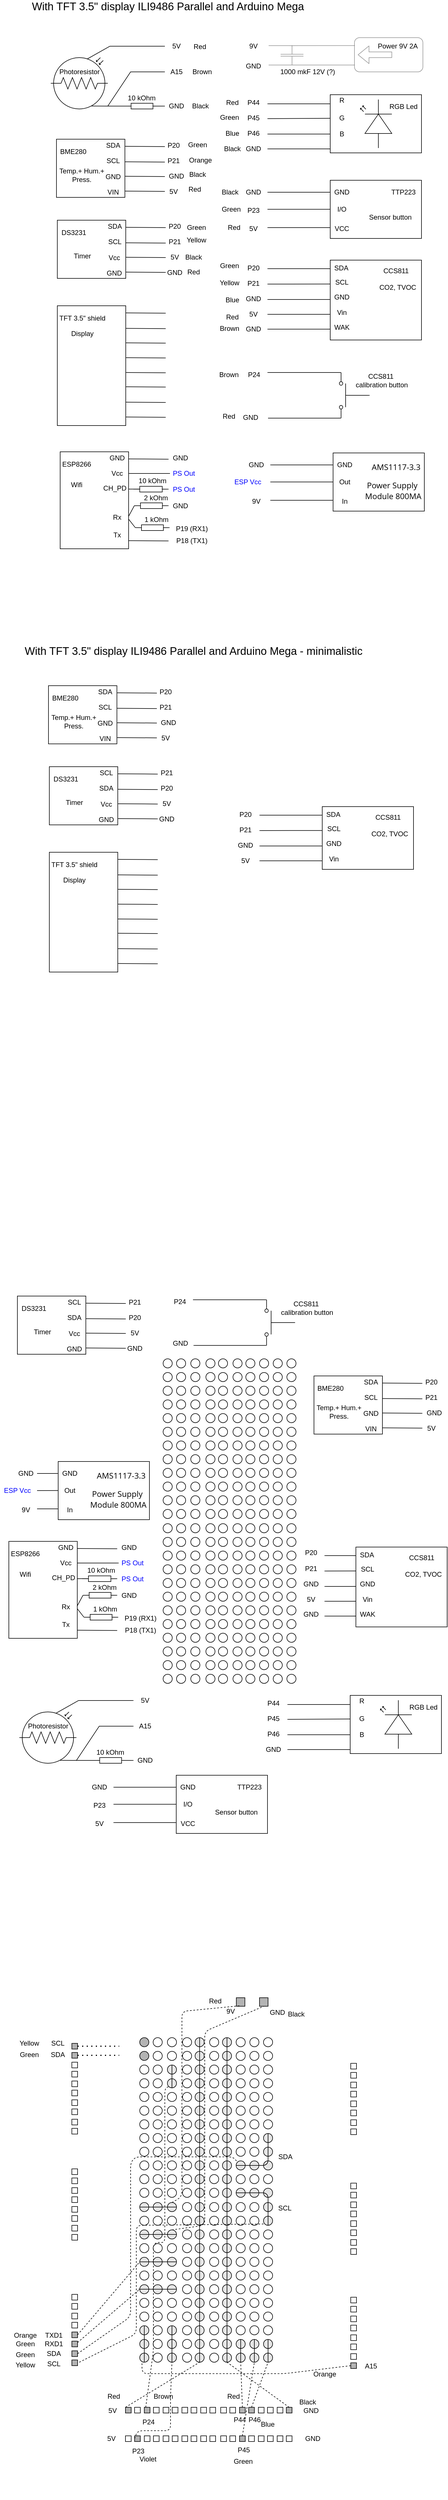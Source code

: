<mxfile version="15.2.9" type="device"><diagram name="Page-1" id="16e2658f-23c8-b752-8be9-c03fbebb8bbe"><mxGraphModel dx="1242" dy="-1676" grid="1" gridSize="10" guides="1" tooltips="1" connect="1" arrows="1" fold="1" page="1" pageScale="1" pageWidth="827" pageHeight="1169" background="#ffffff" math="0" shadow="0"><root><mxCell id="0"/><mxCell id="1" parent="0"/><mxCell id="iIpQB-vXkzK1iauIp405-1" value="" style="group" parent="1" vertex="1" connectable="0"><mxGeometry x="100" y="2500" width="240" height="134" as="geometry"/></mxCell><mxCell id="iIpQB-vXkzK1iauIp405-2" value="" style="verticalLabelPosition=bottom;shadow=0;dashed=0;align=center;html=1;verticalAlign=top;shape=mxgraph.electrical.opto_electronics.photo_resistor_3;" parent="iIpQB-vXkzK1iauIp405-1" vertex="1"><mxGeometry y="39" width="100" height="90" as="geometry"/></mxCell><mxCell id="iIpQB-vXkzK1iauIp405-3" value="" style="endArrow=none;html=1;exitX=0.9;exitY=0.222;exitDx=0;exitDy=0;exitPerimeter=0;strokeColor=none;rounded=0;" parent="iIpQB-vXkzK1iauIp405-1" source="iIpQB-vXkzK1iauIp405-2" edge="1"><mxGeometry width="50" height="50" relative="1" as="geometry"><mxPoint x="100" y="39" as="sourcePoint"/><mxPoint x="200" y="39" as="targetPoint"/><Array as="points"><mxPoint x="120" y="39"/></Array></mxGeometry></mxCell><mxCell id="iIpQB-vXkzK1iauIp405-4" value="" style="endArrow=none;html=1;exitX=0.715;exitY=0.943;exitDx=0;exitDy=0;exitPerimeter=0;rounded=0;" parent="iIpQB-vXkzK1iauIp405-1" source="iIpQB-vXkzK1iauIp405-2" edge="1"><mxGeometry width="50" height="50" relative="1" as="geometry"><mxPoint x="100" y="49" as="sourcePoint"/><mxPoint x="200" y="64" as="targetPoint"/><Array as="points"><mxPoint x="100" y="124"/><mxPoint x="140" y="64"/></Array></mxGeometry></mxCell><mxCell id="iIpQB-vXkzK1iauIp405-5" value="A15" style="text;html=1;align=center;verticalAlign=middle;resizable=0;points=[];autosize=1;" parent="iIpQB-vXkzK1iauIp405-1" vertex="1"><mxGeometry x="200" y="54" width="40" height="20" as="geometry"/></mxCell><mxCell id="iIpQB-vXkzK1iauIp405-6" value="" style="endArrow=none;html=1;exitX=0.639;exitY=0.027;exitDx=0;exitDy=0;exitPerimeter=0;rounded=0;" parent="iIpQB-vXkzK1iauIp405-1" source="iIpQB-vXkzK1iauIp405-2" edge="1"><mxGeometry width="50" height="50" relative="1" as="geometry"><mxPoint x="75.0" y="35.01" as="sourcePoint"/><mxPoint x="200" y="19" as="targetPoint"/><Array as="points"><mxPoint x="103.7" y="19"/></Array></mxGeometry></mxCell><mxCell id="iIpQB-vXkzK1iauIp405-7" value="5V" style="text;html=1;align=center;verticalAlign=middle;resizable=0;points=[];autosize=1;" parent="iIpQB-vXkzK1iauIp405-1" vertex="1"><mxGeometry x="205" y="9" width="30" height="20" as="geometry"/></mxCell><mxCell id="iIpQB-vXkzK1iauIp405-8" value="Photoresistor" style="text;html=1;align=center;verticalAlign=middle;resizable=0;points=[];autosize=1;" parent="iIpQB-vXkzK1iauIp405-1" vertex="1"><mxGeometry x="5" y="54" width="90" height="20" as="geometry"/></mxCell><mxCell id="iIpQB-vXkzK1iauIp405-9" value="" style="pointerEvents=1;verticalLabelPosition=bottom;shadow=0;dashed=0;align=center;html=1;verticalAlign=top;shape=mxgraph.electrical.resistors.resistor_1;" parent="iIpQB-vXkzK1iauIp405-1" vertex="1"><mxGeometry x="130" y="119" width="60" height="10" as="geometry"/></mxCell><mxCell id="iIpQB-vXkzK1iauIp405-10" value="10 kOhm" style="text;html=1;align=center;verticalAlign=middle;resizable=0;points=[];autosize=1;" parent="iIpQB-vXkzK1iauIp405-1" vertex="1"><mxGeometry x="129" y="100" width="60" height="20" as="geometry"/></mxCell><mxCell id="iIpQB-vXkzK1iauIp405-11" value="GND" style="text;html=1;align=center;verticalAlign=middle;resizable=0;points=[];autosize=1;" parent="iIpQB-vXkzK1iauIp405-1" vertex="1"><mxGeometry x="200" y="114" width="40" height="20" as="geometry"/></mxCell><mxCell id="iIpQB-vXkzK1iauIp405-12" value="" style="endArrow=none;html=1;exitX=1;exitY=0.5;exitDx=0;exitDy=0;exitPerimeter=0;" parent="iIpQB-vXkzK1iauIp405-1" source="iIpQB-vXkzK1iauIp405-9" edge="1"><mxGeometry width="50" height="50" relative="1" as="geometry"><mxPoint x="180" y="134" as="sourcePoint"/><mxPoint x="200" y="124" as="targetPoint"/></mxGeometry></mxCell><mxCell id="iIpQB-vXkzK1iauIp405-13" value="" style="endArrow=none;html=1;entryX=0;entryY=0.5;entryDx=0;entryDy=0;entryPerimeter=0;" parent="iIpQB-vXkzK1iauIp405-1" target="iIpQB-vXkzK1iauIp405-9" edge="1"><mxGeometry width="50" height="50" relative="1" as="geometry"><mxPoint x="100" y="124" as="sourcePoint"/><mxPoint x="150.32" y="63.6" as="targetPoint"/></mxGeometry></mxCell><mxCell id="iIpQB-vXkzK1iauIp405-14" value="" style="group;opacity=40;" parent="1" vertex="1" connectable="0"><mxGeometry x="435" y="2504" width="317.5" height="70.47" as="geometry"/></mxCell><mxCell id="iIpQB-vXkzK1iauIp405-15" value="" style="rounded=1;whiteSpace=wrap;html=1;opacity=40;" parent="iIpQB-vXkzK1iauIp405-14" vertex="1"><mxGeometry x="197.5" width="120" height="60" as="geometry"/></mxCell><mxCell id="iIpQB-vXkzK1iauIp405-16" value="" style="endArrow=none;html=1;entryX=0;entryY=0.75;entryDx=0;entryDy=0;opacity=40;" parent="iIpQB-vXkzK1iauIp405-14" edge="1"><mxGeometry x="325" y="85" width="50" height="50" as="geometry"><mxPoint x="47" y="48" as="sourcePoint"/><mxPoint x="197.5" y="48" as="targetPoint"/></mxGeometry></mxCell><mxCell id="iIpQB-vXkzK1iauIp405-17" value="" style="endArrow=none;html=1;entryX=0.002;entryY=0.232;entryDx=0;entryDy=0;entryPerimeter=0;opacity=40;" parent="iIpQB-vXkzK1iauIp405-14" target="iIpQB-vXkzK1iauIp405-15" edge="1"><mxGeometry x="325" y="85" width="50" height="50" as="geometry"><mxPoint x="47.0" y="14" as="sourcePoint"/><mxPoint x="195" y="14" as="targetPoint"/></mxGeometry></mxCell><mxCell id="iIpQB-vXkzK1iauIp405-18" value="9V" style="text;html=1;align=center;verticalAlign=middle;resizable=0;points=[];autosize=1;opacity=40;" parent="iIpQB-vXkzK1iauIp405-14" vertex="1"><mxGeometry x="5" y="5" width="30" height="20" as="geometry"/></mxCell><mxCell id="iIpQB-vXkzK1iauIp405-19" value="Power 9V 2A" style="text;html=1;align=center;verticalAlign=middle;resizable=0;points=[];autosize=1;opacity=40;" parent="iIpQB-vXkzK1iauIp405-14" vertex="1"><mxGeometry x="227.5" y="5" width="90" height="20" as="geometry"/></mxCell><mxCell id="iIpQB-vXkzK1iauIp405-20" value="GND" style="text;html=1;align=center;verticalAlign=middle;resizable=0;points=[];autosize=1;opacity=40;" parent="iIpQB-vXkzK1iauIp405-14" vertex="1"><mxGeometry y="40" width="40" height="20" as="geometry"/></mxCell><mxCell id="iIpQB-vXkzK1iauIp405-21" value="" style="shape=flexArrow;endArrow=classic;html=1;opacity=40;" parent="iIpQB-vXkzK1iauIp405-14" edge="1"><mxGeometry x="325" y="85" width="50" height="50" as="geometry"><mxPoint x="263.47" y="30" as="sourcePoint"/><mxPoint x="203.47" y="30" as="targetPoint"/></mxGeometry></mxCell><mxCell id="iIpQB-vXkzK1iauIp405-22" value="" style="pointerEvents=1;verticalLabelPosition=bottom;shadow=0;dashed=0;align=center;html=1;verticalAlign=top;shape=mxgraph.electrical.capacitors.capacitor_1;rotation=90;opacity=40;" parent="iIpQB-vXkzK1iauIp405-14" vertex="1"><mxGeometry x="71.17" y="10.82" width="33.72" height="40" as="geometry"/></mxCell><mxCell id="iIpQB-vXkzK1iauIp405-23" value="1000 mkF 12V (?)" style="text;html=1;align=center;verticalAlign=middle;resizable=0;points=[];autosize=1;opacity=40;" parent="iIpQB-vXkzK1iauIp405-14" vertex="1"><mxGeometry x="60" y="50.47" width="110" height="20" as="geometry"/></mxCell><mxCell id="iIpQB-vXkzK1iauIp405-24" value="" style="group" parent="1" vertex="1" connectable="0"><mxGeometry x="108.5" y="2682" width="231.5" height="103" as="geometry"/></mxCell><mxCell id="iIpQB-vXkzK1iauIp405-25" value="" style="rounded=0;whiteSpace=wrap;html=1;" parent="iIpQB-vXkzK1iauIp405-24" vertex="1"><mxGeometry x="1.5" width="120" height="102" as="geometry"/></mxCell><mxCell id="iIpQB-vXkzK1iauIp405-26" value="BME280" style="text;html=1;align=center;verticalAlign=middle;resizable=0;points=[];autosize=1;" parent="iIpQB-vXkzK1iauIp405-24" vertex="1"><mxGeometry y="12" width="60" height="20" as="geometry"/></mxCell><mxCell id="iIpQB-vXkzK1iauIp405-27" value="" style="endArrow=none;html=1;exitX=1;exitY=0.25;exitDx=0;exitDy=0;" parent="iIpQB-vXkzK1iauIp405-24" edge="1"><mxGeometry width="50" height="50" as="geometry"><mxPoint x="121.5" y="12.46" as="sourcePoint"/><mxPoint x="191.5" y="12.96" as="targetPoint"/></mxGeometry></mxCell><mxCell id="iIpQB-vXkzK1iauIp405-28" value="" style="endArrow=none;html=1;exitX=1;exitY=0.25;exitDx=0;exitDy=0;" parent="iIpQB-vXkzK1iauIp405-24" edge="1"><mxGeometry width="50" height="50" as="geometry"><mxPoint x="121.5" y="39.67" as="sourcePoint"/><mxPoint x="191.5" y="40.17" as="targetPoint"/></mxGeometry></mxCell><mxCell id="iIpQB-vXkzK1iauIp405-29" value="" style="endArrow=none;html=1;exitX=1;exitY=0.25;exitDx=0;exitDy=0;" parent="iIpQB-vXkzK1iauIp405-24" edge="1"><mxGeometry width="50" height="50" as="geometry"><mxPoint x="121.5" y="64.96" as="sourcePoint"/><mxPoint x="191.5" y="65.46" as="targetPoint"/></mxGeometry></mxCell><mxCell id="iIpQB-vXkzK1iauIp405-30" value="" style="endArrow=none;html=1;exitX=1;exitY=0.25;exitDx=0;exitDy=0;" parent="iIpQB-vXkzK1iauIp405-24" edge="1"><mxGeometry width="50" height="50" as="geometry"><mxPoint x="121.5" y="90.96" as="sourcePoint"/><mxPoint x="191.5" y="91.46" as="targetPoint"/></mxGeometry></mxCell><mxCell id="iIpQB-vXkzK1iauIp405-31" value="GND" style="text;html=1;align=center;verticalAlign=middle;resizable=0;points=[];autosize=1;" parent="iIpQB-vXkzK1iauIp405-24" vertex="1"><mxGeometry x="80.5" y="56" width="40" height="20" as="geometry"/></mxCell><mxCell id="iIpQB-vXkzK1iauIp405-32" value="VIN" style="text;html=1;align=center;verticalAlign=middle;resizable=0;points=[];autosize=1;" parent="iIpQB-vXkzK1iauIp405-24" vertex="1"><mxGeometry x="80.5" y="83" width="40" height="20" as="geometry"/></mxCell><mxCell id="iIpQB-vXkzK1iauIp405-33" value="SDA" style="text;html=1;align=center;verticalAlign=middle;resizable=0;points=[];autosize=1;" parent="iIpQB-vXkzK1iauIp405-24" vertex="1"><mxGeometry x="80.5" y="1" width="40" height="20" as="geometry"/></mxCell><mxCell id="iIpQB-vXkzK1iauIp405-34" value="SCL" style="text;html=1;align=center;verticalAlign=middle;resizable=0;points=[];autosize=1;" parent="iIpQB-vXkzK1iauIp405-24" vertex="1"><mxGeometry x="80.5" y="28" width="40" height="20" as="geometry"/></mxCell><mxCell id="iIpQB-vXkzK1iauIp405-35" value="GND" style="text;html=1;align=center;verticalAlign=middle;resizable=0;points=[];autosize=1;" parent="iIpQB-vXkzK1iauIp405-24" vertex="1"><mxGeometry x="191.5" y="55" width="40" height="20" as="geometry"/></mxCell><mxCell id="iIpQB-vXkzK1iauIp405-36" value="5V" style="text;html=1;align=center;verticalAlign=middle;resizable=0;points=[];autosize=1;" parent="iIpQB-vXkzK1iauIp405-24" vertex="1"><mxGeometry x="191.5" y="82" width="30" height="20" as="geometry"/></mxCell><mxCell id="iIpQB-vXkzK1iauIp405-37" value="P20" style="text;html=1;align=center;verticalAlign=middle;resizable=0;points=[];autosize=1;" parent="iIpQB-vXkzK1iauIp405-24" vertex="1"><mxGeometry x="186.5" y="1" width="40" height="20" as="geometry"/></mxCell><mxCell id="iIpQB-vXkzK1iauIp405-38" value="P21" style="text;html=1;align=center;verticalAlign=middle;resizable=0;points=[];autosize=1;" parent="iIpQB-vXkzK1iauIp405-24" vertex="1"><mxGeometry x="186.5" y="28" width="40" height="20" as="geometry"/></mxCell><mxCell id="iIpQB-vXkzK1iauIp405-39" value="&lt;span&gt;Temp.+ Hum.+&lt;/span&gt;&lt;br&gt;&lt;span&gt;Press.&lt;/span&gt;" style="text;html=1;align=center;verticalAlign=middle;resizable=0;points=[];autosize=1;" parent="iIpQB-vXkzK1iauIp405-24" vertex="1"><mxGeometry y="48" width="90" height="30" as="geometry"/></mxCell><mxCell id="iIpQB-vXkzK1iauIp405-40" value="" style="group" parent="1" vertex="1" connectable="0"><mxGeometry x="440" y="2604" width="312.5" height="105" as="geometry"/></mxCell><mxCell id="iIpQB-vXkzK1iauIp405-41" value="" style="rounded=0;whiteSpace=wrap;html=1;" parent="iIpQB-vXkzK1iauIp405-40" vertex="1"><mxGeometry x="150" width="160" height="102" as="geometry"/></mxCell><mxCell id="iIpQB-vXkzK1iauIp405-42" value="" style="verticalLabelPosition=bottom;shadow=0;dashed=0;align=center;html=1;verticalAlign=top;shape=mxgraph.electrical.opto_electronics.led_2;pointerEvents=1;rotation=-90;" parent="iIpQB-vXkzK1iauIp405-40" vertex="1"><mxGeometry x="188" y="23.5" width="85" height="55" as="geometry"/></mxCell><mxCell id="iIpQB-vXkzK1iauIp405-43" value="RGB Led" style="text;html=1;align=center;verticalAlign=middle;resizable=0;points=[];autosize=1;" parent="iIpQB-vXkzK1iauIp405-40" vertex="1"><mxGeometry x="242.5" y="11" width="70" height="20" as="geometry"/></mxCell><mxCell id="iIpQB-vXkzK1iauIp405-44" value="P44" style="text;html=1;align=center;verticalAlign=middle;resizable=0;points=[];autosize=1;" parent="iIpQB-vXkzK1iauIp405-40" vertex="1"><mxGeometry x="-5" y="3.5" width="40" height="20" as="geometry"/></mxCell><mxCell id="iIpQB-vXkzK1iauIp405-45" value="GND" style="text;html=1;align=center;verticalAlign=middle;resizable=0;points=[];autosize=1;" parent="iIpQB-vXkzK1iauIp405-40" vertex="1"><mxGeometry x="-5" y="85" width="40" height="20" as="geometry"/></mxCell><mxCell id="iIpQB-vXkzK1iauIp405-46" value="" style="endArrow=none;html=1;entryX=0;entryY=0.157;entryDx=0;entryDy=0;entryPerimeter=0;" parent="iIpQB-vXkzK1iauIp405-40" target="iIpQB-vXkzK1iauIp405-41" edge="1"><mxGeometry width="50" height="50" relative="1" as="geometry"><mxPoint x="40" y="16" as="sourcePoint"/><mxPoint x="200" y="16" as="targetPoint"/></mxGeometry></mxCell><mxCell id="iIpQB-vXkzK1iauIp405-47" value="" style="endArrow=none;html=1;entryX=0.002;entryY=0.406;entryDx=0;entryDy=0;entryPerimeter=0;" parent="iIpQB-vXkzK1iauIp405-40" target="iIpQB-vXkzK1iauIp405-41" edge="1"><mxGeometry width="50" height="50" relative="1" as="geometry"><mxPoint x="40" y="42" as="sourcePoint"/><mxPoint x="147" y="42" as="targetPoint"/></mxGeometry></mxCell><mxCell id="iIpQB-vXkzK1iauIp405-48" value="" style="endArrow=none;html=1;" parent="iIpQB-vXkzK1iauIp405-40" edge="1"><mxGeometry width="50" height="50" relative="1" as="geometry"><mxPoint x="40" y="69" as="sourcePoint"/><mxPoint x="150" y="69" as="targetPoint"/></mxGeometry></mxCell><mxCell id="iIpQB-vXkzK1iauIp405-49" value="" style="endArrow=none;html=1;" parent="iIpQB-vXkzK1iauIp405-40" edge="1"><mxGeometry width="50" height="50" relative="1" as="geometry"><mxPoint x="40" y="95" as="sourcePoint"/><mxPoint x="150" y="95" as="targetPoint"/></mxGeometry></mxCell><mxCell id="iIpQB-vXkzK1iauIp405-50" value="R" style="text;html=1;align=center;verticalAlign=middle;resizable=0;points=[];autosize=1;" parent="iIpQB-vXkzK1iauIp405-40" vertex="1"><mxGeometry x="160" width="20" height="20" as="geometry"/></mxCell><mxCell id="iIpQB-vXkzK1iauIp405-51" value="G" style="text;html=1;align=center;verticalAlign=middle;resizable=0;points=[];autosize=1;" parent="iIpQB-vXkzK1iauIp405-40" vertex="1"><mxGeometry x="160" y="31" width="20" height="20" as="geometry"/></mxCell><mxCell id="iIpQB-vXkzK1iauIp405-52" value="B" style="text;html=1;align=center;verticalAlign=middle;resizable=0;points=[];autosize=1;" parent="iIpQB-vXkzK1iauIp405-40" vertex="1"><mxGeometry x="160" y="58.5" width="20" height="20" as="geometry"/></mxCell><mxCell id="iIpQB-vXkzK1iauIp405-53" value="P46" style="text;html=1;align=center;verticalAlign=middle;resizable=0;points=[];autosize=1;" parent="iIpQB-vXkzK1iauIp405-40" vertex="1"><mxGeometry x="-5" y="58" width="40" height="20" as="geometry"/></mxCell><mxCell id="iIpQB-vXkzK1iauIp405-54" value="P45" style="text;html=1;align=center;verticalAlign=middle;resizable=0;points=[];autosize=1;" parent="iIpQB-vXkzK1iauIp405-40" vertex="1"><mxGeometry x="-5" y="31" width="40" height="20" as="geometry"/></mxCell><mxCell id="iIpQB-vXkzK1iauIp405-55" value="" style="rounded=0;whiteSpace=wrap;html=1;" parent="1" vertex="1"><mxGeometry x="590" y="2754" width="160" height="102" as="geometry"/></mxCell><mxCell id="iIpQB-vXkzK1iauIp405-56" value="TTP223" style="text;html=1;align=center;verticalAlign=middle;resizable=0;points=[];autosize=1;" parent="1" vertex="1"><mxGeometry x="687.5" y="2765" width="60" height="20" as="geometry"/></mxCell><mxCell id="iIpQB-vXkzK1iauIp405-57" value="GND" style="text;html=1;align=center;verticalAlign=middle;resizable=0;points=[];autosize=1;" parent="1" vertex="1"><mxGeometry x="435" y="2765" width="40" height="20" as="geometry"/></mxCell><mxCell id="iIpQB-vXkzK1iauIp405-58" value="5V" style="text;html=1;align=center;verticalAlign=middle;resizable=0;points=[];autosize=1;" parent="1" vertex="1"><mxGeometry x="440" y="2829" width="30" height="20" as="geometry"/></mxCell><mxCell id="iIpQB-vXkzK1iauIp405-59" value="" style="endArrow=none;html=1;entryX=0;entryY=0.157;entryDx=0;entryDy=0;entryPerimeter=0;" parent="1" edge="1"><mxGeometry x="440" y="2759" width="50" height="50" as="geometry"><mxPoint x="480" y="2775" as="sourcePoint"/><mxPoint x="590" y="2775.014" as="targetPoint"/></mxGeometry></mxCell><mxCell id="iIpQB-vXkzK1iauIp405-60" value="" style="endArrow=none;html=1;" parent="1" edge="1"><mxGeometry x="440" y="2735.83" width="50" height="50" as="geometry"><mxPoint x="480" y="2804.83" as="sourcePoint"/><mxPoint x="590" y="2804.83" as="targetPoint"/></mxGeometry></mxCell><mxCell id="iIpQB-vXkzK1iauIp405-61" value="" style="endArrow=none;html=1;" parent="1" edge="1"><mxGeometry x="440" y="2742" width="50" height="50" as="geometry"><mxPoint x="480" y="2837" as="sourcePoint"/><mxPoint x="590" y="2837" as="targetPoint"/></mxGeometry></mxCell><mxCell id="iIpQB-vXkzK1iauIp405-62" value="GND" style="text;html=1;align=center;verticalAlign=middle;resizable=0;points=[];autosize=1;" parent="1" vertex="1"><mxGeometry x="590" y="2765" width="40" height="20" as="geometry"/></mxCell><mxCell id="iIpQB-vXkzK1iauIp405-63" value="I/O" style="text;html=1;align=center;verticalAlign=middle;resizable=0;points=[];autosize=1;" parent="1" vertex="1"><mxGeometry x="595" y="2795" width="30" height="20" as="geometry"/></mxCell><mxCell id="iIpQB-vXkzK1iauIp405-64" value="VCC" style="text;html=1;align=center;verticalAlign=middle;resizable=0;points=[];autosize=1;" parent="1" vertex="1"><mxGeometry x="590" y="2829" width="40" height="20" as="geometry"/></mxCell><mxCell id="iIpQB-vXkzK1iauIp405-65" value="P23" style="text;html=1;align=center;verticalAlign=middle;resizable=0;points=[];autosize=1;" parent="1" vertex="1"><mxGeometry x="435" y="2797" width="40" height="20" as="geometry"/></mxCell><mxCell id="iIpQB-vXkzK1iauIp405-66" value="Sensor button" style="text;html=1;align=center;verticalAlign=middle;resizable=0;points=[];autosize=1;" parent="1" vertex="1"><mxGeometry x="650" y="2809" width="90" height="20" as="geometry"/></mxCell><mxCell id="iIpQB-vXkzK1iauIp405-67" value="" style="group" parent="1" vertex="1" connectable="0"><mxGeometry x="110" y="2824" width="231.5" height="103" as="geometry"/></mxCell><mxCell id="iIpQB-vXkzK1iauIp405-68" value="" style="rounded=0;whiteSpace=wrap;html=1;" parent="iIpQB-vXkzK1iauIp405-67" vertex="1"><mxGeometry x="1.5" width="120" height="102" as="geometry"/></mxCell><mxCell id="iIpQB-vXkzK1iauIp405-69" value="DS3231" style="text;html=1;align=center;verticalAlign=middle;resizable=0;points=[];autosize=1;" parent="iIpQB-vXkzK1iauIp405-67" vertex="1"><mxGeometry y="12" width="60" height="20" as="geometry"/></mxCell><mxCell id="iIpQB-vXkzK1iauIp405-70" value="" style="endArrow=none;html=1;exitX=1;exitY=0.25;exitDx=0;exitDy=0;" parent="iIpQB-vXkzK1iauIp405-67" edge="1"><mxGeometry width="50" height="50" as="geometry"><mxPoint x="121.5" y="12.46" as="sourcePoint"/><mxPoint x="191.5" y="12.96" as="targetPoint"/></mxGeometry></mxCell><mxCell id="iIpQB-vXkzK1iauIp405-71" value="" style="endArrow=none;html=1;exitX=1;exitY=0.25;exitDx=0;exitDy=0;" parent="iIpQB-vXkzK1iauIp405-67" edge="1"><mxGeometry width="50" height="50" as="geometry"><mxPoint x="121.5" y="39.67" as="sourcePoint"/><mxPoint x="191.5" y="40.17" as="targetPoint"/></mxGeometry></mxCell><mxCell id="iIpQB-vXkzK1iauIp405-72" value="" style="endArrow=none;html=1;exitX=1;exitY=0.25;exitDx=0;exitDy=0;" parent="iIpQB-vXkzK1iauIp405-67" edge="1"><mxGeometry width="50" height="50" as="geometry"><mxPoint x="121.5" y="64.96" as="sourcePoint"/><mxPoint x="191.5" y="65.46" as="targetPoint"/></mxGeometry></mxCell><mxCell id="iIpQB-vXkzK1iauIp405-73" value="" style="endArrow=none;html=1;exitX=1;exitY=0.25;exitDx=0;exitDy=0;" parent="iIpQB-vXkzK1iauIp405-67" edge="1"><mxGeometry width="50" height="50" as="geometry"><mxPoint x="121.5" y="90.96" as="sourcePoint"/><mxPoint x="191.5" y="91.46" as="targetPoint"/></mxGeometry></mxCell><mxCell id="iIpQB-vXkzK1iauIp405-74" value="Vcc" style="text;html=1;align=center;verticalAlign=middle;resizable=0;points=[];autosize=1;" parent="iIpQB-vXkzK1iauIp405-67" vertex="1"><mxGeometry x="80.5" y="56" width="40" height="20" as="geometry"/></mxCell><mxCell id="iIpQB-vXkzK1iauIp405-75" value="GND" style="text;html=1;align=center;verticalAlign=middle;resizable=0;points=[];autosize=1;" parent="iIpQB-vXkzK1iauIp405-67" vertex="1"><mxGeometry x="80.5" y="83" width="40" height="20" as="geometry"/></mxCell><mxCell id="iIpQB-vXkzK1iauIp405-76" value="SCL" style="text;html=1;align=center;verticalAlign=middle;resizable=0;points=[];autosize=1;" parent="iIpQB-vXkzK1iauIp405-67" vertex="1"><mxGeometry x="81.5" y="28" width="40" height="20" as="geometry"/></mxCell><mxCell id="iIpQB-vXkzK1iauIp405-77" value="SDA" style="text;html=1;align=center;verticalAlign=middle;resizable=0;points=[];autosize=1;" parent="iIpQB-vXkzK1iauIp405-67" vertex="1"><mxGeometry x="81.5" y="1" width="40" height="20" as="geometry"/></mxCell><mxCell id="iIpQB-vXkzK1iauIp405-78" value="5V" style="text;html=1;align=center;verticalAlign=middle;resizable=0;points=[];autosize=1;" parent="iIpQB-vXkzK1iauIp405-67" vertex="1"><mxGeometry x="191.5" y="55" width="30" height="20" as="geometry"/></mxCell><mxCell id="iIpQB-vXkzK1iauIp405-79" value="GND" style="text;html=1;align=center;verticalAlign=middle;resizable=0;points=[];autosize=1;" parent="iIpQB-vXkzK1iauIp405-67" vertex="1"><mxGeometry x="186.5" y="82" width="40" height="20" as="geometry"/></mxCell><mxCell id="iIpQB-vXkzK1iauIp405-81" value="P20" style="text;html=1;align=center;verticalAlign=middle;resizable=0;points=[];autosize=1;" parent="iIpQB-vXkzK1iauIp405-67" vertex="1"><mxGeometry x="186.5" y="1" width="40" height="20" as="geometry"/></mxCell><mxCell id="iIpQB-vXkzK1iauIp405-82" value="Timer" style="text;html=1;align=center;verticalAlign=middle;resizable=0;points=[];autosize=1;" parent="iIpQB-vXkzK1iauIp405-67" vertex="1"><mxGeometry x="20" y="53" width="50" height="20" as="geometry"/></mxCell><mxCell id="iIpQB-vXkzK1iauIp405-80" value="P21" style="text;html=1;align=center;verticalAlign=middle;resizable=0;points=[];autosize=1;" parent="iIpQB-vXkzK1iauIp405-67" vertex="1"><mxGeometry x="186.5" y="28" width="40" height="20" as="geometry"/></mxCell><mxCell id="iIpQB-vXkzK1iauIp405-83" value="" style="group" parent="1" vertex="1" connectable="0"><mxGeometry x="110" y="2974" width="271.5" height="220" as="geometry"/></mxCell><mxCell id="iIpQB-vXkzK1iauIp405-84" value="" style="rounded=0;whiteSpace=wrap;html=1;" parent="iIpQB-vXkzK1iauIp405-83" vertex="1"><mxGeometry x="1.5" width="120" height="210" as="geometry"/></mxCell><mxCell id="iIpQB-vXkzK1iauIp405-85" value="TFT 3.5&quot; shield" style="text;html=1;align=center;verticalAlign=middle;resizable=0;points=[];autosize=1;" parent="iIpQB-vXkzK1iauIp405-83" vertex="1"><mxGeometry x="-5" y="12" width="100" height="20" as="geometry"/></mxCell><mxCell id="iIpQB-vXkzK1iauIp405-86" value="" style="endArrow=none;html=1;exitX=1;exitY=0.25;exitDx=0;exitDy=0;" parent="iIpQB-vXkzK1iauIp405-83" edge="1"><mxGeometry width="50" height="50" as="geometry"><mxPoint x="121.5" y="12.46" as="sourcePoint"/><mxPoint x="191.5" y="12.96" as="targetPoint"/></mxGeometry></mxCell><mxCell id="iIpQB-vXkzK1iauIp405-87" value="" style="endArrow=none;html=1;exitX=1;exitY=0.25;exitDx=0;exitDy=0;" parent="iIpQB-vXkzK1iauIp405-83" edge="1"><mxGeometry width="50" height="50" as="geometry"><mxPoint x="121.5" y="39.67" as="sourcePoint"/><mxPoint x="191.5" y="40.17" as="targetPoint"/></mxGeometry></mxCell><mxCell id="iIpQB-vXkzK1iauIp405-88" value="" style="endArrow=none;html=1;exitX=1;exitY=0.25;exitDx=0;exitDy=0;" parent="iIpQB-vXkzK1iauIp405-83" edge="1"><mxGeometry width="50" height="50" as="geometry"><mxPoint x="121.5" y="64.96" as="sourcePoint"/><mxPoint x="191.5" y="65.46" as="targetPoint"/></mxGeometry></mxCell><mxCell id="iIpQB-vXkzK1iauIp405-89" value="" style="endArrow=none;html=1;exitX=1;exitY=0.25;exitDx=0;exitDy=0;" parent="iIpQB-vXkzK1iauIp405-83" edge="1"><mxGeometry width="50" height="50" as="geometry"><mxPoint x="121.5" y="90.96" as="sourcePoint"/><mxPoint x="191.5" y="91.46" as="targetPoint"/></mxGeometry></mxCell><mxCell id="iIpQB-vXkzK1iauIp405-97" value="Display" style="text;html=1;align=center;verticalAlign=middle;resizable=0;points=[];autosize=1;" parent="iIpQB-vXkzK1iauIp405-83" vertex="1"><mxGeometry x="20" y="39" width="50" height="20" as="geometry"/></mxCell><mxCell id="iIpQB-vXkzK1iauIp405-99" value="" style="endArrow=none;html=1;exitX=1;exitY=0.25;exitDx=0;exitDy=0;" parent="iIpQB-vXkzK1iauIp405-83" edge="1"><mxGeometry y="26" width="50" height="50" as="geometry"><mxPoint x="121.5" y="116.96" as="sourcePoint"/><mxPoint x="191.5" y="117.46" as="targetPoint"/></mxGeometry></mxCell><mxCell id="iIpQB-vXkzK1iauIp405-100" value="" style="endArrow=none;html=1;exitX=1;exitY=0.25;exitDx=0;exitDy=0;" parent="iIpQB-vXkzK1iauIp405-83" edge="1"><mxGeometry x="-90" y="-1692.96" width="50" height="50" as="geometry"><mxPoint x="121.5" y="142" as="sourcePoint"/><mxPoint x="191.5" y="142.5" as="targetPoint"/></mxGeometry></mxCell><mxCell id="iIpQB-vXkzK1iauIp405-101" value="" style="endArrow=none;html=1;exitX=1;exitY=0.25;exitDx=0;exitDy=0;" parent="iIpQB-vXkzK1iauIp405-83" edge="1"><mxGeometry x="-90" y="-1665.96" width="50" height="50" as="geometry"><mxPoint x="121.5" y="169" as="sourcePoint"/><mxPoint x="191.5" y="169.5" as="targetPoint"/></mxGeometry></mxCell><mxCell id="iIpQB-vXkzK1iauIp405-362" value="" style="endArrow=none;html=1;exitX=1;exitY=0.25;exitDx=0;exitDy=0;" parent="iIpQB-vXkzK1iauIp405-83" edge="1"><mxGeometry x="-200" y="-4613.96" width="50" height="50" as="geometry"><mxPoint x="121.5" y="195" as="sourcePoint"/><mxPoint x="191.5" y="195.5" as="targetPoint"/></mxGeometry></mxCell><mxCell id="iIpQB-vXkzK1iauIp405-108" value="" style="group" parent="1" vertex="1" connectable="0"><mxGeometry x="434" y="2894" width="316" height="160" as="geometry"/></mxCell><mxCell id="iIpQB-vXkzK1iauIp405-109" value="" style="rounded=0;whiteSpace=wrap;html=1;" parent="iIpQB-vXkzK1iauIp405-108" vertex="1"><mxGeometry x="156" width="160" height="140" as="geometry"/></mxCell><mxCell id="iIpQB-vXkzK1iauIp405-110" value="CCS811" style="text;html=1;align=center;verticalAlign=middle;resizable=0;points=[];autosize=1;" parent="iIpQB-vXkzK1iauIp405-108" vertex="1"><mxGeometry x="241" y="8.5" width="60" height="20" as="geometry"/></mxCell><mxCell id="iIpQB-vXkzK1iauIp405-111" value="P20" style="text;html=1;align=center;verticalAlign=middle;resizable=0;points=[];autosize=1;" parent="iIpQB-vXkzK1iauIp405-108" vertex="1"><mxGeometry x="1" y="3.5" width="40" height="20" as="geometry"/></mxCell><mxCell id="iIpQB-vXkzK1iauIp405-112" value="5V" style="text;html=1;align=center;verticalAlign=middle;resizable=0;points=[];autosize=1;" parent="iIpQB-vXkzK1iauIp405-108" vertex="1"><mxGeometry x="6" y="85" width="30" height="20" as="geometry"/></mxCell><mxCell id="iIpQB-vXkzK1iauIp405-113" value="" style="endArrow=none;html=1;" parent="iIpQB-vXkzK1iauIp405-108" edge="1"><mxGeometry x="6" width="50" height="50" as="geometry"><mxPoint x="46" y="15" as="sourcePoint"/><mxPoint x="156" y="15" as="targetPoint"/></mxGeometry></mxCell><mxCell id="iIpQB-vXkzK1iauIp405-114" value="" style="endArrow=none;html=1;entryX=-0.008;entryY=0.667;entryDx=0;entryDy=0;entryPerimeter=0;" parent="iIpQB-vXkzK1iauIp405-108" target="iIpQB-vXkzK1iauIp405-123" edge="1"><mxGeometry x="6" width="50" height="50" as="geometry"><mxPoint x="46" y="42" as="sourcePoint"/><mxPoint x="153" y="42" as="targetPoint"/></mxGeometry></mxCell><mxCell id="iIpQB-vXkzK1iauIp405-115" value="" style="endArrow=none;html=1;" parent="iIpQB-vXkzK1iauIp405-108" edge="1"><mxGeometry x="6" width="50" height="50" as="geometry"><mxPoint x="46" y="69" as="sourcePoint"/><mxPoint x="156" y="69" as="targetPoint"/></mxGeometry></mxCell><mxCell id="iIpQB-vXkzK1iauIp405-116" value="" style="endArrow=none;html=1;" parent="iIpQB-vXkzK1iauIp405-108" edge="1"><mxGeometry x="6" width="50" height="50" as="geometry"><mxPoint x="46" y="95" as="sourcePoint"/><mxPoint x="156" y="95" as="targetPoint"/></mxGeometry></mxCell><mxCell id="iIpQB-vXkzK1iauIp405-117" value="SDA" style="text;html=1;align=center;verticalAlign=middle;resizable=0;points=[];autosize=1;" parent="iIpQB-vXkzK1iauIp405-108" vertex="1"><mxGeometry x="155" y="3.5" width="40" height="20" as="geometry"/></mxCell><mxCell id="iIpQB-vXkzK1iauIp405-118" value="GND" style="text;html=1;align=center;verticalAlign=middle;resizable=0;points=[];autosize=1;" parent="iIpQB-vXkzK1iauIp405-108" vertex="1"><mxGeometry x="156" y="55" width="40" height="20" as="geometry"/></mxCell><mxCell id="iIpQB-vXkzK1iauIp405-119" value="Vin" style="text;html=1;align=center;verticalAlign=middle;resizable=0;points=[];autosize=1;" parent="iIpQB-vXkzK1iauIp405-108" vertex="1"><mxGeometry x="161" y="82" width="30" height="20" as="geometry"/></mxCell><mxCell id="iIpQB-vXkzK1iauIp405-120" value="GND" style="text;html=1;align=center;verticalAlign=middle;resizable=0;points=[];autosize=1;" parent="iIpQB-vXkzK1iauIp405-108" vertex="1"><mxGeometry x="1" y="58" width="40" height="20" as="geometry"/></mxCell><mxCell id="iIpQB-vXkzK1iauIp405-121" value="P21" style="text;html=1;align=center;verticalAlign=middle;resizable=0;points=[];autosize=1;" parent="iIpQB-vXkzK1iauIp405-108" vertex="1"><mxGeometry x="1" y="31" width="40" height="20" as="geometry"/></mxCell><mxCell id="iIpQB-vXkzK1iauIp405-122" value="CO2, TVOC" style="text;html=1;align=center;verticalAlign=middle;resizable=0;points=[];autosize=1;" parent="iIpQB-vXkzK1iauIp405-108" vertex="1"><mxGeometry x="233.5" y="38" width="80" height="20" as="geometry"/></mxCell><mxCell id="iIpQB-vXkzK1iauIp405-123" value="SCL" style="text;html=1;align=center;verticalAlign=middle;resizable=0;points=[];autosize=1;" parent="iIpQB-vXkzK1iauIp405-108" vertex="1"><mxGeometry x="156" y="28.5" width="40" height="20" as="geometry"/></mxCell><mxCell id="iIpQB-vXkzK1iauIp405-156" value="" style="rounded=0;whiteSpace=wrap;html=1;" parent="1" vertex="1"><mxGeometry x="595" y="3232" width="160" height="102" as="geometry"/></mxCell><mxCell id="iIpQB-vXkzK1iauIp405-157" value="&lt;h1 class=&quot;product-title-text&quot; style=&quot;box-sizing: border-box ; padding: 0px ; margin: 0px ; font-size: 14px ; line-height: 19px ; font-weight: 500 ; font-family: &amp;#34;open sans&amp;#34; , sans-serif ; background-color: rgb(255 , 255 , 255)&quot;&gt;AMS1117-3.3&lt;/h1&gt;" style="text;html=1;align=center;verticalAlign=middle;resizable=0;points=[];autosize=1;" parent="1" vertex="1"><mxGeometry x="655" y="3246" width="100" height="20" as="geometry"/></mxCell><mxCell id="iIpQB-vXkzK1iauIp405-158" value="GND" style="text;html=1;align=center;verticalAlign=middle;resizable=0;points=[];autosize=1;" parent="1" vertex="1"><mxGeometry x="440" y="3243" width="40" height="20" as="geometry"/></mxCell><mxCell id="iIpQB-vXkzK1iauIp405-159" value="9V" style="text;html=1;align=center;verticalAlign=middle;resizable=0;points=[];autosize=1;" parent="1" vertex="1"><mxGeometry x="445" y="3307" width="30" height="20" as="geometry"/></mxCell><mxCell id="iIpQB-vXkzK1iauIp405-160" value="" style="endArrow=none;html=1;entryX=0;entryY=0.157;entryDx=0;entryDy=0;entryPerimeter=0;" parent="1" edge="1"><mxGeometry x="445" y="3237" width="50" height="50" as="geometry"><mxPoint x="485" y="3253" as="sourcePoint"/><mxPoint x="595" y="3253.014" as="targetPoint"/></mxGeometry></mxCell><mxCell id="iIpQB-vXkzK1iauIp405-161" value="" style="endArrow=none;html=1;" parent="1" edge="1"><mxGeometry x="445" y="3213.83" width="50" height="50" as="geometry"><mxPoint x="485" y="3282.83" as="sourcePoint"/><mxPoint x="595" y="3282.83" as="targetPoint"/></mxGeometry></mxCell><mxCell id="iIpQB-vXkzK1iauIp405-162" value="" style="endArrow=none;html=1;" parent="1" edge="1"><mxGeometry x="445" y="3220" width="50" height="50" as="geometry"><mxPoint x="485" y="3315" as="sourcePoint"/><mxPoint x="595" y="3315" as="targetPoint"/></mxGeometry></mxCell><mxCell id="iIpQB-vXkzK1iauIp405-163" value="GND" style="text;html=1;align=center;verticalAlign=middle;resizable=0;points=[];autosize=1;" parent="1" vertex="1"><mxGeometry x="595" y="3243" width="40" height="20" as="geometry"/></mxCell><mxCell id="iIpQB-vXkzK1iauIp405-164" value="Out" style="text;html=1;align=center;verticalAlign=middle;resizable=0;points=[];autosize=1;" parent="1" vertex="1"><mxGeometry x="600" y="3273" width="30" height="20" as="geometry"/></mxCell><mxCell id="iIpQB-vXkzK1iauIp405-165" value="In" style="text;html=1;align=center;verticalAlign=middle;resizable=0;points=[];autosize=1;" parent="1" vertex="1"><mxGeometry x="600" y="3307" width="30" height="20" as="geometry"/></mxCell><mxCell id="iIpQB-vXkzK1iauIp405-166" value="&lt;h1 class=&quot;product-title-text&quot; style=&quot;box-sizing: border-box ; padding: 0px ; margin: 0px ; font-size: 14px ; line-height: 19px ; font-weight: 500 ; font-family: &amp;#34;open sans&amp;#34; , sans-serif ; background-color: rgb(255 , 255 , 255)&quot;&gt;Power Supply&amp;nbsp;&lt;/h1&gt;&lt;h1 class=&quot;product-title-text&quot; style=&quot;box-sizing: border-box ; padding: 0px ; margin: 0px ; font-size: 14px ; line-height: 19px ; font-weight: 500 ; font-family: &amp;#34;open sans&amp;#34; , sans-serif ; background-color: rgb(255 , 255 , 255)&quot;&gt;Module 800MA&lt;/h1&gt;" style="text;html=1;align=center;verticalAlign=middle;resizable=0;points=[];autosize=1;" parent="1" vertex="1"><mxGeometry x="645" y="3277" width="110" height="40" as="geometry"/></mxCell><mxCell id="iIpQB-vXkzK1iauIp405-167" value="&lt;font color=&quot;#0000ff&quot;&gt;ESP Vcc&lt;/font&gt;" style="text;html=1;align=center;verticalAlign=middle;resizable=0;points=[];autosize=1;" parent="1" vertex="1"><mxGeometry x="415" y="3273" width="60" height="20" as="geometry"/></mxCell><mxCell id="iIpQB-vXkzK1iauIp405-180" value="&lt;font style=&quot;font-size: 19px&quot;&gt;With TFT 3.5&quot; display ILI9486 Parallel and Arduino Mega&lt;/font&gt;" style="text;html=1;align=center;verticalAlign=middle;resizable=0;points=[];autosize=1;" parent="1" vertex="1"><mxGeometry x="60" y="2440" width="490" height="20" as="geometry"/></mxCell><mxCell id="iIpQB-vXkzK1iauIp405-417" value="" style="group" parent="1" vertex="1" connectable="0"><mxGeometry x="110" y="3230" width="250.5" height="170" as="geometry"/></mxCell><mxCell id="iIpQB-vXkzK1iauIp405-418" value="" style="rounded=0;whiteSpace=wrap;html=1;" parent="iIpQB-vXkzK1iauIp405-417" vertex="1"><mxGeometry x="6.5" width="120" height="170" as="geometry"/></mxCell><mxCell id="iIpQB-vXkzK1iauIp405-419" value="ESP8266" style="text;html=1;align=center;verticalAlign=middle;resizable=0;points=[];autosize=1;" parent="iIpQB-vXkzK1iauIp405-417" vertex="1"><mxGeometry y="12" width="70" height="20" as="geometry"/></mxCell><mxCell id="iIpQB-vXkzK1iauIp405-420" value="" style="endArrow=none;html=1;exitX=1;exitY=0.25;exitDx=0;exitDy=0;" parent="iIpQB-vXkzK1iauIp405-417" edge="1"><mxGeometry x="5" width="50" height="50" as="geometry"><mxPoint x="126.5" y="12.46" as="sourcePoint"/><mxPoint x="196.5" y="12.96" as="targetPoint"/></mxGeometry></mxCell><mxCell id="iIpQB-vXkzK1iauIp405-421" value="" style="endArrow=none;html=1;" parent="iIpQB-vXkzK1iauIp405-417" edge="1"><mxGeometry x="5" width="50" height="50" as="geometry"><mxPoint x="127" y="38" as="sourcePoint"/><mxPoint x="199" y="38" as="targetPoint"/></mxGeometry></mxCell><mxCell id="iIpQB-vXkzK1iauIp405-422" value="CH_PD" style="text;html=1;align=center;verticalAlign=middle;resizable=0;points=[];autosize=1;" parent="iIpQB-vXkzK1iauIp405-417" vertex="1"><mxGeometry x="71.5" y="54" width="60" height="20" as="geometry"/></mxCell><mxCell id="iIpQB-vXkzK1iauIp405-423" value="Rx" style="text;html=1;align=center;verticalAlign=middle;resizable=0;points=[];autosize=1;" parent="iIpQB-vXkzK1iauIp405-417" vertex="1"><mxGeometry x="90.5" y="105" width="30" height="20" as="geometry"/></mxCell><mxCell id="iIpQB-vXkzK1iauIp405-424" value="GND" style="text;html=1;align=center;verticalAlign=middle;resizable=0;points=[];autosize=1;" parent="iIpQB-vXkzK1iauIp405-417" vertex="1"><mxGeometry x="85.5" y="1" width="40" height="20" as="geometry"/></mxCell><mxCell id="iIpQB-vXkzK1iauIp405-425" value="Vcc" style="text;html=1;align=center;verticalAlign=middle;resizable=0;points=[];autosize=1;" parent="iIpQB-vXkzK1iauIp405-417" vertex="1"><mxGeometry x="85.5" y="28" width="40" height="20" as="geometry"/></mxCell><mxCell id="iIpQB-vXkzK1iauIp405-426" value="GND" style="text;html=1;align=center;verticalAlign=middle;resizable=0;points=[];autosize=1;" parent="iIpQB-vXkzK1iauIp405-417" vertex="1"><mxGeometry x="196.5" y="85" width="40" height="20" as="geometry"/></mxCell><mxCell id="iIpQB-vXkzK1iauIp405-427" value="GND" style="text;html=1;align=center;verticalAlign=middle;resizable=0;points=[];autosize=1;" parent="iIpQB-vXkzK1iauIp405-417" vertex="1"><mxGeometry x="196.5" y="1" width="40" height="20" as="geometry"/></mxCell><mxCell id="iIpQB-vXkzK1iauIp405-428" value="Wifi" style="text;html=1;align=center;verticalAlign=middle;resizable=0;points=[];autosize=1;" parent="iIpQB-vXkzK1iauIp405-417" vertex="1"><mxGeometry x="15" y="48" width="40" height="20" as="geometry"/></mxCell><mxCell id="iIpQB-vXkzK1iauIp405-429" value="Tx" style="text;html=1;align=center;verticalAlign=middle;resizable=0;points=[];autosize=1;" parent="iIpQB-vXkzK1iauIp405-417" vertex="1"><mxGeometry x="90.5" y="136" width="30" height="20" as="geometry"/></mxCell><mxCell id="iIpQB-vXkzK1iauIp405-430" value="" style="endArrow=none;html=1;exitX=1;exitY=0.25;exitDx=0;exitDy=0;" parent="iIpQB-vXkzK1iauIp405-417" edge="1"><mxGeometry x="5" y="64.79" width="50" height="50" as="geometry"><mxPoint x="126.5" y="155.75" as="sourcePoint"/><mxPoint x="196.5" y="156.25" as="targetPoint"/></mxGeometry></mxCell><mxCell id="iIpQB-vXkzK1iauIp405-431" value="P18 (TX1)" style="text;html=1;align=center;verticalAlign=middle;resizable=0;points=[];autosize=1;" parent="iIpQB-vXkzK1iauIp405-417" vertex="1"><mxGeometry x="201.5" y="146" width="70" height="20" as="geometry"/></mxCell><mxCell id="iIpQB-vXkzK1iauIp405-432" value="P19 (RX1)" style="text;html=1;align=center;verticalAlign=middle;resizable=0;points=[];autosize=1;" parent="iIpQB-vXkzK1iauIp405-417" vertex="1"><mxGeometry x="201.5" y="125" width="70" height="20" as="geometry"/></mxCell><mxCell id="iIpQB-vXkzK1iauIp405-433" value="" style="endArrow=none;html=1;entryX=0;entryY=0.5;entryDx=0;entryDy=0;entryPerimeter=0;exitX=0.999;exitY=0.694;exitDx=0;exitDy=0;exitPerimeter=0;" parent="iIpQB-vXkzK1iauIp405-417" source="iIpQB-vXkzK1iauIp405-418" target="iIpQB-vXkzK1iauIp405-436" edge="1"><mxGeometry x="-44.75" y="-691" width="50" height="50" as="geometry"><mxPoint x="127" y="106" as="sourcePoint"/><mxPoint x="145.25" y="120" as="targetPoint"/></mxGeometry></mxCell><mxCell id="iIpQB-vXkzK1iauIp405-434" value="" style="endArrow=none;html=1;entryX=0;entryY=0.5;entryDx=0;entryDy=0;entryPerimeter=0;exitX=0.997;exitY=0.669;exitDx=0;exitDy=0;exitPerimeter=0;" parent="iIpQB-vXkzK1iauIp405-417" source="iIpQB-vXkzK1iauIp405-418" target="iIpQB-vXkzK1iauIp405-439" edge="1"><mxGeometry x="7.25" y="-1.5" width="50" height="50" as="geometry"><mxPoint x="126" y="106" as="sourcePoint"/><mxPoint x="146.25" y="89.5" as="targetPoint"/></mxGeometry></mxCell><mxCell id="iIpQB-vXkzK1iauIp405-435" value="" style="group;rotation=0;" parent="iIpQB-vXkzK1iauIp405-417" vertex="1" connectable="0"><mxGeometry x="138.25" y="109" width="67" height="29" as="geometry"/></mxCell><mxCell id="iIpQB-vXkzK1iauIp405-436" value="" style="pointerEvents=1;verticalLabelPosition=bottom;shadow=0;dashed=0;align=center;html=1;verticalAlign=top;shape=mxgraph.electrical.resistors.resistor_1;rotation=0;" parent="iIpQB-vXkzK1iauIp405-435" vertex="1"><mxGeometry y="19" width="60" height="10" as="geometry"/></mxCell><mxCell id="iIpQB-vXkzK1iauIp405-437" value="1 kOhm" style="text;html=1;align=center;verticalAlign=middle;resizable=0;points=[];autosize=1;rotation=0;" parent="iIpQB-vXkzK1iauIp405-435" vertex="1"><mxGeometry x="7" width="60" height="20" as="geometry"/></mxCell><mxCell id="iIpQB-vXkzK1iauIp405-438" value="" style="group;rotation=0;" parent="iIpQB-vXkzK1iauIp405-417" vertex="1" connectable="0"><mxGeometry x="126.5" y="70.5" width="77" height="29" as="geometry"/></mxCell><mxCell id="iIpQB-vXkzK1iauIp405-439" value="" style="pointerEvents=1;verticalLabelPosition=bottom;shadow=0;dashed=0;align=center;html=1;verticalAlign=top;shape=mxgraph.electrical.resistors.resistor_1;rotation=0;" parent="iIpQB-vXkzK1iauIp405-438" vertex="1"><mxGeometry x="10" y="19" width="60" height="10" as="geometry"/></mxCell><mxCell id="iIpQB-vXkzK1iauIp405-440" value="2 kOhm" style="text;html=1;align=center;verticalAlign=middle;resizable=0;points=[];autosize=1;rotation=0;" parent="iIpQB-vXkzK1iauIp405-438" vertex="1"><mxGeometry x="17" width="60" height="20" as="geometry"/></mxCell><mxCell id="iIpQB-vXkzK1iauIp405-441" value="" style="pointerEvents=1;verticalLabelPosition=bottom;shadow=0;dashed=0;align=center;html=1;verticalAlign=top;shape=mxgraph.electrical.resistors.resistor_1;" parent="iIpQB-vXkzK1iauIp405-417" vertex="1"><mxGeometry x="135" y="60.5" width="61.5" height="10" as="geometry"/></mxCell><mxCell id="iIpQB-vXkzK1iauIp405-442" value="10 kOhm" style="text;html=1;align=center;verticalAlign=middle;resizable=0;points=[];autosize=1;" parent="iIpQB-vXkzK1iauIp405-417" vertex="1"><mxGeometry x="138.25" y="40.5" width="60" height="20" as="geometry"/></mxCell><mxCell id="iIpQB-vXkzK1iauIp405-443" value="&lt;font color=&quot;#0000ff&quot;&gt;PS Out&lt;/font&gt;" style="text;html=1;align=center;verticalAlign=middle;resizable=0;points=[];autosize=1;" parent="iIpQB-vXkzK1iauIp405-417" vertex="1"><mxGeometry x="198.25" y="55.5" width="50" height="20" as="geometry"/></mxCell><mxCell id="iIpQB-vXkzK1iauIp405-444" value="&lt;font color=&quot;#0000ff&quot;&gt;PS Out&lt;/font&gt;" style="text;html=1;align=center;verticalAlign=middle;resizable=0;points=[];autosize=1;" parent="iIpQB-vXkzK1iauIp405-417" vertex="1"><mxGeometry x="198.25" y="28" width="50" height="20" as="geometry"/></mxCell><mxCell id="iIpQB-vXkzK1iauIp405-445" value="" style="endArrow=none;html=1;" parent="iIpQB-vXkzK1iauIp405-417" edge="1"><mxGeometry x="-91.5" y="-716.62" width="50" height="50" as="geometry"><mxPoint x="126.5" y="65.38" as="sourcePoint"/><mxPoint x="146.5" y="65.38" as="targetPoint"/></mxGeometry></mxCell><mxCell id="__PoE8kEK_030sh4BKY6-24" value="" style="group" parent="1" vertex="1" connectable="0"><mxGeometry x="94.5" y="3640" width="231.5" height="103" as="geometry"/></mxCell><mxCell id="__PoE8kEK_030sh4BKY6-25" value="" style="rounded=0;whiteSpace=wrap;html=1;" parent="__PoE8kEK_030sh4BKY6-24" vertex="1"><mxGeometry x="1.5" width="120" height="102" as="geometry"/></mxCell><mxCell id="__PoE8kEK_030sh4BKY6-26" value="BME280" style="text;html=1;align=center;verticalAlign=middle;resizable=0;points=[];autosize=1;" parent="__PoE8kEK_030sh4BKY6-24" vertex="1"><mxGeometry y="12" width="60" height="20" as="geometry"/></mxCell><mxCell id="__PoE8kEK_030sh4BKY6-27" value="" style="endArrow=none;html=1;exitX=1;exitY=0.25;exitDx=0;exitDy=0;" parent="__PoE8kEK_030sh4BKY6-24" edge="1"><mxGeometry width="50" height="50" as="geometry"><mxPoint x="121.5" y="12.46" as="sourcePoint"/><mxPoint x="191.5" y="12.96" as="targetPoint"/></mxGeometry></mxCell><mxCell id="__PoE8kEK_030sh4BKY6-28" value="" style="endArrow=none;html=1;exitX=1;exitY=0.25;exitDx=0;exitDy=0;" parent="__PoE8kEK_030sh4BKY6-24" edge="1"><mxGeometry width="50" height="50" as="geometry"><mxPoint x="121.5" y="39.67" as="sourcePoint"/><mxPoint x="191.5" y="40.17" as="targetPoint"/></mxGeometry></mxCell><mxCell id="__PoE8kEK_030sh4BKY6-29" value="" style="endArrow=none;html=1;exitX=1;exitY=0.25;exitDx=0;exitDy=0;" parent="__PoE8kEK_030sh4BKY6-24" edge="1"><mxGeometry width="50" height="50" as="geometry"><mxPoint x="121.5" y="64.96" as="sourcePoint"/><mxPoint x="191.5" y="65.46" as="targetPoint"/></mxGeometry></mxCell><mxCell id="__PoE8kEK_030sh4BKY6-30" value="" style="endArrow=none;html=1;exitX=1;exitY=0.25;exitDx=0;exitDy=0;" parent="__PoE8kEK_030sh4BKY6-24" edge="1"><mxGeometry width="50" height="50" as="geometry"><mxPoint x="121.5" y="90.96" as="sourcePoint"/><mxPoint x="191.5" y="91.46" as="targetPoint"/></mxGeometry></mxCell><mxCell id="__PoE8kEK_030sh4BKY6-31" value="GND" style="text;html=1;align=center;verticalAlign=middle;resizable=0;points=[];autosize=1;" parent="__PoE8kEK_030sh4BKY6-24" vertex="1"><mxGeometry x="80.5" y="56" width="40" height="20" as="geometry"/></mxCell><mxCell id="__PoE8kEK_030sh4BKY6-32" value="VIN" style="text;html=1;align=center;verticalAlign=middle;resizable=0;points=[];autosize=1;" parent="__PoE8kEK_030sh4BKY6-24" vertex="1"><mxGeometry x="80.5" y="83" width="40" height="20" as="geometry"/></mxCell><mxCell id="__PoE8kEK_030sh4BKY6-33" value="SDA" style="text;html=1;align=center;verticalAlign=middle;resizable=0;points=[];autosize=1;" parent="__PoE8kEK_030sh4BKY6-24" vertex="1"><mxGeometry x="80.5" y="1" width="40" height="20" as="geometry"/></mxCell><mxCell id="__PoE8kEK_030sh4BKY6-34" value="SCL" style="text;html=1;align=center;verticalAlign=middle;resizable=0;points=[];autosize=1;" parent="__PoE8kEK_030sh4BKY6-24" vertex="1"><mxGeometry x="80.5" y="28" width="40" height="20" as="geometry"/></mxCell><mxCell id="__PoE8kEK_030sh4BKY6-35" value="GND" style="text;html=1;align=center;verticalAlign=middle;resizable=0;points=[];autosize=1;" parent="__PoE8kEK_030sh4BKY6-24" vertex="1"><mxGeometry x="191.5" y="55" width="40" height="20" as="geometry"/></mxCell><mxCell id="__PoE8kEK_030sh4BKY6-36" value="5V" style="text;html=1;align=center;verticalAlign=middle;resizable=0;points=[];autosize=1;" parent="__PoE8kEK_030sh4BKY6-24" vertex="1"><mxGeometry x="191.5" y="82" width="30" height="20" as="geometry"/></mxCell><mxCell id="__PoE8kEK_030sh4BKY6-37" value="P20" style="text;html=1;align=center;verticalAlign=middle;resizable=0;points=[];autosize=1;" parent="__PoE8kEK_030sh4BKY6-24" vertex="1"><mxGeometry x="186.5" y="1" width="40" height="20" as="geometry"/></mxCell><mxCell id="__PoE8kEK_030sh4BKY6-38" value="P21" style="text;html=1;align=center;verticalAlign=middle;resizable=0;points=[];autosize=1;" parent="__PoE8kEK_030sh4BKY6-24" vertex="1"><mxGeometry x="186.5" y="28" width="40" height="20" as="geometry"/></mxCell><mxCell id="__PoE8kEK_030sh4BKY6-39" value="&lt;span&gt;Temp.+ Hum.+&lt;/span&gt;&lt;br&gt;&lt;span&gt;Press.&lt;/span&gt;" style="text;html=1;align=center;verticalAlign=middle;resizable=0;points=[];autosize=1;" parent="__PoE8kEK_030sh4BKY6-24" vertex="1"><mxGeometry y="48" width="90" height="30" as="geometry"/></mxCell><mxCell id="__PoE8kEK_030sh4BKY6-67" value="" style="group" parent="1" vertex="1" connectable="0"><mxGeometry x="96" y="3782" width="231.5" height="103" as="geometry"/></mxCell><mxCell id="__PoE8kEK_030sh4BKY6-68" value="" style="rounded=0;whiteSpace=wrap;html=1;" parent="__PoE8kEK_030sh4BKY6-67" vertex="1"><mxGeometry x="1.5" width="120" height="102" as="geometry"/></mxCell><mxCell id="__PoE8kEK_030sh4BKY6-69" value="DS3231" style="text;html=1;align=center;verticalAlign=middle;resizable=0;points=[];autosize=1;" parent="__PoE8kEK_030sh4BKY6-67" vertex="1"><mxGeometry y="12" width="60" height="20" as="geometry"/></mxCell><mxCell id="__PoE8kEK_030sh4BKY6-70" value="" style="endArrow=none;html=1;exitX=1;exitY=0.25;exitDx=0;exitDy=0;" parent="__PoE8kEK_030sh4BKY6-67" edge="1"><mxGeometry width="50" height="50" as="geometry"><mxPoint x="121.5" y="12.46" as="sourcePoint"/><mxPoint x="191.5" y="12.96" as="targetPoint"/></mxGeometry></mxCell><mxCell id="__PoE8kEK_030sh4BKY6-71" value="" style="endArrow=none;html=1;exitX=1;exitY=0.25;exitDx=0;exitDy=0;" parent="__PoE8kEK_030sh4BKY6-67" edge="1"><mxGeometry width="50" height="50" as="geometry"><mxPoint x="121.5" y="39.67" as="sourcePoint"/><mxPoint x="191.5" y="40.17" as="targetPoint"/></mxGeometry></mxCell><mxCell id="__PoE8kEK_030sh4BKY6-72" value="" style="endArrow=none;html=1;exitX=1;exitY=0.25;exitDx=0;exitDy=0;" parent="__PoE8kEK_030sh4BKY6-67" edge="1"><mxGeometry width="50" height="50" as="geometry"><mxPoint x="121.5" y="64.96" as="sourcePoint"/><mxPoint x="191.5" y="65.46" as="targetPoint"/></mxGeometry></mxCell><mxCell id="__PoE8kEK_030sh4BKY6-73" value="" style="endArrow=none;html=1;exitX=1;exitY=0.25;exitDx=0;exitDy=0;" parent="__PoE8kEK_030sh4BKY6-67" edge="1"><mxGeometry width="50" height="50" as="geometry"><mxPoint x="121.5" y="90.96" as="sourcePoint"/><mxPoint x="191.5" y="91.46" as="targetPoint"/></mxGeometry></mxCell><mxCell id="__PoE8kEK_030sh4BKY6-74" value="Vcc" style="text;html=1;align=center;verticalAlign=middle;resizable=0;points=[];autosize=1;" parent="__PoE8kEK_030sh4BKY6-67" vertex="1"><mxGeometry x="80.5" y="56" width="40" height="20" as="geometry"/></mxCell><mxCell id="__PoE8kEK_030sh4BKY6-75" value="GND" style="text;html=1;align=center;verticalAlign=middle;resizable=0;points=[];autosize=1;" parent="__PoE8kEK_030sh4BKY6-67" vertex="1"><mxGeometry x="80.5" y="83" width="40" height="20" as="geometry"/></mxCell><mxCell id="__PoE8kEK_030sh4BKY6-76" value="SCL" style="text;html=1;align=center;verticalAlign=middle;resizable=0;points=[];autosize=1;" parent="__PoE8kEK_030sh4BKY6-67" vertex="1"><mxGeometry x="80.5" y="1" width="40" height="20" as="geometry"/></mxCell><mxCell id="__PoE8kEK_030sh4BKY6-77" value="SDA" style="text;html=1;align=center;verticalAlign=middle;resizable=0;points=[];autosize=1;" parent="__PoE8kEK_030sh4BKY6-67" vertex="1"><mxGeometry x="80.5" y="28" width="40" height="20" as="geometry"/></mxCell><mxCell id="__PoE8kEK_030sh4BKY6-78" value="5V" style="text;html=1;align=center;verticalAlign=middle;resizable=0;points=[];autosize=1;" parent="__PoE8kEK_030sh4BKY6-67" vertex="1"><mxGeometry x="191.5" y="55" width="30" height="20" as="geometry"/></mxCell><mxCell id="__PoE8kEK_030sh4BKY6-79" value="GND" style="text;html=1;align=center;verticalAlign=middle;resizable=0;points=[];autosize=1;" parent="__PoE8kEK_030sh4BKY6-67" vertex="1"><mxGeometry x="186.5" y="82" width="40" height="20" as="geometry"/></mxCell><mxCell id="__PoE8kEK_030sh4BKY6-80" value="P21" style="text;html=1;align=center;verticalAlign=middle;resizable=0;points=[];autosize=1;" parent="__PoE8kEK_030sh4BKY6-67" vertex="1"><mxGeometry x="186.5" y="1" width="40" height="20" as="geometry"/></mxCell><mxCell id="__PoE8kEK_030sh4BKY6-81" value="P20" style="text;html=1;align=center;verticalAlign=middle;resizable=0;points=[];autosize=1;" parent="__PoE8kEK_030sh4BKY6-67" vertex="1"><mxGeometry x="186.5" y="28" width="40" height="20" as="geometry"/></mxCell><mxCell id="__PoE8kEK_030sh4BKY6-82" value="Timer" style="text;html=1;align=center;verticalAlign=middle;resizable=0;points=[];autosize=1;" parent="__PoE8kEK_030sh4BKY6-67" vertex="1"><mxGeometry x="20" y="53" width="50" height="20" as="geometry"/></mxCell><mxCell id="__PoE8kEK_030sh4BKY6-83" value="" style="group" parent="1" vertex="1" connectable="0"><mxGeometry x="96" y="3932" width="271.5" height="220" as="geometry"/></mxCell><mxCell id="__PoE8kEK_030sh4BKY6-84" value="" style="rounded=0;whiteSpace=wrap;html=1;" parent="__PoE8kEK_030sh4BKY6-83" vertex="1"><mxGeometry x="1.5" width="120" height="210" as="geometry"/></mxCell><mxCell id="__PoE8kEK_030sh4BKY6-85" value="TFT 3.5&quot; shield" style="text;html=1;align=center;verticalAlign=middle;resizable=0;points=[];autosize=1;" parent="__PoE8kEK_030sh4BKY6-83" vertex="1"><mxGeometry x="-5" y="12" width="100" height="20" as="geometry"/></mxCell><mxCell id="__PoE8kEK_030sh4BKY6-86" value="" style="endArrow=none;html=1;exitX=1;exitY=0.25;exitDx=0;exitDy=0;" parent="__PoE8kEK_030sh4BKY6-83" edge="1"><mxGeometry width="50" height="50" as="geometry"><mxPoint x="121.5" y="12.46" as="sourcePoint"/><mxPoint x="191.5" y="12.96" as="targetPoint"/></mxGeometry></mxCell><mxCell id="__PoE8kEK_030sh4BKY6-87" value="" style="endArrow=none;html=1;exitX=1;exitY=0.25;exitDx=0;exitDy=0;" parent="__PoE8kEK_030sh4BKY6-83" edge="1"><mxGeometry width="50" height="50" as="geometry"><mxPoint x="121.5" y="39.67" as="sourcePoint"/><mxPoint x="191.5" y="40.17" as="targetPoint"/></mxGeometry></mxCell><mxCell id="__PoE8kEK_030sh4BKY6-88" value="" style="endArrow=none;html=1;exitX=1;exitY=0.25;exitDx=0;exitDy=0;" parent="__PoE8kEK_030sh4BKY6-83" edge="1"><mxGeometry width="50" height="50" as="geometry"><mxPoint x="121.5" y="64.96" as="sourcePoint"/><mxPoint x="191.5" y="65.46" as="targetPoint"/></mxGeometry></mxCell><mxCell id="__PoE8kEK_030sh4BKY6-89" value="" style="endArrow=none;html=1;exitX=1;exitY=0.25;exitDx=0;exitDy=0;" parent="__PoE8kEK_030sh4BKY6-83" edge="1"><mxGeometry width="50" height="50" as="geometry"><mxPoint x="121.5" y="90.96" as="sourcePoint"/><mxPoint x="191.5" y="91.46" as="targetPoint"/></mxGeometry></mxCell><mxCell id="__PoE8kEK_030sh4BKY6-90" value="Display" style="text;html=1;align=center;verticalAlign=middle;resizable=0;points=[];autosize=1;" parent="__PoE8kEK_030sh4BKY6-83" vertex="1"><mxGeometry x="20" y="39" width="50" height="20" as="geometry"/></mxCell><mxCell id="__PoE8kEK_030sh4BKY6-91" value="" style="endArrow=none;html=1;exitX=1;exitY=0.25;exitDx=0;exitDy=0;" parent="__PoE8kEK_030sh4BKY6-83" edge="1"><mxGeometry y="26" width="50" height="50" as="geometry"><mxPoint x="121.5" y="116.96" as="sourcePoint"/><mxPoint x="191.5" y="117.46" as="targetPoint"/></mxGeometry></mxCell><mxCell id="__PoE8kEK_030sh4BKY6-92" value="" style="endArrow=none;html=1;exitX=1;exitY=0.25;exitDx=0;exitDy=0;" parent="__PoE8kEK_030sh4BKY6-83" edge="1"><mxGeometry x="-90" y="-1692.96" width="50" height="50" as="geometry"><mxPoint x="121.5" y="142" as="sourcePoint"/><mxPoint x="191.5" y="142.5" as="targetPoint"/></mxGeometry></mxCell><mxCell id="__PoE8kEK_030sh4BKY6-93" value="" style="endArrow=none;html=1;exitX=1;exitY=0.25;exitDx=0;exitDy=0;" parent="__PoE8kEK_030sh4BKY6-83" edge="1"><mxGeometry x="-90" y="-1665.96" width="50" height="50" as="geometry"><mxPoint x="121.5" y="169" as="sourcePoint"/><mxPoint x="191.5" y="169.5" as="targetPoint"/></mxGeometry></mxCell><mxCell id="__PoE8kEK_030sh4BKY6-94" value="" style="endArrow=none;html=1;exitX=1;exitY=0.25;exitDx=0;exitDy=0;" parent="__PoE8kEK_030sh4BKY6-83" edge="1"><mxGeometry x="-200" y="-4613.96" width="50" height="50" as="geometry"><mxPoint x="121.5" y="195" as="sourcePoint"/><mxPoint x="191.5" y="195.5" as="targetPoint"/></mxGeometry></mxCell><mxCell id="__PoE8kEK_030sh4BKY6-95" value="" style="group" parent="1" vertex="1" connectable="0"><mxGeometry x="420" y="3852" width="316" height="160" as="geometry"/></mxCell><mxCell id="__PoE8kEK_030sh4BKY6-96" value="" style="rounded=0;whiteSpace=wrap;html=1;" parent="__PoE8kEK_030sh4BKY6-95" vertex="1"><mxGeometry x="156" width="160" height="110" as="geometry"/></mxCell><mxCell id="__PoE8kEK_030sh4BKY6-97" value="CCS811" style="text;html=1;align=center;verticalAlign=middle;resizable=0;points=[];autosize=1;" parent="__PoE8kEK_030sh4BKY6-95" vertex="1"><mxGeometry x="241" y="8.5" width="60" height="20" as="geometry"/></mxCell><mxCell id="__PoE8kEK_030sh4BKY6-98" value="P20" style="text;html=1;align=center;verticalAlign=middle;resizable=0;points=[];autosize=1;" parent="__PoE8kEK_030sh4BKY6-95" vertex="1"><mxGeometry x="1" y="3.5" width="40" height="20" as="geometry"/></mxCell><mxCell id="__PoE8kEK_030sh4BKY6-99" value="5V" style="text;html=1;align=center;verticalAlign=middle;resizable=0;points=[];autosize=1;" parent="__PoE8kEK_030sh4BKY6-95" vertex="1"><mxGeometry x="6" y="85" width="30" height="20" as="geometry"/></mxCell><mxCell id="__PoE8kEK_030sh4BKY6-100" value="" style="endArrow=none;html=1;" parent="__PoE8kEK_030sh4BKY6-95" edge="1"><mxGeometry x="6" width="50" height="50" as="geometry"><mxPoint x="46" y="15" as="sourcePoint"/><mxPoint x="156" y="15" as="targetPoint"/></mxGeometry></mxCell><mxCell id="__PoE8kEK_030sh4BKY6-101" value="" style="endArrow=none;html=1;entryX=-0.008;entryY=0.667;entryDx=0;entryDy=0;entryPerimeter=0;" parent="__PoE8kEK_030sh4BKY6-95" target="__PoE8kEK_030sh4BKY6-110" edge="1"><mxGeometry x="6" width="50" height="50" as="geometry"><mxPoint x="46" y="42" as="sourcePoint"/><mxPoint x="153" y="42" as="targetPoint"/></mxGeometry></mxCell><mxCell id="__PoE8kEK_030sh4BKY6-102" value="" style="endArrow=none;html=1;" parent="__PoE8kEK_030sh4BKY6-95" edge="1"><mxGeometry x="6" width="50" height="50" as="geometry"><mxPoint x="46" y="69" as="sourcePoint"/><mxPoint x="156" y="69" as="targetPoint"/></mxGeometry></mxCell><mxCell id="__PoE8kEK_030sh4BKY6-103" value="" style="endArrow=none;html=1;" parent="__PoE8kEK_030sh4BKY6-95" edge="1"><mxGeometry x="6" width="50" height="50" as="geometry"><mxPoint x="46" y="95" as="sourcePoint"/><mxPoint x="156" y="95" as="targetPoint"/></mxGeometry></mxCell><mxCell id="__PoE8kEK_030sh4BKY6-104" value="SDA" style="text;html=1;align=center;verticalAlign=middle;resizable=0;points=[];autosize=1;" parent="__PoE8kEK_030sh4BKY6-95" vertex="1"><mxGeometry x="155" y="3.5" width="40" height="20" as="geometry"/></mxCell><mxCell id="__PoE8kEK_030sh4BKY6-105" value="GND" style="text;html=1;align=center;verticalAlign=middle;resizable=0;points=[];autosize=1;" parent="__PoE8kEK_030sh4BKY6-95" vertex="1"><mxGeometry x="156" y="55" width="40" height="20" as="geometry"/></mxCell><mxCell id="__PoE8kEK_030sh4BKY6-106" value="Vin" style="text;html=1;align=center;verticalAlign=middle;resizable=0;points=[];autosize=1;" parent="__PoE8kEK_030sh4BKY6-95" vertex="1"><mxGeometry x="161" y="82" width="30" height="20" as="geometry"/></mxCell><mxCell id="__PoE8kEK_030sh4BKY6-107" value="GND" style="text;html=1;align=center;verticalAlign=middle;resizable=0;points=[];autosize=1;" parent="__PoE8kEK_030sh4BKY6-95" vertex="1"><mxGeometry x="1" y="58" width="40" height="20" as="geometry"/></mxCell><mxCell id="__PoE8kEK_030sh4BKY6-108" value="P21" style="text;html=1;align=center;verticalAlign=middle;resizable=0;points=[];autosize=1;" parent="__PoE8kEK_030sh4BKY6-95" vertex="1"><mxGeometry x="1" y="31" width="40" height="20" as="geometry"/></mxCell><mxCell id="__PoE8kEK_030sh4BKY6-109" value="CO2, TVOC" style="text;html=1;align=center;verticalAlign=middle;resizable=0;points=[];autosize=1;" parent="__PoE8kEK_030sh4BKY6-95" vertex="1"><mxGeometry x="233.5" y="38" width="80" height="20" as="geometry"/></mxCell><mxCell id="__PoE8kEK_030sh4BKY6-110" value="SCL" style="text;html=1;align=center;verticalAlign=middle;resizable=0;points=[];autosize=1;" parent="__PoE8kEK_030sh4BKY6-95" vertex="1"><mxGeometry x="156" y="28.5" width="40" height="20" as="geometry"/></mxCell><mxCell id="__PoE8kEK_030sh4BKY6-123" value="&lt;font style=&quot;font-size: 19px&quot;&gt;With TFT 3.5&quot; display ILI9486 Parallel and Arduino Mega - minimalistic&lt;/font&gt;" style="text;html=1;align=center;verticalAlign=middle;resizable=0;points=[];autosize=1;" parent="1" vertex="1"><mxGeometry x="45" y="3570" width="610" height="20" as="geometry"/></mxCell><mxCell id="0A1N0mX5wDOkLmcBtq1M-6" value="" style="endArrow=none;html=1;entryX=0;entryY=0.945;entryDx=0;entryDy=0;entryPerimeter=0;" parent="1" target="0A1N0mX5wDOkLmcBtq1M-13" edge="1"><mxGeometry x="460" y="3026" width="50" height="50" as="geometry"><mxPoint x="480" y="3091" as="sourcePoint"/><mxPoint x="610" y="3095" as="targetPoint"/></mxGeometry></mxCell><mxCell id="0A1N0mX5wDOkLmcBtq1M-7" value="" style="endArrow=none;html=1;entryX=1;entryY=0.945;entryDx=0;entryDy=0;entryPerimeter=0;" parent="1" target="0A1N0mX5wDOkLmcBtq1M-13" edge="1"><mxGeometry x="441.25" y="3073" width="50" height="50" as="geometry"><mxPoint x="481" y="3171" as="sourcePoint"/><mxPoint x="591.25" y="3168" as="targetPoint"/><Array as="points"><mxPoint x="481" y="3171"/></Array></mxGeometry></mxCell><mxCell id="0A1N0mX5wDOkLmcBtq1M-11" value="P24" style="text;html=1;align=center;verticalAlign=middle;resizable=0;points=[];autosize=1;" parent="1" vertex="1"><mxGeometry x="436.25" y="3084.5" width="40" height="20" as="geometry"/></mxCell><mxCell id="0A1N0mX5wDOkLmcBtq1M-13" value="" style="pointerEvents=1;verticalLabelPosition=bottom;shadow=0;dashed=0;align=center;html=1;verticalAlign=top;shape=mxgraph.electrical.electro-mechanical.pushbutton_make;rotation=90;" parent="1" vertex="1"><mxGeometry x="592.5" y="3104.5" width="80" height="53" as="geometry"/></mxCell><mxCell id="0A1N0mX5wDOkLmcBtq1M-15" value="CCS811&amp;nbsp;&lt;br&gt;calibration button" style="text;html=1;align=center;verticalAlign=middle;resizable=0;points=[];autosize=1;strokeColor=none;" parent="1" vertex="1"><mxGeometry x="625" y="3090" width="110" height="30" as="geometry"/></mxCell><mxCell id="DMyI25IRKjOnknzHzhm9-1" value="GND" style="text;html=1;align=center;verticalAlign=middle;resizable=0;points=[];autosize=1;" parent="1" vertex="1"><mxGeometry x="435" y="3005" width="40" height="20" as="geometry"/></mxCell><mxCell id="DMyI25IRKjOnknzHzhm9-2" value="" style="endArrow=none;html=1;" parent="1" edge="1"><mxGeometry x="6" y="26" width="50" height="50" as="geometry"><mxPoint x="480" y="3015" as="sourcePoint"/><mxPoint x="590" y="3015" as="targetPoint"/></mxGeometry></mxCell><mxCell id="DMyI25IRKjOnknzHzhm9-3" value="WAK" style="text;html=1;align=center;verticalAlign=middle;resizable=0;points=[];autosize=1;" parent="1" vertex="1"><mxGeometry x="590" y="3002" width="40" height="20" as="geometry"/></mxCell><mxCell id="YfcGCgrxoDUJ9MvCBZqv-1" value="" style="group" parent="1" vertex="1" connectable="0"><mxGeometry x="297" y="4820" width="233" height="569" as="geometry"/></mxCell><mxCell id="YfcGCgrxoDUJ9MvCBZqv-2" value="" style="group" parent="YfcGCgrxoDUJ9MvCBZqv-1" vertex="1" connectable="0"><mxGeometry width="233" height="280" as="geometry"/></mxCell><mxCell id="YfcGCgrxoDUJ9MvCBZqv-3" value="" style="group" parent="YfcGCgrxoDUJ9MvCBZqv-2" vertex="1" connectable="0"><mxGeometry width="233" height="136" as="geometry"/></mxCell><mxCell id="YfcGCgrxoDUJ9MvCBZqv-4" value="" style="group" parent="YfcGCgrxoDUJ9MvCBZqv-3" vertex="1" connectable="0"><mxGeometry width="233" height="64" as="geometry"/></mxCell><mxCell id="YfcGCgrxoDUJ9MvCBZqv-5" value="" style="group" parent="YfcGCgrxoDUJ9MvCBZqv-4" vertex="1" connectable="0"><mxGeometry width="233" height="16" as="geometry"/></mxCell><mxCell id="YfcGCgrxoDUJ9MvCBZqv-6" value="" style="ellipse;whiteSpace=wrap;html=1;aspect=fixed;" parent="YfcGCgrxoDUJ9MvCBZqv-5" vertex="1"><mxGeometry width="16" height="16" as="geometry"/></mxCell><mxCell id="YfcGCgrxoDUJ9MvCBZqv-7" value="" style="ellipse;whiteSpace=wrap;html=1;aspect=fixed;" parent="YfcGCgrxoDUJ9MvCBZqv-5" vertex="1"><mxGeometry x="23.5" width="16" height="16" as="geometry"/></mxCell><mxCell id="YfcGCgrxoDUJ9MvCBZqv-8" value="" style="ellipse;whiteSpace=wrap;html=1;aspect=fixed;" parent="YfcGCgrxoDUJ9MvCBZqv-5" vertex="1"><mxGeometry x="48.5" width="16" height="16" as="geometry"/></mxCell><mxCell id="YfcGCgrxoDUJ9MvCBZqv-9" value="" style="ellipse;whiteSpace=wrap;html=1;aspect=fixed;" parent="YfcGCgrxoDUJ9MvCBZqv-5" vertex="1"><mxGeometry x="75" width="16" height="16" as="geometry"/></mxCell><mxCell id="YfcGCgrxoDUJ9MvCBZqv-10" value="" style="ellipse;whiteSpace=wrap;html=1;aspect=fixed;" parent="YfcGCgrxoDUJ9MvCBZqv-5" vertex="1"><mxGeometry x="97" width="16" height="16" as="geometry"/></mxCell><mxCell id="YfcGCgrxoDUJ9MvCBZqv-11" value="" style="ellipse;whiteSpace=wrap;html=1;aspect=fixed;" parent="YfcGCgrxoDUJ9MvCBZqv-5" vertex="1"><mxGeometry x="122.5" width="16" height="16" as="geometry"/></mxCell><mxCell id="YfcGCgrxoDUJ9MvCBZqv-12" value="" style="ellipse;whiteSpace=wrap;html=1;aspect=fixed;" parent="YfcGCgrxoDUJ9MvCBZqv-5" vertex="1"><mxGeometry x="145" width="16" height="16" as="geometry"/></mxCell><mxCell id="YfcGCgrxoDUJ9MvCBZqv-13" value="" style="ellipse;whiteSpace=wrap;html=1;aspect=fixed;" parent="YfcGCgrxoDUJ9MvCBZqv-5" vertex="1"><mxGeometry x="169" width="16" height="16" as="geometry"/></mxCell><mxCell id="YfcGCgrxoDUJ9MvCBZqv-14" value="" style="ellipse;whiteSpace=wrap;html=1;aspect=fixed;" parent="YfcGCgrxoDUJ9MvCBZqv-5" vertex="1"><mxGeometry x="193" width="16" height="16" as="geometry"/></mxCell><mxCell id="YfcGCgrxoDUJ9MvCBZqv-15" value="" style="ellipse;whiteSpace=wrap;html=1;aspect=fixed;" parent="YfcGCgrxoDUJ9MvCBZqv-5" vertex="1"><mxGeometry x="217" width="16" height="16" as="geometry"/></mxCell><mxCell id="YfcGCgrxoDUJ9MvCBZqv-16" value="" style="group" parent="YfcGCgrxoDUJ9MvCBZqv-4" vertex="1" connectable="0"><mxGeometry y="24" width="233" height="16" as="geometry"/></mxCell><mxCell id="YfcGCgrxoDUJ9MvCBZqv-17" value="" style="ellipse;whiteSpace=wrap;html=1;aspect=fixed;" parent="YfcGCgrxoDUJ9MvCBZqv-16" vertex="1"><mxGeometry width="16" height="16" as="geometry"/></mxCell><mxCell id="YfcGCgrxoDUJ9MvCBZqv-18" value="" style="ellipse;whiteSpace=wrap;html=1;aspect=fixed;" parent="YfcGCgrxoDUJ9MvCBZqv-16" vertex="1"><mxGeometry x="23.5" width="16" height="16" as="geometry"/></mxCell><mxCell id="YfcGCgrxoDUJ9MvCBZqv-19" value="" style="ellipse;whiteSpace=wrap;html=1;aspect=fixed;" parent="YfcGCgrxoDUJ9MvCBZqv-16" vertex="1"><mxGeometry x="48.5" width="16" height="16" as="geometry"/></mxCell><mxCell id="YfcGCgrxoDUJ9MvCBZqv-20" value="" style="ellipse;whiteSpace=wrap;html=1;aspect=fixed;" parent="YfcGCgrxoDUJ9MvCBZqv-16" vertex="1"><mxGeometry x="75" width="16" height="16" as="geometry"/></mxCell><mxCell id="YfcGCgrxoDUJ9MvCBZqv-21" value="" style="ellipse;whiteSpace=wrap;html=1;aspect=fixed;" parent="YfcGCgrxoDUJ9MvCBZqv-16" vertex="1"><mxGeometry x="97" width="16" height="16" as="geometry"/></mxCell><mxCell id="YfcGCgrxoDUJ9MvCBZqv-22" value="" style="ellipse;whiteSpace=wrap;html=1;aspect=fixed;" parent="YfcGCgrxoDUJ9MvCBZqv-16" vertex="1"><mxGeometry x="122.5" width="16" height="16" as="geometry"/></mxCell><mxCell id="YfcGCgrxoDUJ9MvCBZqv-23" value="" style="ellipse;whiteSpace=wrap;html=1;aspect=fixed;" parent="YfcGCgrxoDUJ9MvCBZqv-16" vertex="1"><mxGeometry x="145" width="16" height="16" as="geometry"/></mxCell><mxCell id="YfcGCgrxoDUJ9MvCBZqv-24" value="" style="ellipse;whiteSpace=wrap;html=1;aspect=fixed;" parent="YfcGCgrxoDUJ9MvCBZqv-16" vertex="1"><mxGeometry x="169" width="16" height="16" as="geometry"/></mxCell><mxCell id="YfcGCgrxoDUJ9MvCBZqv-25" value="" style="ellipse;whiteSpace=wrap;html=1;aspect=fixed;" parent="YfcGCgrxoDUJ9MvCBZqv-16" vertex="1"><mxGeometry x="193" width="16" height="16" as="geometry"/></mxCell><mxCell id="YfcGCgrxoDUJ9MvCBZqv-26" value="" style="ellipse;whiteSpace=wrap;html=1;aspect=fixed;" parent="YfcGCgrxoDUJ9MvCBZqv-16" vertex="1"><mxGeometry x="217" width="16" height="16" as="geometry"/></mxCell><mxCell id="YfcGCgrxoDUJ9MvCBZqv-27" value="" style="group" parent="YfcGCgrxoDUJ9MvCBZqv-4" vertex="1" connectable="0"><mxGeometry y="48" width="233" height="16" as="geometry"/></mxCell><mxCell id="YfcGCgrxoDUJ9MvCBZqv-28" value="" style="ellipse;whiteSpace=wrap;html=1;aspect=fixed;" parent="YfcGCgrxoDUJ9MvCBZqv-27" vertex="1"><mxGeometry width="16" height="16" as="geometry"/></mxCell><mxCell id="YfcGCgrxoDUJ9MvCBZqv-29" value="" style="ellipse;whiteSpace=wrap;html=1;aspect=fixed;" parent="YfcGCgrxoDUJ9MvCBZqv-27" vertex="1"><mxGeometry x="23.5" width="16" height="16" as="geometry"/></mxCell><mxCell id="YfcGCgrxoDUJ9MvCBZqv-30" value="" style="ellipse;whiteSpace=wrap;html=1;aspect=fixed;" parent="YfcGCgrxoDUJ9MvCBZqv-27" vertex="1"><mxGeometry x="48.5" width="16" height="16" as="geometry"/></mxCell><mxCell id="YfcGCgrxoDUJ9MvCBZqv-31" value="" style="ellipse;whiteSpace=wrap;html=1;aspect=fixed;" parent="YfcGCgrxoDUJ9MvCBZqv-27" vertex="1"><mxGeometry x="75" width="16" height="16" as="geometry"/></mxCell><mxCell id="YfcGCgrxoDUJ9MvCBZqv-32" value="" style="ellipse;whiteSpace=wrap;html=1;aspect=fixed;" parent="YfcGCgrxoDUJ9MvCBZqv-27" vertex="1"><mxGeometry x="97" width="16" height="16" as="geometry"/></mxCell><mxCell id="YfcGCgrxoDUJ9MvCBZqv-33" value="" style="ellipse;whiteSpace=wrap;html=1;aspect=fixed;" parent="YfcGCgrxoDUJ9MvCBZqv-27" vertex="1"><mxGeometry x="122.5" width="16" height="16" as="geometry"/></mxCell><mxCell id="YfcGCgrxoDUJ9MvCBZqv-34" value="" style="ellipse;whiteSpace=wrap;html=1;aspect=fixed;" parent="YfcGCgrxoDUJ9MvCBZqv-27" vertex="1"><mxGeometry x="145" width="16" height="16" as="geometry"/></mxCell><mxCell id="YfcGCgrxoDUJ9MvCBZqv-35" value="" style="ellipse;whiteSpace=wrap;html=1;aspect=fixed;" parent="YfcGCgrxoDUJ9MvCBZqv-27" vertex="1"><mxGeometry x="169" width="16" height="16" as="geometry"/></mxCell><mxCell id="YfcGCgrxoDUJ9MvCBZqv-36" value="" style="ellipse;whiteSpace=wrap;html=1;aspect=fixed;" parent="YfcGCgrxoDUJ9MvCBZqv-27" vertex="1"><mxGeometry x="193" width="16" height="16" as="geometry"/></mxCell><mxCell id="YfcGCgrxoDUJ9MvCBZqv-37" value="" style="ellipse;whiteSpace=wrap;html=1;aspect=fixed;" parent="YfcGCgrxoDUJ9MvCBZqv-27" vertex="1"><mxGeometry x="217" width="16" height="16" as="geometry"/></mxCell><mxCell id="YfcGCgrxoDUJ9MvCBZqv-38" value="" style="group" parent="YfcGCgrxoDUJ9MvCBZqv-3" vertex="1" connectable="0"><mxGeometry y="72" width="233" height="64" as="geometry"/></mxCell><mxCell id="YfcGCgrxoDUJ9MvCBZqv-39" value="" style="group" parent="YfcGCgrxoDUJ9MvCBZqv-38" vertex="1" connectable="0"><mxGeometry width="233" height="20" as="geometry"/></mxCell><mxCell id="YfcGCgrxoDUJ9MvCBZqv-40" value="" style="ellipse;whiteSpace=wrap;html=1;aspect=fixed;" parent="YfcGCgrxoDUJ9MvCBZqv-39" vertex="1"><mxGeometry width="16" height="16" as="geometry"/></mxCell><mxCell id="YfcGCgrxoDUJ9MvCBZqv-41" value="" style="ellipse;whiteSpace=wrap;html=1;aspect=fixed;" parent="YfcGCgrxoDUJ9MvCBZqv-39" vertex="1"><mxGeometry x="23.5" width="16" height="16" as="geometry"/></mxCell><mxCell id="YfcGCgrxoDUJ9MvCBZqv-42" value="" style="ellipse;whiteSpace=wrap;html=1;aspect=fixed;" parent="YfcGCgrxoDUJ9MvCBZqv-39" vertex="1"><mxGeometry x="48.5" width="16" height="16" as="geometry"/></mxCell><mxCell id="YfcGCgrxoDUJ9MvCBZqv-43" value="" style="ellipse;whiteSpace=wrap;html=1;aspect=fixed;" parent="YfcGCgrxoDUJ9MvCBZqv-39" vertex="1"><mxGeometry x="75" width="16" height="16" as="geometry"/></mxCell><mxCell id="YfcGCgrxoDUJ9MvCBZqv-44" value="" style="ellipse;whiteSpace=wrap;html=1;aspect=fixed;" parent="YfcGCgrxoDUJ9MvCBZqv-39" vertex="1"><mxGeometry x="97" width="16" height="16" as="geometry"/></mxCell><mxCell id="YfcGCgrxoDUJ9MvCBZqv-45" value="" style="ellipse;whiteSpace=wrap;html=1;aspect=fixed;" parent="YfcGCgrxoDUJ9MvCBZqv-39" vertex="1"><mxGeometry x="122.5" width="16" height="16" as="geometry"/></mxCell><mxCell id="YfcGCgrxoDUJ9MvCBZqv-46" value="" style="ellipse;whiteSpace=wrap;html=1;aspect=fixed;" parent="YfcGCgrxoDUJ9MvCBZqv-39" vertex="1"><mxGeometry x="145" width="16" height="16" as="geometry"/></mxCell><mxCell id="YfcGCgrxoDUJ9MvCBZqv-47" value="" style="ellipse;whiteSpace=wrap;html=1;aspect=fixed;" parent="YfcGCgrxoDUJ9MvCBZqv-39" vertex="1"><mxGeometry x="169" width="16" height="16" as="geometry"/></mxCell><mxCell id="YfcGCgrxoDUJ9MvCBZqv-48" value="" style="ellipse;whiteSpace=wrap;html=1;aspect=fixed;" parent="YfcGCgrxoDUJ9MvCBZqv-39" vertex="1"><mxGeometry x="193" width="16" height="16" as="geometry"/></mxCell><mxCell id="YfcGCgrxoDUJ9MvCBZqv-49" value="" style="ellipse;whiteSpace=wrap;html=1;aspect=fixed;" parent="YfcGCgrxoDUJ9MvCBZqv-39" vertex="1"><mxGeometry x="217" width="16" height="16" as="geometry"/></mxCell><mxCell id="YfcGCgrxoDUJ9MvCBZqv-50" value="" style="group" parent="YfcGCgrxoDUJ9MvCBZqv-38" vertex="1" connectable="0"><mxGeometry y="24" width="233" height="16" as="geometry"/></mxCell><mxCell id="YfcGCgrxoDUJ9MvCBZqv-51" value="" style="ellipse;whiteSpace=wrap;html=1;aspect=fixed;" parent="YfcGCgrxoDUJ9MvCBZqv-50" vertex="1"><mxGeometry width="16" height="16" as="geometry"/></mxCell><mxCell id="YfcGCgrxoDUJ9MvCBZqv-52" value="" style="ellipse;whiteSpace=wrap;html=1;aspect=fixed;" parent="YfcGCgrxoDUJ9MvCBZqv-50" vertex="1"><mxGeometry x="23.5" width="16" height="16" as="geometry"/></mxCell><mxCell id="YfcGCgrxoDUJ9MvCBZqv-53" value="" style="ellipse;whiteSpace=wrap;html=1;aspect=fixed;" parent="YfcGCgrxoDUJ9MvCBZqv-50" vertex="1"><mxGeometry x="48.5" width="16" height="16" as="geometry"/></mxCell><mxCell id="YfcGCgrxoDUJ9MvCBZqv-54" value="" style="ellipse;whiteSpace=wrap;html=1;aspect=fixed;" parent="YfcGCgrxoDUJ9MvCBZqv-50" vertex="1"><mxGeometry x="75" width="16" height="16" as="geometry"/></mxCell><mxCell id="YfcGCgrxoDUJ9MvCBZqv-55" value="" style="ellipse;whiteSpace=wrap;html=1;aspect=fixed;" parent="YfcGCgrxoDUJ9MvCBZqv-50" vertex="1"><mxGeometry x="97" width="16" height="16" as="geometry"/></mxCell><mxCell id="YfcGCgrxoDUJ9MvCBZqv-56" value="" style="ellipse;whiteSpace=wrap;html=1;aspect=fixed;" parent="YfcGCgrxoDUJ9MvCBZqv-50" vertex="1"><mxGeometry x="122.5" width="16" height="16" as="geometry"/></mxCell><mxCell id="YfcGCgrxoDUJ9MvCBZqv-57" value="" style="ellipse;whiteSpace=wrap;html=1;aspect=fixed;" parent="YfcGCgrxoDUJ9MvCBZqv-50" vertex="1"><mxGeometry x="145" width="16" height="16" as="geometry"/></mxCell><mxCell id="YfcGCgrxoDUJ9MvCBZqv-58" value="" style="ellipse;whiteSpace=wrap;html=1;aspect=fixed;" parent="YfcGCgrxoDUJ9MvCBZqv-50" vertex="1"><mxGeometry x="169" width="16" height="16" as="geometry"/></mxCell><mxCell id="YfcGCgrxoDUJ9MvCBZqv-59" value="" style="ellipse;whiteSpace=wrap;html=1;aspect=fixed;" parent="YfcGCgrxoDUJ9MvCBZqv-50" vertex="1"><mxGeometry x="193" width="16" height="16" as="geometry"/></mxCell><mxCell id="YfcGCgrxoDUJ9MvCBZqv-60" value="" style="ellipse;whiteSpace=wrap;html=1;aspect=fixed;" parent="YfcGCgrxoDUJ9MvCBZqv-50" vertex="1"><mxGeometry x="217" width="16" height="16" as="geometry"/></mxCell><mxCell id="YfcGCgrxoDUJ9MvCBZqv-61" value="" style="group" parent="YfcGCgrxoDUJ9MvCBZqv-38" vertex="1" connectable="0"><mxGeometry y="48" width="233" height="16" as="geometry"/></mxCell><mxCell id="YfcGCgrxoDUJ9MvCBZqv-62" value="" style="ellipse;whiteSpace=wrap;html=1;aspect=fixed;" parent="YfcGCgrxoDUJ9MvCBZqv-61" vertex="1"><mxGeometry width="16" height="16" as="geometry"/></mxCell><mxCell id="YfcGCgrxoDUJ9MvCBZqv-63" value="" style="ellipse;whiteSpace=wrap;html=1;aspect=fixed;" parent="YfcGCgrxoDUJ9MvCBZqv-61" vertex="1"><mxGeometry x="23.5" width="16" height="16" as="geometry"/></mxCell><mxCell id="YfcGCgrxoDUJ9MvCBZqv-64" value="" style="ellipse;whiteSpace=wrap;html=1;aspect=fixed;" parent="YfcGCgrxoDUJ9MvCBZqv-61" vertex="1"><mxGeometry x="48.5" width="16" height="16" as="geometry"/></mxCell><mxCell id="YfcGCgrxoDUJ9MvCBZqv-65" value="" style="ellipse;whiteSpace=wrap;html=1;aspect=fixed;" parent="YfcGCgrxoDUJ9MvCBZqv-61" vertex="1"><mxGeometry x="75" width="16" height="16" as="geometry"/></mxCell><mxCell id="YfcGCgrxoDUJ9MvCBZqv-66" value="" style="ellipse;whiteSpace=wrap;html=1;aspect=fixed;" parent="YfcGCgrxoDUJ9MvCBZqv-61" vertex="1"><mxGeometry x="97" width="16" height="16" as="geometry"/></mxCell><mxCell id="YfcGCgrxoDUJ9MvCBZqv-67" value="" style="ellipse;whiteSpace=wrap;html=1;aspect=fixed;" parent="YfcGCgrxoDUJ9MvCBZqv-61" vertex="1"><mxGeometry x="122.5" width="16" height="16" as="geometry"/></mxCell><mxCell id="YfcGCgrxoDUJ9MvCBZqv-68" value="" style="ellipse;whiteSpace=wrap;html=1;aspect=fixed;" parent="YfcGCgrxoDUJ9MvCBZqv-61" vertex="1"><mxGeometry x="145" width="16" height="16" as="geometry"/></mxCell><mxCell id="YfcGCgrxoDUJ9MvCBZqv-69" value="" style="ellipse;whiteSpace=wrap;html=1;aspect=fixed;" parent="YfcGCgrxoDUJ9MvCBZqv-61" vertex="1"><mxGeometry x="169" width="16" height="16" as="geometry"/></mxCell><mxCell id="YfcGCgrxoDUJ9MvCBZqv-70" value="" style="ellipse;whiteSpace=wrap;html=1;aspect=fixed;" parent="YfcGCgrxoDUJ9MvCBZqv-61" vertex="1"><mxGeometry x="193" width="16" height="16" as="geometry"/></mxCell><mxCell id="YfcGCgrxoDUJ9MvCBZqv-71" value="" style="ellipse;whiteSpace=wrap;html=1;aspect=fixed;" parent="YfcGCgrxoDUJ9MvCBZqv-61" vertex="1"><mxGeometry x="217" width="16" height="16" as="geometry"/></mxCell><mxCell id="YfcGCgrxoDUJ9MvCBZqv-72" value="" style="group" parent="YfcGCgrxoDUJ9MvCBZqv-2" vertex="1" connectable="0"><mxGeometry y="144" width="233" height="136" as="geometry"/></mxCell><mxCell id="YfcGCgrxoDUJ9MvCBZqv-73" value="" style="group" parent="YfcGCgrxoDUJ9MvCBZqv-72" vertex="1" connectable="0"><mxGeometry width="233" height="64" as="geometry"/></mxCell><mxCell id="YfcGCgrxoDUJ9MvCBZqv-74" value="" style="group" parent="YfcGCgrxoDUJ9MvCBZqv-73" vertex="1" connectable="0"><mxGeometry width="233" height="16" as="geometry"/></mxCell><mxCell id="YfcGCgrxoDUJ9MvCBZqv-75" value="" style="ellipse;whiteSpace=wrap;html=1;aspect=fixed;" parent="YfcGCgrxoDUJ9MvCBZqv-74" vertex="1"><mxGeometry width="16" height="16" as="geometry"/></mxCell><mxCell id="YfcGCgrxoDUJ9MvCBZqv-76" value="" style="ellipse;whiteSpace=wrap;html=1;aspect=fixed;" parent="YfcGCgrxoDUJ9MvCBZqv-74" vertex="1"><mxGeometry x="23.5" width="16" height="16" as="geometry"/></mxCell><mxCell id="YfcGCgrxoDUJ9MvCBZqv-77" value="" style="ellipse;whiteSpace=wrap;html=1;aspect=fixed;" parent="YfcGCgrxoDUJ9MvCBZqv-74" vertex="1"><mxGeometry x="48.5" width="16" height="16" as="geometry"/></mxCell><mxCell id="YfcGCgrxoDUJ9MvCBZqv-78" value="" style="ellipse;whiteSpace=wrap;html=1;aspect=fixed;" parent="YfcGCgrxoDUJ9MvCBZqv-74" vertex="1"><mxGeometry x="75" width="16" height="16" as="geometry"/></mxCell><mxCell id="YfcGCgrxoDUJ9MvCBZqv-79" value="" style="ellipse;whiteSpace=wrap;html=1;aspect=fixed;" parent="YfcGCgrxoDUJ9MvCBZqv-74" vertex="1"><mxGeometry x="97" width="16" height="16" as="geometry"/></mxCell><mxCell id="YfcGCgrxoDUJ9MvCBZqv-80" value="" style="ellipse;whiteSpace=wrap;html=1;aspect=fixed;" parent="YfcGCgrxoDUJ9MvCBZqv-74" vertex="1"><mxGeometry x="122.5" width="16" height="16" as="geometry"/></mxCell><mxCell id="YfcGCgrxoDUJ9MvCBZqv-81" value="" style="ellipse;whiteSpace=wrap;html=1;aspect=fixed;" parent="YfcGCgrxoDUJ9MvCBZqv-74" vertex="1"><mxGeometry x="145" width="16" height="16" as="geometry"/></mxCell><mxCell id="YfcGCgrxoDUJ9MvCBZqv-82" value="" style="ellipse;whiteSpace=wrap;html=1;aspect=fixed;" parent="YfcGCgrxoDUJ9MvCBZqv-74" vertex="1"><mxGeometry x="169" width="16" height="16" as="geometry"/></mxCell><mxCell id="YfcGCgrxoDUJ9MvCBZqv-83" value="" style="ellipse;whiteSpace=wrap;html=1;aspect=fixed;" parent="YfcGCgrxoDUJ9MvCBZqv-74" vertex="1"><mxGeometry x="193" width="16" height="16" as="geometry"/></mxCell><mxCell id="YfcGCgrxoDUJ9MvCBZqv-84" value="" style="ellipse;whiteSpace=wrap;html=1;aspect=fixed;" parent="YfcGCgrxoDUJ9MvCBZqv-74" vertex="1"><mxGeometry x="217" width="16" height="16" as="geometry"/></mxCell><mxCell id="YfcGCgrxoDUJ9MvCBZqv-85" value="" style="group" parent="YfcGCgrxoDUJ9MvCBZqv-73" vertex="1" connectable="0"><mxGeometry y="24" width="233" height="16" as="geometry"/></mxCell><mxCell id="YfcGCgrxoDUJ9MvCBZqv-86" value="" style="ellipse;whiteSpace=wrap;html=1;aspect=fixed;" parent="YfcGCgrxoDUJ9MvCBZqv-85" vertex="1"><mxGeometry width="16" height="16" as="geometry"/></mxCell><mxCell id="YfcGCgrxoDUJ9MvCBZqv-87" value="" style="ellipse;whiteSpace=wrap;html=1;aspect=fixed;" parent="YfcGCgrxoDUJ9MvCBZqv-85" vertex="1"><mxGeometry x="23.5" width="16" height="16" as="geometry"/></mxCell><mxCell id="YfcGCgrxoDUJ9MvCBZqv-88" value="" style="ellipse;whiteSpace=wrap;html=1;aspect=fixed;" parent="YfcGCgrxoDUJ9MvCBZqv-85" vertex="1"><mxGeometry x="48.5" width="16" height="16" as="geometry"/></mxCell><mxCell id="YfcGCgrxoDUJ9MvCBZqv-89" value="" style="ellipse;whiteSpace=wrap;html=1;aspect=fixed;" parent="YfcGCgrxoDUJ9MvCBZqv-85" vertex="1"><mxGeometry x="75" width="16" height="16" as="geometry"/></mxCell><mxCell id="YfcGCgrxoDUJ9MvCBZqv-90" value="" style="ellipse;whiteSpace=wrap;html=1;aspect=fixed;" parent="YfcGCgrxoDUJ9MvCBZqv-85" vertex="1"><mxGeometry x="97" width="16" height="16" as="geometry"/></mxCell><mxCell id="YfcGCgrxoDUJ9MvCBZqv-91" value="" style="ellipse;whiteSpace=wrap;html=1;aspect=fixed;" parent="YfcGCgrxoDUJ9MvCBZqv-85" vertex="1"><mxGeometry x="122.5" width="16" height="16" as="geometry"/></mxCell><mxCell id="YfcGCgrxoDUJ9MvCBZqv-92" value="" style="ellipse;whiteSpace=wrap;html=1;aspect=fixed;" parent="YfcGCgrxoDUJ9MvCBZqv-85" vertex="1"><mxGeometry x="145" width="16" height="16" as="geometry"/></mxCell><mxCell id="YfcGCgrxoDUJ9MvCBZqv-93" value="" style="ellipse;whiteSpace=wrap;html=1;aspect=fixed;" parent="YfcGCgrxoDUJ9MvCBZqv-85" vertex="1"><mxGeometry x="169" width="16" height="16" as="geometry"/></mxCell><mxCell id="YfcGCgrxoDUJ9MvCBZqv-94" value="" style="ellipse;whiteSpace=wrap;html=1;aspect=fixed;" parent="YfcGCgrxoDUJ9MvCBZqv-85" vertex="1"><mxGeometry x="193" width="16" height="16" as="geometry"/></mxCell><mxCell id="YfcGCgrxoDUJ9MvCBZqv-95" value="" style="ellipse;whiteSpace=wrap;html=1;aspect=fixed;" parent="YfcGCgrxoDUJ9MvCBZqv-85" vertex="1"><mxGeometry x="217" width="16" height="16" as="geometry"/></mxCell><mxCell id="YfcGCgrxoDUJ9MvCBZqv-96" value="" style="group" parent="YfcGCgrxoDUJ9MvCBZqv-73" vertex="1" connectable="0"><mxGeometry y="48" width="233" height="16" as="geometry"/></mxCell><mxCell id="YfcGCgrxoDUJ9MvCBZqv-97" value="" style="ellipse;whiteSpace=wrap;html=1;aspect=fixed;" parent="YfcGCgrxoDUJ9MvCBZqv-96" vertex="1"><mxGeometry width="16" height="16" as="geometry"/></mxCell><mxCell id="YfcGCgrxoDUJ9MvCBZqv-98" value="" style="ellipse;whiteSpace=wrap;html=1;aspect=fixed;" parent="YfcGCgrxoDUJ9MvCBZqv-96" vertex="1"><mxGeometry x="23.5" width="16" height="16" as="geometry"/></mxCell><mxCell id="YfcGCgrxoDUJ9MvCBZqv-99" value="" style="ellipse;whiteSpace=wrap;html=1;aspect=fixed;" parent="YfcGCgrxoDUJ9MvCBZqv-96" vertex="1"><mxGeometry x="48.5" width="16" height="16" as="geometry"/></mxCell><mxCell id="YfcGCgrxoDUJ9MvCBZqv-100" value="" style="ellipse;whiteSpace=wrap;html=1;aspect=fixed;" parent="YfcGCgrxoDUJ9MvCBZqv-96" vertex="1"><mxGeometry x="75" width="16" height="16" as="geometry"/></mxCell><mxCell id="YfcGCgrxoDUJ9MvCBZqv-101" value="" style="ellipse;whiteSpace=wrap;html=1;aspect=fixed;" parent="YfcGCgrxoDUJ9MvCBZqv-96" vertex="1"><mxGeometry x="97" width="16" height="16" as="geometry"/></mxCell><mxCell id="YfcGCgrxoDUJ9MvCBZqv-102" value="" style="ellipse;whiteSpace=wrap;html=1;aspect=fixed;" parent="YfcGCgrxoDUJ9MvCBZqv-96" vertex="1"><mxGeometry x="122.5" width="16" height="16" as="geometry"/></mxCell><mxCell id="YfcGCgrxoDUJ9MvCBZqv-103" value="" style="ellipse;whiteSpace=wrap;html=1;aspect=fixed;" parent="YfcGCgrxoDUJ9MvCBZqv-96" vertex="1"><mxGeometry x="145" width="16" height="16" as="geometry"/></mxCell><mxCell id="YfcGCgrxoDUJ9MvCBZqv-104" value="" style="ellipse;whiteSpace=wrap;html=1;aspect=fixed;" parent="YfcGCgrxoDUJ9MvCBZqv-96" vertex="1"><mxGeometry x="169" width="16" height="16" as="geometry"/></mxCell><mxCell id="YfcGCgrxoDUJ9MvCBZqv-105" value="" style="ellipse;whiteSpace=wrap;html=1;aspect=fixed;" parent="YfcGCgrxoDUJ9MvCBZqv-96" vertex="1"><mxGeometry x="193" width="16" height="16" as="geometry"/></mxCell><mxCell id="YfcGCgrxoDUJ9MvCBZqv-106" value="" style="ellipse;whiteSpace=wrap;html=1;aspect=fixed;" parent="YfcGCgrxoDUJ9MvCBZqv-96" vertex="1"><mxGeometry x="217" width="16" height="16" as="geometry"/></mxCell><mxCell id="YfcGCgrxoDUJ9MvCBZqv-107" value="" style="group" parent="YfcGCgrxoDUJ9MvCBZqv-72" vertex="1" connectable="0"><mxGeometry y="72" width="233" height="64" as="geometry"/></mxCell><mxCell id="YfcGCgrxoDUJ9MvCBZqv-108" value="" style="group" parent="YfcGCgrxoDUJ9MvCBZqv-107" vertex="1" connectable="0"><mxGeometry width="233" height="20" as="geometry"/></mxCell><mxCell id="YfcGCgrxoDUJ9MvCBZqv-109" value="" style="ellipse;whiteSpace=wrap;html=1;aspect=fixed;" parent="YfcGCgrxoDUJ9MvCBZqv-108" vertex="1"><mxGeometry width="16" height="16" as="geometry"/></mxCell><mxCell id="YfcGCgrxoDUJ9MvCBZqv-110" value="" style="ellipse;whiteSpace=wrap;html=1;aspect=fixed;" parent="YfcGCgrxoDUJ9MvCBZqv-108" vertex="1"><mxGeometry x="23.5" width="16" height="16" as="geometry"/></mxCell><mxCell id="YfcGCgrxoDUJ9MvCBZqv-111" value="" style="ellipse;whiteSpace=wrap;html=1;aspect=fixed;" parent="YfcGCgrxoDUJ9MvCBZqv-108" vertex="1"><mxGeometry x="48.5" width="16" height="16" as="geometry"/></mxCell><mxCell id="YfcGCgrxoDUJ9MvCBZqv-112" value="" style="ellipse;whiteSpace=wrap;html=1;aspect=fixed;" parent="YfcGCgrxoDUJ9MvCBZqv-108" vertex="1"><mxGeometry x="75" width="16" height="16" as="geometry"/></mxCell><mxCell id="YfcGCgrxoDUJ9MvCBZqv-113" value="" style="ellipse;whiteSpace=wrap;html=1;aspect=fixed;" parent="YfcGCgrxoDUJ9MvCBZqv-108" vertex="1"><mxGeometry x="97" width="16" height="16" as="geometry"/></mxCell><mxCell id="YfcGCgrxoDUJ9MvCBZqv-114" value="" style="ellipse;whiteSpace=wrap;html=1;aspect=fixed;" parent="YfcGCgrxoDUJ9MvCBZqv-108" vertex="1"><mxGeometry x="122.5" width="16" height="16" as="geometry"/></mxCell><mxCell id="YfcGCgrxoDUJ9MvCBZqv-115" value="" style="ellipse;whiteSpace=wrap;html=1;aspect=fixed;" parent="YfcGCgrxoDUJ9MvCBZqv-108" vertex="1"><mxGeometry x="145" width="16" height="16" as="geometry"/></mxCell><mxCell id="YfcGCgrxoDUJ9MvCBZqv-116" value="" style="ellipse;whiteSpace=wrap;html=1;aspect=fixed;" parent="YfcGCgrxoDUJ9MvCBZqv-108" vertex="1"><mxGeometry x="169" width="16" height="16" as="geometry"/></mxCell><mxCell id="YfcGCgrxoDUJ9MvCBZqv-117" value="" style="ellipse;whiteSpace=wrap;html=1;aspect=fixed;" parent="YfcGCgrxoDUJ9MvCBZqv-108" vertex="1"><mxGeometry x="193" width="16" height="16" as="geometry"/></mxCell><mxCell id="YfcGCgrxoDUJ9MvCBZqv-118" value="" style="ellipse;whiteSpace=wrap;html=1;aspect=fixed;" parent="YfcGCgrxoDUJ9MvCBZqv-108" vertex="1"><mxGeometry x="217" width="16" height="16" as="geometry"/></mxCell><mxCell id="YfcGCgrxoDUJ9MvCBZqv-119" value="" style="group" parent="YfcGCgrxoDUJ9MvCBZqv-107" vertex="1" connectable="0"><mxGeometry y="24" width="233" height="16" as="geometry"/></mxCell><mxCell id="YfcGCgrxoDUJ9MvCBZqv-120" value="" style="ellipse;whiteSpace=wrap;html=1;aspect=fixed;" parent="YfcGCgrxoDUJ9MvCBZqv-119" vertex="1"><mxGeometry width="16" height="16" as="geometry"/></mxCell><mxCell id="YfcGCgrxoDUJ9MvCBZqv-121" value="" style="ellipse;whiteSpace=wrap;html=1;aspect=fixed;" parent="YfcGCgrxoDUJ9MvCBZqv-119" vertex="1"><mxGeometry x="23.5" width="16" height="16" as="geometry"/></mxCell><mxCell id="YfcGCgrxoDUJ9MvCBZqv-122" value="" style="ellipse;whiteSpace=wrap;html=1;aspect=fixed;" parent="YfcGCgrxoDUJ9MvCBZqv-119" vertex="1"><mxGeometry x="48.5" width="16" height="16" as="geometry"/></mxCell><mxCell id="YfcGCgrxoDUJ9MvCBZqv-123" value="" style="ellipse;whiteSpace=wrap;html=1;aspect=fixed;" parent="YfcGCgrxoDUJ9MvCBZqv-119" vertex="1"><mxGeometry x="75" width="16" height="16" as="geometry"/></mxCell><mxCell id="YfcGCgrxoDUJ9MvCBZqv-124" value="" style="ellipse;whiteSpace=wrap;html=1;aspect=fixed;" parent="YfcGCgrxoDUJ9MvCBZqv-119" vertex="1"><mxGeometry x="97" width="16" height="16" as="geometry"/></mxCell><mxCell id="YfcGCgrxoDUJ9MvCBZqv-125" value="" style="ellipse;whiteSpace=wrap;html=1;aspect=fixed;" parent="YfcGCgrxoDUJ9MvCBZqv-119" vertex="1"><mxGeometry x="122.5" width="16" height="16" as="geometry"/></mxCell><mxCell id="YfcGCgrxoDUJ9MvCBZqv-126" value="" style="ellipse;whiteSpace=wrap;html=1;aspect=fixed;" parent="YfcGCgrxoDUJ9MvCBZqv-119" vertex="1"><mxGeometry x="145" width="16" height="16" as="geometry"/></mxCell><mxCell id="YfcGCgrxoDUJ9MvCBZqv-127" value="" style="ellipse;whiteSpace=wrap;html=1;aspect=fixed;" parent="YfcGCgrxoDUJ9MvCBZqv-119" vertex="1"><mxGeometry x="169" width="16" height="16" as="geometry"/></mxCell><mxCell id="YfcGCgrxoDUJ9MvCBZqv-128" value="" style="ellipse;whiteSpace=wrap;html=1;aspect=fixed;" parent="YfcGCgrxoDUJ9MvCBZqv-119" vertex="1"><mxGeometry x="193" width="16" height="16" as="geometry"/></mxCell><mxCell id="YfcGCgrxoDUJ9MvCBZqv-129" value="" style="ellipse;whiteSpace=wrap;html=1;aspect=fixed;" parent="YfcGCgrxoDUJ9MvCBZqv-119" vertex="1"><mxGeometry x="217" width="16" height="16" as="geometry"/></mxCell><mxCell id="YfcGCgrxoDUJ9MvCBZqv-130" value="" style="group" parent="YfcGCgrxoDUJ9MvCBZqv-107" vertex="1" connectable="0"><mxGeometry y="48" width="233" height="16" as="geometry"/></mxCell><mxCell id="YfcGCgrxoDUJ9MvCBZqv-131" value="" style="ellipse;whiteSpace=wrap;html=1;aspect=fixed;" parent="YfcGCgrxoDUJ9MvCBZqv-130" vertex="1"><mxGeometry width="16" height="16" as="geometry"/></mxCell><mxCell id="YfcGCgrxoDUJ9MvCBZqv-132" value="" style="ellipse;whiteSpace=wrap;html=1;aspect=fixed;" parent="YfcGCgrxoDUJ9MvCBZqv-130" vertex="1"><mxGeometry x="23.5" width="16" height="16" as="geometry"/></mxCell><mxCell id="YfcGCgrxoDUJ9MvCBZqv-133" value="" style="ellipse;whiteSpace=wrap;html=1;aspect=fixed;" parent="YfcGCgrxoDUJ9MvCBZqv-130" vertex="1"><mxGeometry x="48.5" width="16" height="16" as="geometry"/></mxCell><mxCell id="YfcGCgrxoDUJ9MvCBZqv-134" value="" style="ellipse;whiteSpace=wrap;html=1;aspect=fixed;" parent="YfcGCgrxoDUJ9MvCBZqv-130" vertex="1"><mxGeometry x="75" width="16" height="16" as="geometry"/></mxCell><mxCell id="YfcGCgrxoDUJ9MvCBZqv-135" value="" style="ellipse;whiteSpace=wrap;html=1;aspect=fixed;" parent="YfcGCgrxoDUJ9MvCBZqv-130" vertex="1"><mxGeometry x="97" width="16" height="16" as="geometry"/></mxCell><mxCell id="YfcGCgrxoDUJ9MvCBZqv-136" value="" style="ellipse;whiteSpace=wrap;html=1;aspect=fixed;" parent="YfcGCgrxoDUJ9MvCBZqv-130" vertex="1"><mxGeometry x="122.5" width="16" height="16" as="geometry"/></mxCell><mxCell id="YfcGCgrxoDUJ9MvCBZqv-137" value="" style="ellipse;whiteSpace=wrap;html=1;aspect=fixed;" parent="YfcGCgrxoDUJ9MvCBZqv-130" vertex="1"><mxGeometry x="145" width="16" height="16" as="geometry"/></mxCell><mxCell id="YfcGCgrxoDUJ9MvCBZqv-138" value="" style="ellipse;whiteSpace=wrap;html=1;aspect=fixed;" parent="YfcGCgrxoDUJ9MvCBZqv-130" vertex="1"><mxGeometry x="169" width="16" height="16" as="geometry"/></mxCell><mxCell id="YfcGCgrxoDUJ9MvCBZqv-139" value="" style="ellipse;whiteSpace=wrap;html=1;aspect=fixed;" parent="YfcGCgrxoDUJ9MvCBZqv-130" vertex="1"><mxGeometry x="193" width="16" height="16" as="geometry"/></mxCell><mxCell id="YfcGCgrxoDUJ9MvCBZqv-140" value="" style="ellipse;whiteSpace=wrap;html=1;aspect=fixed;" parent="YfcGCgrxoDUJ9MvCBZqv-130" vertex="1"><mxGeometry x="217" width="16" height="16" as="geometry"/></mxCell><mxCell id="YfcGCgrxoDUJ9MvCBZqv-141" value="" style="group" parent="YfcGCgrxoDUJ9MvCBZqv-1" vertex="1" connectable="0"><mxGeometry y="289" width="233" height="280" as="geometry"/></mxCell><mxCell id="YfcGCgrxoDUJ9MvCBZqv-142" value="" style="group" parent="YfcGCgrxoDUJ9MvCBZqv-141" vertex="1" connectable="0"><mxGeometry width="233" height="136" as="geometry"/></mxCell><mxCell id="YfcGCgrxoDUJ9MvCBZqv-143" value="" style="group" parent="YfcGCgrxoDUJ9MvCBZqv-142" vertex="1" connectable="0"><mxGeometry width="233" height="64" as="geometry"/></mxCell><mxCell id="YfcGCgrxoDUJ9MvCBZqv-144" value="" style="group" parent="YfcGCgrxoDUJ9MvCBZqv-143" vertex="1" connectable="0"><mxGeometry width="233" height="16" as="geometry"/></mxCell><mxCell id="YfcGCgrxoDUJ9MvCBZqv-145" value="" style="ellipse;whiteSpace=wrap;html=1;aspect=fixed;" parent="YfcGCgrxoDUJ9MvCBZqv-144" vertex="1"><mxGeometry width="16" height="16" as="geometry"/></mxCell><mxCell id="YfcGCgrxoDUJ9MvCBZqv-146" value="" style="ellipse;whiteSpace=wrap;html=1;aspect=fixed;" parent="YfcGCgrxoDUJ9MvCBZqv-144" vertex="1"><mxGeometry x="23.5" width="16" height="16" as="geometry"/></mxCell><mxCell id="YfcGCgrxoDUJ9MvCBZqv-147" value="" style="ellipse;whiteSpace=wrap;html=1;aspect=fixed;" parent="YfcGCgrxoDUJ9MvCBZqv-144" vertex="1"><mxGeometry x="48.5" width="16" height="16" as="geometry"/></mxCell><mxCell id="YfcGCgrxoDUJ9MvCBZqv-148" value="" style="ellipse;whiteSpace=wrap;html=1;aspect=fixed;" parent="YfcGCgrxoDUJ9MvCBZqv-144" vertex="1"><mxGeometry x="75" width="16" height="16" as="geometry"/></mxCell><mxCell id="YfcGCgrxoDUJ9MvCBZqv-149" value="" style="ellipse;whiteSpace=wrap;html=1;aspect=fixed;" parent="YfcGCgrxoDUJ9MvCBZqv-144" vertex="1"><mxGeometry x="97" width="16" height="16" as="geometry"/></mxCell><mxCell id="YfcGCgrxoDUJ9MvCBZqv-150" value="" style="ellipse;whiteSpace=wrap;html=1;aspect=fixed;" parent="YfcGCgrxoDUJ9MvCBZqv-144" vertex="1"><mxGeometry x="122.5" width="16" height="16" as="geometry"/></mxCell><mxCell id="YfcGCgrxoDUJ9MvCBZqv-151" value="" style="ellipse;whiteSpace=wrap;html=1;aspect=fixed;" parent="YfcGCgrxoDUJ9MvCBZqv-144" vertex="1"><mxGeometry x="145" width="16" height="16" as="geometry"/></mxCell><mxCell id="YfcGCgrxoDUJ9MvCBZqv-152" value="" style="ellipse;whiteSpace=wrap;html=1;aspect=fixed;" parent="YfcGCgrxoDUJ9MvCBZqv-144" vertex="1"><mxGeometry x="169" width="16" height="16" as="geometry"/></mxCell><mxCell id="YfcGCgrxoDUJ9MvCBZqv-153" value="" style="ellipse;whiteSpace=wrap;html=1;aspect=fixed;" parent="YfcGCgrxoDUJ9MvCBZqv-144" vertex="1"><mxGeometry x="193" width="16" height="16" as="geometry"/></mxCell><mxCell id="YfcGCgrxoDUJ9MvCBZqv-154" value="" style="ellipse;whiteSpace=wrap;html=1;aspect=fixed;" parent="YfcGCgrxoDUJ9MvCBZqv-144" vertex="1"><mxGeometry x="217" width="16" height="16" as="geometry"/></mxCell><mxCell id="YfcGCgrxoDUJ9MvCBZqv-155" value="" style="group" parent="YfcGCgrxoDUJ9MvCBZqv-143" vertex="1" connectable="0"><mxGeometry y="24" width="233" height="16" as="geometry"/></mxCell><mxCell id="YfcGCgrxoDUJ9MvCBZqv-156" value="" style="ellipse;whiteSpace=wrap;html=1;aspect=fixed;" parent="YfcGCgrxoDUJ9MvCBZqv-155" vertex="1"><mxGeometry width="16" height="16" as="geometry"/></mxCell><mxCell id="YfcGCgrxoDUJ9MvCBZqv-157" value="" style="ellipse;whiteSpace=wrap;html=1;aspect=fixed;" parent="YfcGCgrxoDUJ9MvCBZqv-155" vertex="1"><mxGeometry x="23.5" width="16" height="16" as="geometry"/></mxCell><mxCell id="YfcGCgrxoDUJ9MvCBZqv-158" value="" style="ellipse;whiteSpace=wrap;html=1;aspect=fixed;" parent="YfcGCgrxoDUJ9MvCBZqv-155" vertex="1"><mxGeometry x="48.5" width="16" height="16" as="geometry"/></mxCell><mxCell id="YfcGCgrxoDUJ9MvCBZqv-159" value="" style="ellipse;whiteSpace=wrap;html=1;aspect=fixed;" parent="YfcGCgrxoDUJ9MvCBZqv-155" vertex="1"><mxGeometry x="75" width="16" height="16" as="geometry"/></mxCell><mxCell id="YfcGCgrxoDUJ9MvCBZqv-160" value="" style="ellipse;whiteSpace=wrap;html=1;aspect=fixed;" parent="YfcGCgrxoDUJ9MvCBZqv-155" vertex="1"><mxGeometry x="97" width="16" height="16" as="geometry"/></mxCell><mxCell id="YfcGCgrxoDUJ9MvCBZqv-161" value="" style="ellipse;whiteSpace=wrap;html=1;aspect=fixed;" parent="YfcGCgrxoDUJ9MvCBZqv-155" vertex="1"><mxGeometry x="122.5" width="16" height="16" as="geometry"/></mxCell><mxCell id="YfcGCgrxoDUJ9MvCBZqv-162" value="" style="ellipse;whiteSpace=wrap;html=1;aspect=fixed;" parent="YfcGCgrxoDUJ9MvCBZqv-155" vertex="1"><mxGeometry x="145" width="16" height="16" as="geometry"/></mxCell><mxCell id="YfcGCgrxoDUJ9MvCBZqv-163" value="" style="ellipse;whiteSpace=wrap;html=1;aspect=fixed;" parent="YfcGCgrxoDUJ9MvCBZqv-155" vertex="1"><mxGeometry x="169" width="16" height="16" as="geometry"/></mxCell><mxCell id="YfcGCgrxoDUJ9MvCBZqv-164" value="" style="ellipse;whiteSpace=wrap;html=1;aspect=fixed;" parent="YfcGCgrxoDUJ9MvCBZqv-155" vertex="1"><mxGeometry x="193" width="16" height="16" as="geometry"/></mxCell><mxCell id="YfcGCgrxoDUJ9MvCBZqv-165" value="" style="ellipse;whiteSpace=wrap;html=1;aspect=fixed;" parent="YfcGCgrxoDUJ9MvCBZqv-155" vertex="1"><mxGeometry x="217" width="16" height="16" as="geometry"/></mxCell><mxCell id="YfcGCgrxoDUJ9MvCBZqv-166" value="" style="group" parent="YfcGCgrxoDUJ9MvCBZqv-143" vertex="1" connectable="0"><mxGeometry y="48" width="233" height="16" as="geometry"/></mxCell><mxCell id="YfcGCgrxoDUJ9MvCBZqv-167" value="" style="ellipse;whiteSpace=wrap;html=1;aspect=fixed;" parent="YfcGCgrxoDUJ9MvCBZqv-166" vertex="1"><mxGeometry width="16" height="16" as="geometry"/></mxCell><mxCell id="YfcGCgrxoDUJ9MvCBZqv-168" value="" style="ellipse;whiteSpace=wrap;html=1;aspect=fixed;" parent="YfcGCgrxoDUJ9MvCBZqv-166" vertex="1"><mxGeometry x="23.5" width="16" height="16" as="geometry"/></mxCell><mxCell id="YfcGCgrxoDUJ9MvCBZqv-169" value="" style="ellipse;whiteSpace=wrap;html=1;aspect=fixed;" parent="YfcGCgrxoDUJ9MvCBZqv-166" vertex="1"><mxGeometry x="48.5" width="16" height="16" as="geometry"/></mxCell><mxCell id="YfcGCgrxoDUJ9MvCBZqv-170" value="" style="ellipse;whiteSpace=wrap;html=1;aspect=fixed;" parent="YfcGCgrxoDUJ9MvCBZqv-166" vertex="1"><mxGeometry x="75" width="16" height="16" as="geometry"/></mxCell><mxCell id="YfcGCgrxoDUJ9MvCBZqv-171" value="" style="ellipse;whiteSpace=wrap;html=1;aspect=fixed;" parent="YfcGCgrxoDUJ9MvCBZqv-166" vertex="1"><mxGeometry x="97" width="16" height="16" as="geometry"/></mxCell><mxCell id="YfcGCgrxoDUJ9MvCBZqv-172" value="" style="ellipse;whiteSpace=wrap;html=1;aspect=fixed;" parent="YfcGCgrxoDUJ9MvCBZqv-166" vertex="1"><mxGeometry x="122.5" width="16" height="16" as="geometry"/></mxCell><mxCell id="YfcGCgrxoDUJ9MvCBZqv-173" value="" style="ellipse;whiteSpace=wrap;html=1;aspect=fixed;" parent="YfcGCgrxoDUJ9MvCBZqv-166" vertex="1"><mxGeometry x="145" width="16" height="16" as="geometry"/></mxCell><mxCell id="YfcGCgrxoDUJ9MvCBZqv-174" value="" style="ellipse;whiteSpace=wrap;html=1;aspect=fixed;" parent="YfcGCgrxoDUJ9MvCBZqv-166" vertex="1"><mxGeometry x="169" width="16" height="16" as="geometry"/></mxCell><mxCell id="YfcGCgrxoDUJ9MvCBZqv-175" value="" style="ellipse;whiteSpace=wrap;html=1;aspect=fixed;" parent="YfcGCgrxoDUJ9MvCBZqv-166" vertex="1"><mxGeometry x="193" width="16" height="16" as="geometry"/></mxCell><mxCell id="YfcGCgrxoDUJ9MvCBZqv-176" value="" style="ellipse;whiteSpace=wrap;html=1;aspect=fixed;" parent="YfcGCgrxoDUJ9MvCBZqv-166" vertex="1"><mxGeometry x="217" width="16" height="16" as="geometry"/></mxCell><mxCell id="YfcGCgrxoDUJ9MvCBZqv-177" value="" style="group" parent="YfcGCgrxoDUJ9MvCBZqv-142" vertex="1" connectable="0"><mxGeometry y="72" width="233" height="64" as="geometry"/></mxCell><mxCell id="YfcGCgrxoDUJ9MvCBZqv-178" value="" style="group" parent="YfcGCgrxoDUJ9MvCBZqv-177" vertex="1" connectable="0"><mxGeometry width="233" height="20" as="geometry"/></mxCell><mxCell id="YfcGCgrxoDUJ9MvCBZqv-179" value="" style="ellipse;whiteSpace=wrap;html=1;aspect=fixed;" parent="YfcGCgrxoDUJ9MvCBZqv-178" vertex="1"><mxGeometry width="16" height="16" as="geometry"/></mxCell><mxCell id="YfcGCgrxoDUJ9MvCBZqv-180" value="" style="ellipse;whiteSpace=wrap;html=1;aspect=fixed;" parent="YfcGCgrxoDUJ9MvCBZqv-178" vertex="1"><mxGeometry x="23.5" width="16" height="16" as="geometry"/></mxCell><mxCell id="YfcGCgrxoDUJ9MvCBZqv-181" value="" style="ellipse;whiteSpace=wrap;html=1;aspect=fixed;" parent="YfcGCgrxoDUJ9MvCBZqv-178" vertex="1"><mxGeometry x="48.5" width="16" height="16" as="geometry"/></mxCell><mxCell id="YfcGCgrxoDUJ9MvCBZqv-182" value="" style="ellipse;whiteSpace=wrap;html=1;aspect=fixed;" parent="YfcGCgrxoDUJ9MvCBZqv-178" vertex="1"><mxGeometry x="75" width="16" height="16" as="geometry"/></mxCell><mxCell id="YfcGCgrxoDUJ9MvCBZqv-183" value="" style="ellipse;whiteSpace=wrap;html=1;aspect=fixed;" parent="YfcGCgrxoDUJ9MvCBZqv-178" vertex="1"><mxGeometry x="97" width="16" height="16" as="geometry"/></mxCell><mxCell id="YfcGCgrxoDUJ9MvCBZqv-184" value="" style="ellipse;whiteSpace=wrap;html=1;aspect=fixed;" parent="YfcGCgrxoDUJ9MvCBZqv-178" vertex="1"><mxGeometry x="122.5" width="16" height="16" as="geometry"/></mxCell><mxCell id="YfcGCgrxoDUJ9MvCBZqv-185" value="" style="ellipse;whiteSpace=wrap;html=1;aspect=fixed;" parent="YfcGCgrxoDUJ9MvCBZqv-178" vertex="1"><mxGeometry x="145" width="16" height="16" as="geometry"/></mxCell><mxCell id="YfcGCgrxoDUJ9MvCBZqv-186" value="" style="ellipse;whiteSpace=wrap;html=1;aspect=fixed;" parent="YfcGCgrxoDUJ9MvCBZqv-178" vertex="1"><mxGeometry x="169" width="16" height="16" as="geometry"/></mxCell><mxCell id="YfcGCgrxoDUJ9MvCBZqv-187" value="" style="ellipse;whiteSpace=wrap;html=1;aspect=fixed;" parent="YfcGCgrxoDUJ9MvCBZqv-178" vertex="1"><mxGeometry x="193" width="16" height="16" as="geometry"/></mxCell><mxCell id="YfcGCgrxoDUJ9MvCBZqv-188" value="" style="ellipse;whiteSpace=wrap;html=1;aspect=fixed;" parent="YfcGCgrxoDUJ9MvCBZqv-178" vertex="1"><mxGeometry x="217" width="16" height="16" as="geometry"/></mxCell><mxCell id="YfcGCgrxoDUJ9MvCBZqv-189" value="" style="group" parent="YfcGCgrxoDUJ9MvCBZqv-177" vertex="1" connectable="0"><mxGeometry y="24" width="233" height="16" as="geometry"/></mxCell><mxCell id="YfcGCgrxoDUJ9MvCBZqv-190" value="" style="ellipse;whiteSpace=wrap;html=1;aspect=fixed;" parent="YfcGCgrxoDUJ9MvCBZqv-189" vertex="1"><mxGeometry width="16" height="16" as="geometry"/></mxCell><mxCell id="YfcGCgrxoDUJ9MvCBZqv-191" value="" style="ellipse;whiteSpace=wrap;html=1;aspect=fixed;" parent="YfcGCgrxoDUJ9MvCBZqv-189" vertex="1"><mxGeometry x="23.5" width="16" height="16" as="geometry"/></mxCell><mxCell id="YfcGCgrxoDUJ9MvCBZqv-192" value="" style="ellipse;whiteSpace=wrap;html=1;aspect=fixed;" parent="YfcGCgrxoDUJ9MvCBZqv-189" vertex="1"><mxGeometry x="48.5" width="16" height="16" as="geometry"/></mxCell><mxCell id="YfcGCgrxoDUJ9MvCBZqv-193" value="" style="ellipse;whiteSpace=wrap;html=1;aspect=fixed;" parent="YfcGCgrxoDUJ9MvCBZqv-189" vertex="1"><mxGeometry x="75" width="16" height="16" as="geometry"/></mxCell><mxCell id="YfcGCgrxoDUJ9MvCBZqv-194" value="" style="ellipse;whiteSpace=wrap;html=1;aspect=fixed;" parent="YfcGCgrxoDUJ9MvCBZqv-189" vertex="1"><mxGeometry x="97" width="16" height="16" as="geometry"/></mxCell><mxCell id="YfcGCgrxoDUJ9MvCBZqv-195" value="" style="ellipse;whiteSpace=wrap;html=1;aspect=fixed;" parent="YfcGCgrxoDUJ9MvCBZqv-189" vertex="1"><mxGeometry x="122.5" width="16" height="16" as="geometry"/></mxCell><mxCell id="YfcGCgrxoDUJ9MvCBZqv-196" value="" style="ellipse;whiteSpace=wrap;html=1;aspect=fixed;" parent="YfcGCgrxoDUJ9MvCBZqv-189" vertex="1"><mxGeometry x="145" width="16" height="16" as="geometry"/></mxCell><mxCell id="YfcGCgrxoDUJ9MvCBZqv-197" value="" style="ellipse;whiteSpace=wrap;html=1;aspect=fixed;" parent="YfcGCgrxoDUJ9MvCBZqv-189" vertex="1"><mxGeometry x="169" width="16" height="16" as="geometry"/></mxCell><mxCell id="YfcGCgrxoDUJ9MvCBZqv-198" value="" style="ellipse;whiteSpace=wrap;html=1;aspect=fixed;" parent="YfcGCgrxoDUJ9MvCBZqv-189" vertex="1"><mxGeometry x="193" width="16" height="16" as="geometry"/></mxCell><mxCell id="YfcGCgrxoDUJ9MvCBZqv-199" value="" style="ellipse;whiteSpace=wrap;html=1;aspect=fixed;" parent="YfcGCgrxoDUJ9MvCBZqv-189" vertex="1"><mxGeometry x="217" width="16" height="16" as="geometry"/></mxCell><mxCell id="YfcGCgrxoDUJ9MvCBZqv-200" value="" style="group" parent="YfcGCgrxoDUJ9MvCBZqv-177" vertex="1" connectable="0"><mxGeometry y="48" width="233" height="16" as="geometry"/></mxCell><mxCell id="YfcGCgrxoDUJ9MvCBZqv-201" value="" style="ellipse;whiteSpace=wrap;html=1;aspect=fixed;" parent="YfcGCgrxoDUJ9MvCBZqv-200" vertex="1"><mxGeometry width="16" height="16" as="geometry"/></mxCell><mxCell id="YfcGCgrxoDUJ9MvCBZqv-202" value="" style="ellipse;whiteSpace=wrap;html=1;aspect=fixed;" parent="YfcGCgrxoDUJ9MvCBZqv-200" vertex="1"><mxGeometry x="23.5" width="16" height="16" as="geometry"/></mxCell><mxCell id="YfcGCgrxoDUJ9MvCBZqv-203" value="" style="ellipse;whiteSpace=wrap;html=1;aspect=fixed;" parent="YfcGCgrxoDUJ9MvCBZqv-200" vertex="1"><mxGeometry x="48.5" width="16" height="16" as="geometry"/></mxCell><mxCell id="YfcGCgrxoDUJ9MvCBZqv-204" value="" style="ellipse;whiteSpace=wrap;html=1;aspect=fixed;" parent="YfcGCgrxoDUJ9MvCBZqv-200" vertex="1"><mxGeometry x="75" width="16" height="16" as="geometry"/></mxCell><mxCell id="YfcGCgrxoDUJ9MvCBZqv-205" value="" style="ellipse;whiteSpace=wrap;html=1;aspect=fixed;" parent="YfcGCgrxoDUJ9MvCBZqv-200" vertex="1"><mxGeometry x="97" width="16" height="16" as="geometry"/></mxCell><mxCell id="YfcGCgrxoDUJ9MvCBZqv-206" value="" style="ellipse;whiteSpace=wrap;html=1;aspect=fixed;" parent="YfcGCgrxoDUJ9MvCBZqv-200" vertex="1"><mxGeometry x="122.5" width="16" height="16" as="geometry"/></mxCell><mxCell id="YfcGCgrxoDUJ9MvCBZqv-207" value="" style="ellipse;whiteSpace=wrap;html=1;aspect=fixed;" parent="YfcGCgrxoDUJ9MvCBZqv-200" vertex="1"><mxGeometry x="145" width="16" height="16" as="geometry"/></mxCell><mxCell id="YfcGCgrxoDUJ9MvCBZqv-208" value="" style="ellipse;whiteSpace=wrap;html=1;aspect=fixed;" parent="YfcGCgrxoDUJ9MvCBZqv-200" vertex="1"><mxGeometry x="169" width="16" height="16" as="geometry"/></mxCell><mxCell id="YfcGCgrxoDUJ9MvCBZqv-209" value="" style="ellipse;whiteSpace=wrap;html=1;aspect=fixed;" parent="YfcGCgrxoDUJ9MvCBZqv-200" vertex="1"><mxGeometry x="193" width="16" height="16" as="geometry"/></mxCell><mxCell id="YfcGCgrxoDUJ9MvCBZqv-210" value="" style="ellipse;whiteSpace=wrap;html=1;aspect=fixed;" parent="YfcGCgrxoDUJ9MvCBZqv-200" vertex="1"><mxGeometry x="217" width="16" height="16" as="geometry"/></mxCell><mxCell id="YfcGCgrxoDUJ9MvCBZqv-211" value="" style="group" parent="YfcGCgrxoDUJ9MvCBZqv-141" vertex="1" connectable="0"><mxGeometry y="144" width="233" height="136" as="geometry"/></mxCell><mxCell id="YfcGCgrxoDUJ9MvCBZqv-212" value="" style="group" parent="YfcGCgrxoDUJ9MvCBZqv-211" vertex="1" connectable="0"><mxGeometry width="233" height="64" as="geometry"/></mxCell><mxCell id="YfcGCgrxoDUJ9MvCBZqv-213" value="" style="group" parent="YfcGCgrxoDUJ9MvCBZqv-212" vertex="1" connectable="0"><mxGeometry width="233" height="16" as="geometry"/></mxCell><mxCell id="YfcGCgrxoDUJ9MvCBZqv-214" value="" style="ellipse;whiteSpace=wrap;html=1;aspect=fixed;" parent="YfcGCgrxoDUJ9MvCBZqv-213" vertex="1"><mxGeometry width="16" height="16" as="geometry"/></mxCell><mxCell id="YfcGCgrxoDUJ9MvCBZqv-215" value="" style="ellipse;whiteSpace=wrap;html=1;aspect=fixed;" parent="YfcGCgrxoDUJ9MvCBZqv-213" vertex="1"><mxGeometry x="23.5" width="16" height="16" as="geometry"/></mxCell><mxCell id="YfcGCgrxoDUJ9MvCBZqv-216" value="" style="ellipse;whiteSpace=wrap;html=1;aspect=fixed;" parent="YfcGCgrxoDUJ9MvCBZqv-213" vertex="1"><mxGeometry x="48.5" width="16" height="16" as="geometry"/></mxCell><mxCell id="YfcGCgrxoDUJ9MvCBZqv-217" value="" style="ellipse;whiteSpace=wrap;html=1;aspect=fixed;" parent="YfcGCgrxoDUJ9MvCBZqv-213" vertex="1"><mxGeometry x="75" width="16" height="16" as="geometry"/></mxCell><mxCell id="YfcGCgrxoDUJ9MvCBZqv-218" value="" style="ellipse;whiteSpace=wrap;html=1;aspect=fixed;" parent="YfcGCgrxoDUJ9MvCBZqv-213" vertex="1"><mxGeometry x="97" width="16" height="16" as="geometry"/></mxCell><mxCell id="YfcGCgrxoDUJ9MvCBZqv-219" value="" style="ellipse;whiteSpace=wrap;html=1;aspect=fixed;" parent="YfcGCgrxoDUJ9MvCBZqv-213" vertex="1"><mxGeometry x="122.5" width="16" height="16" as="geometry"/></mxCell><mxCell id="YfcGCgrxoDUJ9MvCBZqv-220" value="" style="ellipse;whiteSpace=wrap;html=1;aspect=fixed;" parent="YfcGCgrxoDUJ9MvCBZqv-213" vertex="1"><mxGeometry x="145" width="16" height="16" as="geometry"/></mxCell><mxCell id="YfcGCgrxoDUJ9MvCBZqv-221" value="" style="ellipse;whiteSpace=wrap;html=1;aspect=fixed;" parent="YfcGCgrxoDUJ9MvCBZqv-213" vertex="1"><mxGeometry x="169" width="16" height="16" as="geometry"/></mxCell><mxCell id="YfcGCgrxoDUJ9MvCBZqv-222" value="" style="ellipse;whiteSpace=wrap;html=1;aspect=fixed;" parent="YfcGCgrxoDUJ9MvCBZqv-213" vertex="1"><mxGeometry x="193" width="16" height="16" as="geometry"/></mxCell><mxCell id="YfcGCgrxoDUJ9MvCBZqv-223" value="" style="ellipse;whiteSpace=wrap;html=1;aspect=fixed;" parent="YfcGCgrxoDUJ9MvCBZqv-213" vertex="1"><mxGeometry x="217" width="16" height="16" as="geometry"/></mxCell><mxCell id="YfcGCgrxoDUJ9MvCBZqv-224" value="" style="group" parent="YfcGCgrxoDUJ9MvCBZqv-212" vertex="1" connectable="0"><mxGeometry y="24" width="233" height="16" as="geometry"/></mxCell><mxCell id="YfcGCgrxoDUJ9MvCBZqv-225" value="" style="ellipse;whiteSpace=wrap;html=1;aspect=fixed;" parent="YfcGCgrxoDUJ9MvCBZqv-224" vertex="1"><mxGeometry width="16" height="16" as="geometry"/></mxCell><mxCell id="YfcGCgrxoDUJ9MvCBZqv-226" value="" style="ellipse;whiteSpace=wrap;html=1;aspect=fixed;" parent="YfcGCgrxoDUJ9MvCBZqv-224" vertex="1"><mxGeometry x="23.5" width="16" height="16" as="geometry"/></mxCell><mxCell id="YfcGCgrxoDUJ9MvCBZqv-227" value="" style="ellipse;whiteSpace=wrap;html=1;aspect=fixed;" parent="YfcGCgrxoDUJ9MvCBZqv-224" vertex="1"><mxGeometry x="48.5" width="16" height="16" as="geometry"/></mxCell><mxCell id="YfcGCgrxoDUJ9MvCBZqv-228" value="" style="ellipse;whiteSpace=wrap;html=1;aspect=fixed;" parent="YfcGCgrxoDUJ9MvCBZqv-224" vertex="1"><mxGeometry x="75" width="16" height="16" as="geometry"/></mxCell><mxCell id="YfcGCgrxoDUJ9MvCBZqv-229" value="" style="ellipse;whiteSpace=wrap;html=1;aspect=fixed;" parent="YfcGCgrxoDUJ9MvCBZqv-224" vertex="1"><mxGeometry x="97" width="16" height="16" as="geometry"/></mxCell><mxCell id="YfcGCgrxoDUJ9MvCBZqv-230" value="" style="ellipse;whiteSpace=wrap;html=1;aspect=fixed;" parent="YfcGCgrxoDUJ9MvCBZqv-224" vertex="1"><mxGeometry x="122.5" width="16" height="16" as="geometry"/></mxCell><mxCell id="YfcGCgrxoDUJ9MvCBZqv-231" value="" style="ellipse;whiteSpace=wrap;html=1;aspect=fixed;" parent="YfcGCgrxoDUJ9MvCBZqv-224" vertex="1"><mxGeometry x="145" width="16" height="16" as="geometry"/></mxCell><mxCell id="YfcGCgrxoDUJ9MvCBZqv-232" value="" style="ellipse;whiteSpace=wrap;html=1;aspect=fixed;" parent="YfcGCgrxoDUJ9MvCBZqv-224" vertex="1"><mxGeometry x="169" width="16" height="16" as="geometry"/></mxCell><mxCell id="YfcGCgrxoDUJ9MvCBZqv-233" value="" style="ellipse;whiteSpace=wrap;html=1;aspect=fixed;" parent="YfcGCgrxoDUJ9MvCBZqv-224" vertex="1"><mxGeometry x="193" width="16" height="16" as="geometry"/></mxCell><mxCell id="YfcGCgrxoDUJ9MvCBZqv-234" value="" style="ellipse;whiteSpace=wrap;html=1;aspect=fixed;" parent="YfcGCgrxoDUJ9MvCBZqv-224" vertex="1"><mxGeometry x="217" width="16" height="16" as="geometry"/></mxCell><mxCell id="YfcGCgrxoDUJ9MvCBZqv-235" value="" style="group" parent="YfcGCgrxoDUJ9MvCBZqv-212" vertex="1" connectable="0"><mxGeometry y="48" width="233" height="16" as="geometry"/></mxCell><mxCell id="YfcGCgrxoDUJ9MvCBZqv-236" value="" style="ellipse;whiteSpace=wrap;html=1;aspect=fixed;" parent="YfcGCgrxoDUJ9MvCBZqv-235" vertex="1"><mxGeometry width="16" height="16" as="geometry"/></mxCell><mxCell id="YfcGCgrxoDUJ9MvCBZqv-237" value="" style="ellipse;whiteSpace=wrap;html=1;aspect=fixed;" parent="YfcGCgrxoDUJ9MvCBZqv-235" vertex="1"><mxGeometry x="23.5" width="16" height="16" as="geometry"/></mxCell><mxCell id="YfcGCgrxoDUJ9MvCBZqv-238" value="" style="ellipse;whiteSpace=wrap;html=1;aspect=fixed;" parent="YfcGCgrxoDUJ9MvCBZqv-235" vertex="1"><mxGeometry x="48.5" width="16" height="16" as="geometry"/></mxCell><mxCell id="YfcGCgrxoDUJ9MvCBZqv-239" value="" style="ellipse;whiteSpace=wrap;html=1;aspect=fixed;" parent="YfcGCgrxoDUJ9MvCBZqv-235" vertex="1"><mxGeometry x="75" width="16" height="16" as="geometry"/></mxCell><mxCell id="YfcGCgrxoDUJ9MvCBZqv-240" value="" style="ellipse;whiteSpace=wrap;html=1;aspect=fixed;" parent="YfcGCgrxoDUJ9MvCBZqv-235" vertex="1"><mxGeometry x="97" width="16" height="16" as="geometry"/></mxCell><mxCell id="YfcGCgrxoDUJ9MvCBZqv-241" value="" style="ellipse;whiteSpace=wrap;html=1;aspect=fixed;" parent="YfcGCgrxoDUJ9MvCBZqv-235" vertex="1"><mxGeometry x="122.5" width="16" height="16" as="geometry"/></mxCell><mxCell id="YfcGCgrxoDUJ9MvCBZqv-242" value="" style="ellipse;whiteSpace=wrap;html=1;aspect=fixed;" parent="YfcGCgrxoDUJ9MvCBZqv-235" vertex="1"><mxGeometry x="145" width="16" height="16" as="geometry"/></mxCell><mxCell id="YfcGCgrxoDUJ9MvCBZqv-243" value="" style="ellipse;whiteSpace=wrap;html=1;aspect=fixed;" parent="YfcGCgrxoDUJ9MvCBZqv-235" vertex="1"><mxGeometry x="169" width="16" height="16" as="geometry"/></mxCell><mxCell id="YfcGCgrxoDUJ9MvCBZqv-244" value="" style="ellipse;whiteSpace=wrap;html=1;aspect=fixed;" parent="YfcGCgrxoDUJ9MvCBZqv-235" vertex="1"><mxGeometry x="193" width="16" height="16" as="geometry"/></mxCell><mxCell id="YfcGCgrxoDUJ9MvCBZqv-245" value="" style="ellipse;whiteSpace=wrap;html=1;aspect=fixed;" parent="YfcGCgrxoDUJ9MvCBZqv-235" vertex="1"><mxGeometry x="217" width="16" height="16" as="geometry"/></mxCell><mxCell id="YfcGCgrxoDUJ9MvCBZqv-246" value="" style="group" parent="YfcGCgrxoDUJ9MvCBZqv-211" vertex="1" connectable="0"><mxGeometry y="72" width="233" height="64" as="geometry"/></mxCell><mxCell id="YfcGCgrxoDUJ9MvCBZqv-247" value="" style="group" parent="YfcGCgrxoDUJ9MvCBZqv-246" vertex="1" connectable="0"><mxGeometry width="233" height="20" as="geometry"/></mxCell><mxCell id="YfcGCgrxoDUJ9MvCBZqv-248" value="" style="ellipse;whiteSpace=wrap;html=1;aspect=fixed;" parent="YfcGCgrxoDUJ9MvCBZqv-247" vertex="1"><mxGeometry width="16" height="16" as="geometry"/></mxCell><mxCell id="YfcGCgrxoDUJ9MvCBZqv-249" value="" style="ellipse;whiteSpace=wrap;html=1;aspect=fixed;" parent="YfcGCgrxoDUJ9MvCBZqv-247" vertex="1"><mxGeometry x="23.5" width="16" height="16" as="geometry"/></mxCell><mxCell id="YfcGCgrxoDUJ9MvCBZqv-250" value="" style="ellipse;whiteSpace=wrap;html=1;aspect=fixed;" parent="YfcGCgrxoDUJ9MvCBZqv-247" vertex="1"><mxGeometry x="48.5" width="16" height="16" as="geometry"/></mxCell><mxCell id="YfcGCgrxoDUJ9MvCBZqv-251" value="" style="ellipse;whiteSpace=wrap;html=1;aspect=fixed;" parent="YfcGCgrxoDUJ9MvCBZqv-247" vertex="1"><mxGeometry x="75" width="16" height="16" as="geometry"/></mxCell><mxCell id="YfcGCgrxoDUJ9MvCBZqv-252" value="" style="ellipse;whiteSpace=wrap;html=1;aspect=fixed;" parent="YfcGCgrxoDUJ9MvCBZqv-247" vertex="1"><mxGeometry x="97" width="16" height="16" as="geometry"/></mxCell><mxCell id="YfcGCgrxoDUJ9MvCBZqv-253" value="" style="ellipse;whiteSpace=wrap;html=1;aspect=fixed;" parent="YfcGCgrxoDUJ9MvCBZqv-247" vertex="1"><mxGeometry x="122.5" width="16" height="16" as="geometry"/></mxCell><mxCell id="YfcGCgrxoDUJ9MvCBZqv-254" value="" style="ellipse;whiteSpace=wrap;html=1;aspect=fixed;" parent="YfcGCgrxoDUJ9MvCBZqv-247" vertex="1"><mxGeometry x="145" width="16" height="16" as="geometry"/></mxCell><mxCell id="YfcGCgrxoDUJ9MvCBZqv-255" value="" style="ellipse;whiteSpace=wrap;html=1;aspect=fixed;" parent="YfcGCgrxoDUJ9MvCBZqv-247" vertex="1"><mxGeometry x="169" width="16" height="16" as="geometry"/></mxCell><mxCell id="YfcGCgrxoDUJ9MvCBZqv-256" value="" style="ellipse;whiteSpace=wrap;html=1;aspect=fixed;" parent="YfcGCgrxoDUJ9MvCBZqv-247" vertex="1"><mxGeometry x="193" width="16" height="16" as="geometry"/></mxCell><mxCell id="YfcGCgrxoDUJ9MvCBZqv-257" value="" style="ellipse;whiteSpace=wrap;html=1;aspect=fixed;" parent="YfcGCgrxoDUJ9MvCBZqv-247" vertex="1"><mxGeometry x="217" width="16" height="16" as="geometry"/></mxCell><mxCell id="YfcGCgrxoDUJ9MvCBZqv-258" value="" style="group" parent="YfcGCgrxoDUJ9MvCBZqv-246" vertex="1" connectable="0"><mxGeometry y="24" width="233" height="16" as="geometry"/></mxCell><mxCell id="YfcGCgrxoDUJ9MvCBZqv-259" value="" style="ellipse;whiteSpace=wrap;html=1;aspect=fixed;" parent="YfcGCgrxoDUJ9MvCBZqv-258" vertex="1"><mxGeometry width="16" height="16" as="geometry"/></mxCell><mxCell id="YfcGCgrxoDUJ9MvCBZqv-260" value="" style="ellipse;whiteSpace=wrap;html=1;aspect=fixed;" parent="YfcGCgrxoDUJ9MvCBZqv-258" vertex="1"><mxGeometry x="23.5" width="16" height="16" as="geometry"/></mxCell><mxCell id="YfcGCgrxoDUJ9MvCBZqv-261" value="" style="ellipse;whiteSpace=wrap;html=1;aspect=fixed;" parent="YfcGCgrxoDUJ9MvCBZqv-258" vertex="1"><mxGeometry x="48.5" width="16" height="16" as="geometry"/></mxCell><mxCell id="YfcGCgrxoDUJ9MvCBZqv-262" value="" style="ellipse;whiteSpace=wrap;html=1;aspect=fixed;" parent="YfcGCgrxoDUJ9MvCBZqv-258" vertex="1"><mxGeometry x="75" width="16" height="16" as="geometry"/></mxCell><mxCell id="YfcGCgrxoDUJ9MvCBZqv-263" value="" style="ellipse;whiteSpace=wrap;html=1;aspect=fixed;" parent="YfcGCgrxoDUJ9MvCBZqv-258" vertex="1"><mxGeometry x="97" width="16" height="16" as="geometry"/></mxCell><mxCell id="YfcGCgrxoDUJ9MvCBZqv-264" value="" style="ellipse;whiteSpace=wrap;html=1;aspect=fixed;" parent="YfcGCgrxoDUJ9MvCBZqv-258" vertex="1"><mxGeometry x="122.5" width="16" height="16" as="geometry"/></mxCell><mxCell id="YfcGCgrxoDUJ9MvCBZqv-265" value="" style="ellipse;whiteSpace=wrap;html=1;aspect=fixed;" parent="YfcGCgrxoDUJ9MvCBZqv-258" vertex="1"><mxGeometry x="145" width="16" height="16" as="geometry"/></mxCell><mxCell id="YfcGCgrxoDUJ9MvCBZqv-266" value="" style="ellipse;whiteSpace=wrap;html=1;aspect=fixed;" parent="YfcGCgrxoDUJ9MvCBZqv-258" vertex="1"><mxGeometry x="169" width="16" height="16" as="geometry"/></mxCell><mxCell id="YfcGCgrxoDUJ9MvCBZqv-267" value="" style="ellipse;whiteSpace=wrap;html=1;aspect=fixed;" parent="YfcGCgrxoDUJ9MvCBZqv-258" vertex="1"><mxGeometry x="193" width="16" height="16" as="geometry"/></mxCell><mxCell id="YfcGCgrxoDUJ9MvCBZqv-268" value="" style="ellipse;whiteSpace=wrap;html=1;aspect=fixed;" parent="YfcGCgrxoDUJ9MvCBZqv-258" vertex="1"><mxGeometry x="217" width="16" height="16" as="geometry"/></mxCell><mxCell id="YfcGCgrxoDUJ9MvCBZqv-269" value="" style="group" parent="YfcGCgrxoDUJ9MvCBZqv-246" vertex="1" connectable="0"><mxGeometry y="48" width="233" height="16" as="geometry"/></mxCell><mxCell id="YfcGCgrxoDUJ9MvCBZqv-270" value="" style="ellipse;whiteSpace=wrap;html=1;aspect=fixed;" parent="YfcGCgrxoDUJ9MvCBZqv-269" vertex="1"><mxGeometry width="16" height="16" as="geometry"/></mxCell><mxCell id="YfcGCgrxoDUJ9MvCBZqv-271" value="" style="ellipse;whiteSpace=wrap;html=1;aspect=fixed;" parent="YfcGCgrxoDUJ9MvCBZqv-269" vertex="1"><mxGeometry x="23.5" width="16" height="16" as="geometry"/></mxCell><mxCell id="YfcGCgrxoDUJ9MvCBZqv-272" value="" style="ellipse;whiteSpace=wrap;html=1;aspect=fixed;" parent="YfcGCgrxoDUJ9MvCBZqv-269" vertex="1"><mxGeometry x="48.5" width="16" height="16" as="geometry"/></mxCell><mxCell id="YfcGCgrxoDUJ9MvCBZqv-273" value="" style="ellipse;whiteSpace=wrap;html=1;aspect=fixed;" parent="YfcGCgrxoDUJ9MvCBZqv-269" vertex="1"><mxGeometry x="75" width="16" height="16" as="geometry"/></mxCell><mxCell id="YfcGCgrxoDUJ9MvCBZqv-274" value="" style="ellipse;whiteSpace=wrap;html=1;aspect=fixed;" parent="YfcGCgrxoDUJ9MvCBZqv-269" vertex="1"><mxGeometry x="97" width="16" height="16" as="geometry"/></mxCell><mxCell id="YfcGCgrxoDUJ9MvCBZqv-275" value="" style="ellipse;whiteSpace=wrap;html=1;aspect=fixed;" parent="YfcGCgrxoDUJ9MvCBZqv-269" vertex="1"><mxGeometry x="122.5" width="16" height="16" as="geometry"/></mxCell><mxCell id="YfcGCgrxoDUJ9MvCBZqv-276" value="" style="ellipse;whiteSpace=wrap;html=1;aspect=fixed;" parent="YfcGCgrxoDUJ9MvCBZqv-269" vertex="1"><mxGeometry x="145" width="16" height="16" as="geometry"/></mxCell><mxCell id="YfcGCgrxoDUJ9MvCBZqv-277" value="" style="ellipse;whiteSpace=wrap;html=1;aspect=fixed;" parent="YfcGCgrxoDUJ9MvCBZqv-269" vertex="1"><mxGeometry x="169" width="16" height="16" as="geometry"/></mxCell><mxCell id="YfcGCgrxoDUJ9MvCBZqv-278" value="" style="ellipse;whiteSpace=wrap;html=1;aspect=fixed;" parent="YfcGCgrxoDUJ9MvCBZqv-269" vertex="1"><mxGeometry x="193" width="16" height="16" as="geometry"/></mxCell><mxCell id="YfcGCgrxoDUJ9MvCBZqv-279" value="" style="ellipse;whiteSpace=wrap;html=1;aspect=fixed;" parent="YfcGCgrxoDUJ9MvCBZqv-269" vertex="1"><mxGeometry x="217" width="16" height="16" as="geometry"/></mxCell><mxCell id="YfcGCgrxoDUJ9MvCBZqv-280" value="" style="group" parent="1" vertex="1" connectable="0"><mxGeometry x="45" y="5400" width="240" height="134" as="geometry"/></mxCell><mxCell id="YfcGCgrxoDUJ9MvCBZqv-281" value="" style="verticalLabelPosition=bottom;shadow=0;dashed=0;align=center;html=1;verticalAlign=top;shape=mxgraph.electrical.opto_electronics.photo_resistor_3;" parent="YfcGCgrxoDUJ9MvCBZqv-280" vertex="1"><mxGeometry y="39" width="100" height="90" as="geometry"/></mxCell><mxCell id="YfcGCgrxoDUJ9MvCBZqv-282" value="" style="endArrow=none;html=1;exitX=0.9;exitY=0.222;exitDx=0;exitDy=0;exitPerimeter=0;strokeColor=none;rounded=0;" parent="YfcGCgrxoDUJ9MvCBZqv-280" source="YfcGCgrxoDUJ9MvCBZqv-281" edge="1"><mxGeometry width="50" height="50" relative="1" as="geometry"><mxPoint x="100" y="39" as="sourcePoint"/><mxPoint x="200" y="39" as="targetPoint"/><Array as="points"><mxPoint x="120" y="39"/></Array></mxGeometry></mxCell><mxCell id="YfcGCgrxoDUJ9MvCBZqv-283" value="" style="endArrow=none;html=1;exitX=0.715;exitY=0.943;exitDx=0;exitDy=0;exitPerimeter=0;rounded=0;" parent="YfcGCgrxoDUJ9MvCBZqv-280" source="YfcGCgrxoDUJ9MvCBZqv-281" edge="1"><mxGeometry width="50" height="50" relative="1" as="geometry"><mxPoint x="100" y="49" as="sourcePoint"/><mxPoint x="200" y="64" as="targetPoint"/><Array as="points"><mxPoint x="100" y="124"/><mxPoint x="140" y="64"/></Array></mxGeometry></mxCell><mxCell id="YfcGCgrxoDUJ9MvCBZqv-284" value="A15" style="text;html=1;align=center;verticalAlign=middle;resizable=0;points=[];autosize=1;" parent="YfcGCgrxoDUJ9MvCBZqv-280" vertex="1"><mxGeometry x="200" y="54" width="40" height="20" as="geometry"/></mxCell><mxCell id="YfcGCgrxoDUJ9MvCBZqv-285" value="" style="endArrow=none;html=1;exitX=0.639;exitY=0.027;exitDx=0;exitDy=0;exitPerimeter=0;rounded=0;" parent="YfcGCgrxoDUJ9MvCBZqv-280" source="YfcGCgrxoDUJ9MvCBZqv-281" edge="1"><mxGeometry width="50" height="50" relative="1" as="geometry"><mxPoint x="75.0" y="35.01" as="sourcePoint"/><mxPoint x="200" y="19" as="targetPoint"/><Array as="points"><mxPoint x="103.7" y="19"/></Array></mxGeometry></mxCell><mxCell id="YfcGCgrxoDUJ9MvCBZqv-286" value="5V" style="text;html=1;align=center;verticalAlign=middle;resizable=0;points=[];autosize=1;" parent="YfcGCgrxoDUJ9MvCBZqv-280" vertex="1"><mxGeometry x="205" y="9" width="30" height="20" as="geometry"/></mxCell><mxCell id="YfcGCgrxoDUJ9MvCBZqv-287" value="Photoresistor" style="text;html=1;align=center;verticalAlign=middle;resizable=0;points=[];autosize=1;" parent="YfcGCgrxoDUJ9MvCBZqv-280" vertex="1"><mxGeometry x="5" y="54" width="90" height="20" as="geometry"/></mxCell><mxCell id="YfcGCgrxoDUJ9MvCBZqv-288" value="" style="pointerEvents=1;verticalLabelPosition=bottom;shadow=0;dashed=0;align=center;html=1;verticalAlign=top;shape=mxgraph.electrical.resistors.resistor_1;" parent="YfcGCgrxoDUJ9MvCBZqv-280" vertex="1"><mxGeometry x="130" y="119" width="60" height="10" as="geometry"/></mxCell><mxCell id="YfcGCgrxoDUJ9MvCBZqv-289" value="10 kOhm" style="text;html=1;align=center;verticalAlign=middle;resizable=0;points=[];autosize=1;" parent="YfcGCgrxoDUJ9MvCBZqv-280" vertex="1"><mxGeometry x="129" y="100" width="60" height="20" as="geometry"/></mxCell><mxCell id="YfcGCgrxoDUJ9MvCBZqv-290" value="GND" style="text;html=1;align=center;verticalAlign=middle;resizable=0;points=[];autosize=1;" parent="YfcGCgrxoDUJ9MvCBZqv-280" vertex="1"><mxGeometry x="200" y="114" width="40" height="20" as="geometry"/></mxCell><mxCell id="YfcGCgrxoDUJ9MvCBZqv-291" value="" style="endArrow=none;html=1;exitX=1;exitY=0.5;exitDx=0;exitDy=0;exitPerimeter=0;" parent="YfcGCgrxoDUJ9MvCBZqv-280" source="YfcGCgrxoDUJ9MvCBZqv-288" edge="1"><mxGeometry width="50" height="50" relative="1" as="geometry"><mxPoint x="180" y="134" as="sourcePoint"/><mxPoint x="200" y="124" as="targetPoint"/></mxGeometry></mxCell><mxCell id="YfcGCgrxoDUJ9MvCBZqv-292" value="" style="endArrow=none;html=1;entryX=0;entryY=0.5;entryDx=0;entryDy=0;entryPerimeter=0;" parent="YfcGCgrxoDUJ9MvCBZqv-280" target="YfcGCgrxoDUJ9MvCBZqv-288" edge="1"><mxGeometry width="50" height="50" relative="1" as="geometry"><mxPoint x="100" y="124" as="sourcePoint"/><mxPoint x="150.32" y="63.6" as="targetPoint"/></mxGeometry></mxCell><mxCell id="YfcGCgrxoDUJ9MvCBZqv-293" value="" style="rounded=0;whiteSpace=wrap;html=1;" parent="1" vertex="1"><mxGeometry x="320" y="5550" width="160" height="102" as="geometry"/></mxCell><mxCell id="YfcGCgrxoDUJ9MvCBZqv-294" value="TTP223" style="text;html=1;align=center;verticalAlign=middle;resizable=0;points=[];autosize=1;" parent="1" vertex="1"><mxGeometry x="417.5" y="5561" width="60" height="20" as="geometry"/></mxCell><mxCell id="YfcGCgrxoDUJ9MvCBZqv-295" value="GND" style="text;html=1;align=center;verticalAlign=middle;resizable=0;points=[];autosize=1;" parent="1" vertex="1"><mxGeometry x="165" y="5561" width="40" height="20" as="geometry"/></mxCell><mxCell id="YfcGCgrxoDUJ9MvCBZqv-296" value="5V" style="text;html=1;align=center;verticalAlign=middle;resizable=0;points=[];autosize=1;" parent="1" vertex="1"><mxGeometry x="170" y="5625" width="30" height="20" as="geometry"/></mxCell><mxCell id="YfcGCgrxoDUJ9MvCBZqv-297" value="" style="endArrow=none;html=1;entryX=0;entryY=0.157;entryDx=0;entryDy=0;entryPerimeter=0;" parent="1" edge="1"><mxGeometry x="170" y="5555" width="50" height="50" as="geometry"><mxPoint x="210" y="5571" as="sourcePoint"/><mxPoint x="320" y="5571.014" as="targetPoint"/></mxGeometry></mxCell><mxCell id="YfcGCgrxoDUJ9MvCBZqv-298" value="" style="endArrow=none;html=1;" parent="1" edge="1"><mxGeometry x="170" y="5531.83" width="50" height="50" as="geometry"><mxPoint x="210" y="5600.83" as="sourcePoint"/><mxPoint x="320" y="5600.83" as="targetPoint"/></mxGeometry></mxCell><mxCell id="YfcGCgrxoDUJ9MvCBZqv-299" value="" style="endArrow=none;html=1;" parent="1" edge="1"><mxGeometry x="170" y="5538" width="50" height="50" as="geometry"><mxPoint x="210" y="5633" as="sourcePoint"/><mxPoint x="320" y="5633" as="targetPoint"/></mxGeometry></mxCell><mxCell id="YfcGCgrxoDUJ9MvCBZqv-300" value="GND" style="text;html=1;align=center;verticalAlign=middle;resizable=0;points=[];autosize=1;" parent="1" vertex="1"><mxGeometry x="320" y="5561" width="40" height="20" as="geometry"/></mxCell><mxCell id="YfcGCgrxoDUJ9MvCBZqv-301" value="I/O" style="text;html=1;align=center;verticalAlign=middle;resizable=0;points=[];autosize=1;" parent="1" vertex="1"><mxGeometry x="325" y="5591" width="30" height="20" as="geometry"/></mxCell><mxCell id="YfcGCgrxoDUJ9MvCBZqv-302" value="VCC" style="text;html=1;align=center;verticalAlign=middle;resizable=0;points=[];autosize=1;" parent="1" vertex="1"><mxGeometry x="320" y="5625" width="40" height="20" as="geometry"/></mxCell><mxCell id="YfcGCgrxoDUJ9MvCBZqv-303" value="P23" style="text;html=1;align=center;verticalAlign=middle;resizable=0;points=[];autosize=1;" parent="1" vertex="1"><mxGeometry x="165" y="5593" width="40" height="20" as="geometry"/></mxCell><mxCell id="YfcGCgrxoDUJ9MvCBZqv-304" value="Sensor button" style="text;html=1;align=center;verticalAlign=middle;resizable=0;points=[];autosize=1;" parent="1" vertex="1"><mxGeometry x="380" y="5605" width="90" height="20" as="geometry"/></mxCell><mxCell id="YfcGCgrxoDUJ9MvCBZqv-306" value="" style="endArrow=none;html=1;entryX=0;entryY=0.945;entryDx=0;entryDy=0;entryPerimeter=0;" parent="1" target="YfcGCgrxoDUJ9MvCBZqv-309" edge="1"><mxGeometry x="329.37" y="4651.5" width="50" height="50" as="geometry"><mxPoint x="349.37" y="4716.5" as="sourcePoint"/><mxPoint x="479.37" y="4720.5" as="targetPoint"/></mxGeometry></mxCell><mxCell id="YfcGCgrxoDUJ9MvCBZqv-307" value="" style="endArrow=none;html=1;entryX=1;entryY=0.945;entryDx=0;entryDy=0;entryPerimeter=0;" parent="1" target="YfcGCgrxoDUJ9MvCBZqv-309" edge="1"><mxGeometry x="310.62" y="4698.5" width="50" height="50" as="geometry"><mxPoint x="350.37" y="4796.5" as="sourcePoint"/><mxPoint x="460.62" y="4793.5" as="targetPoint"/><Array as="points"><mxPoint x="350.37" y="4796.5"/></Array></mxGeometry></mxCell><mxCell id="YfcGCgrxoDUJ9MvCBZqv-308" value="P24" style="text;html=1;align=center;verticalAlign=middle;resizable=0;points=[];autosize=1;" parent="1" vertex="1"><mxGeometry x="305.62" y="4710" width="40" height="20" as="geometry"/></mxCell><mxCell id="YfcGCgrxoDUJ9MvCBZqv-309" value="" style="pointerEvents=1;verticalLabelPosition=bottom;shadow=0;dashed=0;align=center;html=1;verticalAlign=top;shape=mxgraph.electrical.electro-mechanical.pushbutton_make;rotation=90;" parent="1" vertex="1"><mxGeometry x="461.87" y="4730" width="80" height="53" as="geometry"/></mxCell><mxCell id="YfcGCgrxoDUJ9MvCBZqv-310" value="CCS811&amp;nbsp;&lt;br&gt;calibration button" style="text;html=1;align=center;verticalAlign=middle;resizable=0;points=[];autosize=1;strokeColor=none;" parent="1" vertex="1"><mxGeometry x="494.37" y="4715.5" width="110" height="30" as="geometry"/></mxCell><mxCell id="YfcGCgrxoDUJ9MvCBZqv-311" value="" style="group" parent="1" vertex="1" connectable="0"><mxGeometry x="560" y="4850" width="231.5" height="103" as="geometry"/></mxCell><mxCell id="YfcGCgrxoDUJ9MvCBZqv-312" value="" style="rounded=0;whiteSpace=wrap;html=1;" parent="YfcGCgrxoDUJ9MvCBZqv-311" vertex="1"><mxGeometry x="1.5" width="120" height="102" as="geometry"/></mxCell><mxCell id="YfcGCgrxoDUJ9MvCBZqv-313" value="BME280" style="text;html=1;align=center;verticalAlign=middle;resizable=0;points=[];autosize=1;" parent="YfcGCgrxoDUJ9MvCBZqv-311" vertex="1"><mxGeometry y="12" width="60" height="20" as="geometry"/></mxCell><mxCell id="YfcGCgrxoDUJ9MvCBZqv-314" value="" style="endArrow=none;html=1;exitX=1;exitY=0.25;exitDx=0;exitDy=0;" parent="YfcGCgrxoDUJ9MvCBZqv-311" edge="1"><mxGeometry width="50" height="50" as="geometry"><mxPoint x="121.5" y="12.46" as="sourcePoint"/><mxPoint x="191.5" y="12.96" as="targetPoint"/></mxGeometry></mxCell><mxCell id="YfcGCgrxoDUJ9MvCBZqv-315" value="" style="endArrow=none;html=1;exitX=1;exitY=0.25;exitDx=0;exitDy=0;" parent="YfcGCgrxoDUJ9MvCBZqv-311" edge="1"><mxGeometry width="50" height="50" as="geometry"><mxPoint x="121.5" y="39.67" as="sourcePoint"/><mxPoint x="191.5" y="40.17" as="targetPoint"/></mxGeometry></mxCell><mxCell id="YfcGCgrxoDUJ9MvCBZqv-316" value="" style="endArrow=none;html=1;exitX=1;exitY=0.25;exitDx=0;exitDy=0;" parent="YfcGCgrxoDUJ9MvCBZqv-311" edge="1"><mxGeometry width="50" height="50" as="geometry"><mxPoint x="121.5" y="64.96" as="sourcePoint"/><mxPoint x="191.5" y="65.46" as="targetPoint"/></mxGeometry></mxCell><mxCell id="YfcGCgrxoDUJ9MvCBZqv-317" value="" style="endArrow=none;html=1;exitX=1;exitY=0.25;exitDx=0;exitDy=0;" parent="YfcGCgrxoDUJ9MvCBZqv-311" edge="1"><mxGeometry width="50" height="50" as="geometry"><mxPoint x="121.5" y="90.96" as="sourcePoint"/><mxPoint x="191.5" y="91.46" as="targetPoint"/></mxGeometry></mxCell><mxCell id="YfcGCgrxoDUJ9MvCBZqv-318" value="GND" style="text;html=1;align=center;verticalAlign=middle;resizable=0;points=[];autosize=1;" parent="YfcGCgrxoDUJ9MvCBZqv-311" vertex="1"><mxGeometry x="80.5" y="56" width="40" height="20" as="geometry"/></mxCell><mxCell id="YfcGCgrxoDUJ9MvCBZqv-319" value="VIN" style="text;html=1;align=center;verticalAlign=middle;resizable=0;points=[];autosize=1;" parent="YfcGCgrxoDUJ9MvCBZqv-311" vertex="1"><mxGeometry x="80.5" y="83" width="40" height="20" as="geometry"/></mxCell><mxCell id="YfcGCgrxoDUJ9MvCBZqv-320" value="SDA" style="text;html=1;align=center;verticalAlign=middle;resizable=0;points=[];autosize=1;" parent="YfcGCgrxoDUJ9MvCBZqv-311" vertex="1"><mxGeometry x="80.5" y="1" width="40" height="20" as="geometry"/></mxCell><mxCell id="YfcGCgrxoDUJ9MvCBZqv-321" value="SCL" style="text;html=1;align=center;verticalAlign=middle;resizable=0;points=[];autosize=1;" parent="YfcGCgrxoDUJ9MvCBZqv-311" vertex="1"><mxGeometry x="80.5" y="28" width="40" height="20" as="geometry"/></mxCell><mxCell id="YfcGCgrxoDUJ9MvCBZqv-322" value="GND" style="text;html=1;align=center;verticalAlign=middle;resizable=0;points=[];autosize=1;" parent="YfcGCgrxoDUJ9MvCBZqv-311" vertex="1"><mxGeometry x="191.5" y="55" width="40" height="20" as="geometry"/></mxCell><mxCell id="YfcGCgrxoDUJ9MvCBZqv-323" value="5V" style="text;html=1;align=center;verticalAlign=middle;resizable=0;points=[];autosize=1;" parent="YfcGCgrxoDUJ9MvCBZqv-311" vertex="1"><mxGeometry x="191.5" y="82" width="30" height="20" as="geometry"/></mxCell><mxCell id="YfcGCgrxoDUJ9MvCBZqv-324" value="P20" style="text;html=1;align=center;verticalAlign=middle;resizable=0;points=[];autosize=1;" parent="YfcGCgrxoDUJ9MvCBZqv-311" vertex="1"><mxGeometry x="186.5" y="1" width="40" height="20" as="geometry"/></mxCell><mxCell id="YfcGCgrxoDUJ9MvCBZqv-325" value="P21" style="text;html=1;align=center;verticalAlign=middle;resizable=0;points=[];autosize=1;" parent="YfcGCgrxoDUJ9MvCBZqv-311" vertex="1"><mxGeometry x="186.5" y="28" width="40" height="20" as="geometry"/></mxCell><mxCell id="YfcGCgrxoDUJ9MvCBZqv-326" value="&lt;span&gt;Temp.+ Hum.+&lt;/span&gt;&lt;br&gt;&lt;span&gt;Press.&lt;/span&gt;" style="text;html=1;align=center;verticalAlign=middle;resizable=0;points=[];autosize=1;" parent="YfcGCgrxoDUJ9MvCBZqv-311" vertex="1"><mxGeometry y="48" width="90" height="30" as="geometry"/></mxCell><mxCell id="YfcGCgrxoDUJ9MvCBZqv-327" value="" style="rounded=0;whiteSpace=wrap;html=1;" parent="1" vertex="1"><mxGeometry x="635" y="5150" width="160" height="140" as="geometry"/></mxCell><mxCell id="YfcGCgrxoDUJ9MvCBZqv-328" value="CCS811" style="text;html=1;align=center;verticalAlign=middle;resizable=0;points=[];autosize=1;" parent="1" vertex="1"><mxGeometry x="720" y="5158.5" width="60" height="20" as="geometry"/></mxCell><mxCell id="YfcGCgrxoDUJ9MvCBZqv-329" value="P20" style="text;html=1;align=center;verticalAlign=middle;resizable=0;points=[];autosize=1;" parent="1" vertex="1"><mxGeometry x="536" y="5150" width="40" height="20" as="geometry"/></mxCell><mxCell id="YfcGCgrxoDUJ9MvCBZqv-330" value="5V" style="text;html=1;align=center;verticalAlign=middle;resizable=0;points=[];autosize=1;" parent="1" vertex="1"><mxGeometry x="541" y="5231.5" width="30" height="20" as="geometry"/></mxCell><mxCell id="YfcGCgrxoDUJ9MvCBZqv-331" value="" style="endArrow=none;html=1;" parent="1" edge="1"><mxGeometry x="51" y="2256" width="50" height="50" as="geometry"><mxPoint x="580" y="5165" as="sourcePoint"/><mxPoint x="635" y="5165" as="targetPoint"/></mxGeometry></mxCell><mxCell id="YfcGCgrxoDUJ9MvCBZqv-332" value="" style="endArrow=none;html=1;entryX=-0.008;entryY=0.667;entryDx=0;entryDy=0;entryPerimeter=0;" parent="1" target="YfcGCgrxoDUJ9MvCBZqv-341" edge="1"><mxGeometry x="51" y="2256" width="50" height="50" as="geometry"><mxPoint x="580" y="5192" as="sourcePoint"/><mxPoint x="198" y="2298" as="targetPoint"/></mxGeometry></mxCell><mxCell id="YfcGCgrxoDUJ9MvCBZqv-333" value="" style="endArrow=none;html=1;" parent="1" edge="1"><mxGeometry x="51" y="2256" width="50" height="50" as="geometry"><mxPoint x="580" y="5219" as="sourcePoint"/><mxPoint x="635" y="5219" as="targetPoint"/></mxGeometry></mxCell><mxCell id="YfcGCgrxoDUJ9MvCBZqv-334" value="" style="endArrow=none;html=1;" parent="1" edge="1"><mxGeometry x="51" y="2256" width="50" height="50" as="geometry"><mxPoint x="580" y="5245" as="sourcePoint"/><mxPoint x="635" y="5245" as="targetPoint"/></mxGeometry></mxCell><mxCell id="YfcGCgrxoDUJ9MvCBZqv-335" value="SDA" style="text;html=1;align=center;verticalAlign=middle;resizable=0;points=[];autosize=1;" parent="1" vertex="1"><mxGeometry x="634" y="5153.5" width="40" height="20" as="geometry"/></mxCell><mxCell id="YfcGCgrxoDUJ9MvCBZqv-336" value="GND" style="text;html=1;align=center;verticalAlign=middle;resizable=0;points=[];autosize=1;" parent="1" vertex="1"><mxGeometry x="635" y="5205" width="40" height="20" as="geometry"/></mxCell><mxCell id="YfcGCgrxoDUJ9MvCBZqv-337" value="Vin" style="text;html=1;align=center;verticalAlign=middle;resizable=0;points=[];autosize=1;" parent="1" vertex="1"><mxGeometry x="640" y="5232" width="30" height="20" as="geometry"/></mxCell><mxCell id="YfcGCgrxoDUJ9MvCBZqv-338" value="GND" style="text;html=1;align=center;verticalAlign=middle;resizable=0;points=[];autosize=1;" parent="1" vertex="1"><mxGeometry x="536" y="5204.5" width="40" height="20" as="geometry"/></mxCell><mxCell id="YfcGCgrxoDUJ9MvCBZqv-339" value="P21" style="text;html=1;align=center;verticalAlign=middle;resizable=0;points=[];autosize=1;" parent="1" vertex="1"><mxGeometry x="536" y="5177.5" width="40" height="20" as="geometry"/></mxCell><mxCell id="YfcGCgrxoDUJ9MvCBZqv-340" value="CO2, TVOC" style="text;html=1;align=center;verticalAlign=middle;resizable=0;points=[];autosize=1;" parent="1" vertex="1"><mxGeometry x="712.5" y="5188" width="80" height="20" as="geometry"/></mxCell><mxCell id="YfcGCgrxoDUJ9MvCBZqv-341" value="SCL" style="text;html=1;align=center;verticalAlign=middle;resizable=0;points=[];autosize=1;" parent="1" vertex="1"><mxGeometry x="635" y="5178.5" width="40" height="20" as="geometry"/></mxCell><mxCell id="YfcGCgrxoDUJ9MvCBZqv-342" value="GND" style="text;html=1;align=center;verticalAlign=middle;resizable=0;points=[];autosize=1;" parent="1" vertex="1"><mxGeometry x="536" y="5257.5" width="40" height="20" as="geometry"/></mxCell><mxCell id="YfcGCgrxoDUJ9MvCBZqv-343" value="" style="endArrow=none;html=1;" parent="1" edge="1"><mxGeometry x="51" y="2282" width="50" height="50" as="geometry"><mxPoint x="580" y="5271" as="sourcePoint"/><mxPoint x="635" y="5271" as="targetPoint"/></mxGeometry></mxCell><mxCell id="YfcGCgrxoDUJ9MvCBZqv-344" value="WAK" style="text;html=1;align=center;verticalAlign=middle;resizable=0;points=[];autosize=1;" parent="1" vertex="1"><mxGeometry x="635" y="5258" width="40" height="20" as="geometry"/></mxCell><mxCell id="YfcGCgrxoDUJ9MvCBZqv-345" value="" style="group" parent="1" vertex="1" connectable="0"><mxGeometry x="475" y="5410" width="312.5" height="105" as="geometry"/></mxCell><mxCell id="YfcGCgrxoDUJ9MvCBZqv-346" value="" style="rounded=0;whiteSpace=wrap;html=1;" parent="YfcGCgrxoDUJ9MvCBZqv-345" vertex="1"><mxGeometry x="150" width="160" height="102" as="geometry"/></mxCell><mxCell id="YfcGCgrxoDUJ9MvCBZqv-347" value="" style="verticalLabelPosition=bottom;shadow=0;dashed=0;align=center;html=1;verticalAlign=top;shape=mxgraph.electrical.opto_electronics.led_2;pointerEvents=1;rotation=-90;" parent="YfcGCgrxoDUJ9MvCBZqv-345" vertex="1"><mxGeometry x="188" y="23.5" width="85" height="55" as="geometry"/></mxCell><mxCell id="YfcGCgrxoDUJ9MvCBZqv-348" value="RGB Led" style="text;html=1;align=center;verticalAlign=middle;resizable=0;points=[];autosize=1;" parent="YfcGCgrxoDUJ9MvCBZqv-345" vertex="1"><mxGeometry x="242.5" y="11" width="70" height="20" as="geometry"/></mxCell><mxCell id="YfcGCgrxoDUJ9MvCBZqv-349" value="P44" style="text;html=1;align=center;verticalAlign=middle;resizable=0;points=[];autosize=1;" parent="YfcGCgrxoDUJ9MvCBZqv-345" vertex="1"><mxGeometry x="-5" y="3.5" width="40" height="20" as="geometry"/></mxCell><mxCell id="YfcGCgrxoDUJ9MvCBZqv-350" value="GND" style="text;html=1;align=center;verticalAlign=middle;resizable=0;points=[];autosize=1;" parent="YfcGCgrxoDUJ9MvCBZqv-345" vertex="1"><mxGeometry x="-5" y="85" width="40" height="20" as="geometry"/></mxCell><mxCell id="YfcGCgrxoDUJ9MvCBZqv-351" value="" style="endArrow=none;html=1;entryX=0;entryY=0.157;entryDx=0;entryDy=0;entryPerimeter=0;" parent="YfcGCgrxoDUJ9MvCBZqv-345" target="YfcGCgrxoDUJ9MvCBZqv-346" edge="1"><mxGeometry width="50" height="50" relative="1" as="geometry"><mxPoint x="40" y="16" as="sourcePoint"/><mxPoint x="200" y="16" as="targetPoint"/></mxGeometry></mxCell><mxCell id="YfcGCgrxoDUJ9MvCBZqv-352" value="" style="endArrow=none;html=1;entryX=0.002;entryY=0.406;entryDx=0;entryDy=0;entryPerimeter=0;" parent="YfcGCgrxoDUJ9MvCBZqv-345" target="YfcGCgrxoDUJ9MvCBZqv-346" edge="1"><mxGeometry width="50" height="50" relative="1" as="geometry"><mxPoint x="40" y="42" as="sourcePoint"/><mxPoint x="147" y="42" as="targetPoint"/></mxGeometry></mxCell><mxCell id="YfcGCgrxoDUJ9MvCBZqv-353" value="" style="endArrow=none;html=1;" parent="YfcGCgrxoDUJ9MvCBZqv-345" edge="1"><mxGeometry width="50" height="50" relative="1" as="geometry"><mxPoint x="40" y="69" as="sourcePoint"/><mxPoint x="150" y="69" as="targetPoint"/></mxGeometry></mxCell><mxCell id="YfcGCgrxoDUJ9MvCBZqv-354" value="" style="endArrow=none;html=1;" parent="YfcGCgrxoDUJ9MvCBZqv-345" edge="1"><mxGeometry width="50" height="50" relative="1" as="geometry"><mxPoint x="40" y="95" as="sourcePoint"/><mxPoint x="150" y="95" as="targetPoint"/></mxGeometry></mxCell><mxCell id="YfcGCgrxoDUJ9MvCBZqv-355" value="R" style="text;html=1;align=center;verticalAlign=middle;resizable=0;points=[];autosize=1;" parent="YfcGCgrxoDUJ9MvCBZqv-345" vertex="1"><mxGeometry x="160" width="20" height="20" as="geometry"/></mxCell><mxCell id="YfcGCgrxoDUJ9MvCBZqv-356" value="G" style="text;html=1;align=center;verticalAlign=middle;resizable=0;points=[];autosize=1;" parent="YfcGCgrxoDUJ9MvCBZqv-345" vertex="1"><mxGeometry x="160" y="31" width="20" height="20" as="geometry"/></mxCell><mxCell id="YfcGCgrxoDUJ9MvCBZqv-357" value="B" style="text;html=1;align=center;verticalAlign=middle;resizable=0;points=[];autosize=1;" parent="YfcGCgrxoDUJ9MvCBZqv-345" vertex="1"><mxGeometry x="160" y="58.5" width="20" height="20" as="geometry"/></mxCell><mxCell id="YfcGCgrxoDUJ9MvCBZqv-358" value="P46" style="text;html=1;align=center;verticalAlign=middle;resizable=0;points=[];autosize=1;" parent="YfcGCgrxoDUJ9MvCBZqv-345" vertex="1"><mxGeometry x="-5" y="58" width="40" height="20" as="geometry"/></mxCell><mxCell id="YfcGCgrxoDUJ9MvCBZqv-359" value="P45" style="text;html=1;align=center;verticalAlign=middle;resizable=0;points=[];autosize=1;" parent="YfcGCgrxoDUJ9MvCBZqv-345" vertex="1"><mxGeometry x="-5" y="31" width="40" height="20" as="geometry"/></mxCell><mxCell id="YfcGCgrxoDUJ9MvCBZqv-360" value="" style="group" parent="1" vertex="1" connectable="0"><mxGeometry x="40" y="4710" width="231.5" height="103" as="geometry"/></mxCell><mxCell id="YfcGCgrxoDUJ9MvCBZqv-361" value="" style="rounded=0;whiteSpace=wrap;html=1;" parent="YfcGCgrxoDUJ9MvCBZqv-360" vertex="1"><mxGeometry x="1.5" width="120" height="102" as="geometry"/></mxCell><mxCell id="YfcGCgrxoDUJ9MvCBZqv-362" value="DS3231" style="text;html=1;align=center;verticalAlign=middle;resizable=0;points=[];autosize=1;" parent="YfcGCgrxoDUJ9MvCBZqv-360" vertex="1"><mxGeometry y="12" width="60" height="20" as="geometry"/></mxCell><mxCell id="YfcGCgrxoDUJ9MvCBZqv-363" value="" style="endArrow=none;html=1;exitX=1;exitY=0.25;exitDx=0;exitDy=0;" parent="YfcGCgrxoDUJ9MvCBZqv-360" edge="1"><mxGeometry width="50" height="50" as="geometry"><mxPoint x="121.5" y="12.46" as="sourcePoint"/><mxPoint x="191.5" y="12.96" as="targetPoint"/></mxGeometry></mxCell><mxCell id="YfcGCgrxoDUJ9MvCBZqv-364" value="" style="endArrow=none;html=1;exitX=1;exitY=0.25;exitDx=0;exitDy=0;" parent="YfcGCgrxoDUJ9MvCBZqv-360" edge="1"><mxGeometry width="50" height="50" as="geometry"><mxPoint x="121.5" y="39.67" as="sourcePoint"/><mxPoint x="191.5" y="40.17" as="targetPoint"/></mxGeometry></mxCell><mxCell id="YfcGCgrxoDUJ9MvCBZqv-365" value="" style="endArrow=none;html=1;exitX=1;exitY=0.25;exitDx=0;exitDy=0;" parent="YfcGCgrxoDUJ9MvCBZqv-360" edge="1"><mxGeometry width="50" height="50" as="geometry"><mxPoint x="121.5" y="64.96" as="sourcePoint"/><mxPoint x="191.5" y="65.46" as="targetPoint"/></mxGeometry></mxCell><mxCell id="YfcGCgrxoDUJ9MvCBZqv-366" value="" style="endArrow=none;html=1;exitX=1;exitY=0.25;exitDx=0;exitDy=0;" parent="YfcGCgrxoDUJ9MvCBZqv-360" edge="1"><mxGeometry width="50" height="50" as="geometry"><mxPoint x="121.5" y="90.96" as="sourcePoint"/><mxPoint x="191.5" y="91.46" as="targetPoint"/></mxGeometry></mxCell><mxCell id="YfcGCgrxoDUJ9MvCBZqv-367" value="Vcc" style="text;html=1;align=center;verticalAlign=middle;resizable=0;points=[];autosize=1;" parent="YfcGCgrxoDUJ9MvCBZqv-360" vertex="1"><mxGeometry x="80.5" y="56" width="40" height="20" as="geometry"/></mxCell><mxCell id="YfcGCgrxoDUJ9MvCBZqv-368" value="GND" style="text;html=1;align=center;verticalAlign=middle;resizable=0;points=[];autosize=1;" parent="YfcGCgrxoDUJ9MvCBZqv-360" vertex="1"><mxGeometry x="80.5" y="83" width="40" height="20" as="geometry"/></mxCell><mxCell id="YfcGCgrxoDUJ9MvCBZqv-369" value="SCL" style="text;html=1;align=center;verticalAlign=middle;resizable=0;points=[];autosize=1;" parent="YfcGCgrxoDUJ9MvCBZqv-360" vertex="1"><mxGeometry x="80.5" y="1" width="40" height="20" as="geometry"/></mxCell><mxCell id="YfcGCgrxoDUJ9MvCBZqv-370" value="SDA" style="text;html=1;align=center;verticalAlign=middle;resizable=0;points=[];autosize=1;" parent="YfcGCgrxoDUJ9MvCBZqv-360" vertex="1"><mxGeometry x="80.5" y="28" width="40" height="20" as="geometry"/></mxCell><mxCell id="YfcGCgrxoDUJ9MvCBZqv-371" value="5V" style="text;html=1;align=center;verticalAlign=middle;resizable=0;points=[];autosize=1;" parent="YfcGCgrxoDUJ9MvCBZqv-360" vertex="1"><mxGeometry x="191.5" y="55" width="30" height="20" as="geometry"/></mxCell><mxCell id="YfcGCgrxoDUJ9MvCBZqv-372" value="GND" style="text;html=1;align=center;verticalAlign=middle;resizable=0;points=[];autosize=1;" parent="YfcGCgrxoDUJ9MvCBZqv-360" vertex="1"><mxGeometry x="186.5" y="82" width="40" height="20" as="geometry"/></mxCell><mxCell id="YfcGCgrxoDUJ9MvCBZqv-373" value="P21" style="text;html=1;align=center;verticalAlign=middle;resizable=0;points=[];autosize=1;" parent="YfcGCgrxoDUJ9MvCBZqv-360" vertex="1"><mxGeometry x="186.5" y="1" width="40" height="20" as="geometry"/></mxCell><mxCell id="YfcGCgrxoDUJ9MvCBZqv-374" value="P20" style="text;html=1;align=center;verticalAlign=middle;resizable=0;points=[];autosize=1;" parent="YfcGCgrxoDUJ9MvCBZqv-360" vertex="1"><mxGeometry x="186.5" y="28" width="40" height="20" as="geometry"/></mxCell><mxCell id="YfcGCgrxoDUJ9MvCBZqv-375" value="Timer" style="text;html=1;align=center;verticalAlign=middle;resizable=0;points=[];autosize=1;" parent="YfcGCgrxoDUJ9MvCBZqv-360" vertex="1"><mxGeometry x="20" y="53" width="50" height="20" as="geometry"/></mxCell><mxCell id="922R9dFNX20LleGGqry4-429" value="" style="group;fillColor=#FFFFFF;" parent="1" vertex="1" connectable="0"><mxGeometry x="256" y="6010" width="233" height="569" as="geometry"/></mxCell><mxCell id="922R9dFNX20LleGGqry4-430" value="" style="group;fillColor=#FFFFFF;" parent="922R9dFNX20LleGGqry4-429" vertex="1" connectable="0"><mxGeometry width="233" height="280" as="geometry"/></mxCell><mxCell id="922R9dFNX20LleGGqry4-431" value="" style="group;fillColor=#FFFFFF;" parent="922R9dFNX20LleGGqry4-430" vertex="1" connectable="0"><mxGeometry width="233" height="136" as="geometry"/></mxCell><mxCell id="922R9dFNX20LleGGqry4-432" value="" style="group;fillColor=#FFFFFF;" parent="922R9dFNX20LleGGqry4-431" vertex="1" connectable="0"><mxGeometry width="233" height="64" as="geometry"/></mxCell><mxCell id="922R9dFNX20LleGGqry4-433" value="" style="group;fillColor=#FFFFFF;" parent="922R9dFNX20LleGGqry4-432" vertex="1" connectable="0"><mxGeometry width="233" height="16" as="geometry"/></mxCell><mxCell id="922R9dFNX20LleGGqry4-434" value="" style="ellipse;whiteSpace=wrap;html=1;aspect=fixed;fillColor=#B3B3B3;" parent="922R9dFNX20LleGGqry4-433" vertex="1"><mxGeometry width="16" height="16" as="geometry"/></mxCell><mxCell id="922R9dFNX20LleGGqry4-435" value="" style="ellipse;whiteSpace=wrap;html=1;aspect=fixed;fillColor=#FFFFFF;" parent="922R9dFNX20LleGGqry4-433" vertex="1"><mxGeometry x="23.5" width="16" height="16" as="geometry"/></mxCell><mxCell id="922R9dFNX20LleGGqry4-436" value="" style="ellipse;whiteSpace=wrap;html=1;aspect=fixed;fillColor=#FFFFFF;" parent="922R9dFNX20LleGGqry4-433" vertex="1"><mxGeometry x="48.5" width="16" height="16" as="geometry"/></mxCell><mxCell id="922R9dFNX20LleGGqry4-437" value="" style="ellipse;whiteSpace=wrap;html=1;aspect=fixed;fillColor=#FFFFFF;" parent="922R9dFNX20LleGGqry4-433" vertex="1"><mxGeometry x="75" width="16" height="16" as="geometry"/></mxCell><mxCell id="922R9dFNX20LleGGqry4-438" value="" style="ellipse;whiteSpace=wrap;html=1;aspect=fixed;fillColor=#E6E6E6;" parent="922R9dFNX20LleGGqry4-433" vertex="1"><mxGeometry x="97" width="16" height="16" as="geometry"/></mxCell><mxCell id="922R9dFNX20LleGGqry4-439" value="" style="ellipse;whiteSpace=wrap;html=1;aspect=fixed;fillColor=#FFFFFF;" parent="922R9dFNX20LleGGqry4-433" vertex="1"><mxGeometry x="122.5" width="16" height="16" as="geometry"/></mxCell><mxCell id="922R9dFNX20LleGGqry4-440" value="" style="ellipse;whiteSpace=wrap;html=1;aspect=fixed;fillColor=#E6E6E6;" parent="922R9dFNX20LleGGqry4-433" vertex="1"><mxGeometry x="145" width="16" height="16" as="geometry"/></mxCell><mxCell id="922R9dFNX20LleGGqry4-441" value="" style="ellipse;whiteSpace=wrap;html=1;aspect=fixed;fillColor=#FFFFFF;" parent="922R9dFNX20LleGGqry4-433" vertex="1"><mxGeometry x="169" width="16" height="16" as="geometry"/></mxCell><mxCell id="922R9dFNX20LleGGqry4-442" value="" style="ellipse;whiteSpace=wrap;html=1;aspect=fixed;fillColor=#FFFFFF;" parent="922R9dFNX20LleGGqry4-433" vertex="1"><mxGeometry x="193" width="16" height="16" as="geometry"/></mxCell><mxCell id="922R9dFNX20LleGGqry4-443" value="" style="ellipse;whiteSpace=wrap;html=1;aspect=fixed;fillColor=#FFFFFF;" parent="922R9dFNX20LleGGqry4-433" vertex="1"><mxGeometry x="217" width="16" height="16" as="geometry"/></mxCell><mxCell id="922R9dFNX20LleGGqry4-444" value="" style="group;fillColor=#FFFFFF;" parent="922R9dFNX20LleGGqry4-432" vertex="1" connectable="0"><mxGeometry y="24" width="233" height="16" as="geometry"/></mxCell><mxCell id="922R9dFNX20LleGGqry4-445" value="" style="ellipse;whiteSpace=wrap;html=1;aspect=fixed;fillColor=#B3B3B3;" parent="922R9dFNX20LleGGqry4-444" vertex="1"><mxGeometry width="16" height="16" as="geometry"/></mxCell><mxCell id="922R9dFNX20LleGGqry4-446" value="" style="ellipse;whiteSpace=wrap;html=1;aspect=fixed;fillColor=#FFFFFF;" parent="922R9dFNX20LleGGqry4-444" vertex="1"><mxGeometry x="23.5" width="16" height="16" as="geometry"/></mxCell><mxCell id="922R9dFNX20LleGGqry4-447" value="" style="ellipse;whiteSpace=wrap;html=1;aspect=fixed;fillColor=#FFFFFF;" parent="922R9dFNX20LleGGqry4-444" vertex="1"><mxGeometry x="48.5" width="16" height="16" as="geometry"/></mxCell><mxCell id="922R9dFNX20LleGGqry4-448" value="" style="ellipse;whiteSpace=wrap;html=1;aspect=fixed;fillColor=#FFFFFF;" parent="922R9dFNX20LleGGqry4-444" vertex="1"><mxGeometry x="75" width="16" height="16" as="geometry"/></mxCell><mxCell id="922R9dFNX20LleGGqry4-449" value="" style="ellipse;whiteSpace=wrap;html=1;aspect=fixed;fillColor=#E6E6E6;" parent="922R9dFNX20LleGGqry4-444" vertex="1"><mxGeometry x="97" width="16" height="16" as="geometry"/></mxCell><mxCell id="922R9dFNX20LleGGqry4-450" value="" style="ellipse;whiteSpace=wrap;html=1;aspect=fixed;fillColor=#FFFFFF;" parent="922R9dFNX20LleGGqry4-444" vertex="1"><mxGeometry x="122.5" width="16" height="16" as="geometry"/></mxCell><mxCell id="922R9dFNX20LleGGqry4-451" value="" style="ellipse;whiteSpace=wrap;html=1;aspect=fixed;fillColor=#E6E6E6;" parent="922R9dFNX20LleGGqry4-444" vertex="1"><mxGeometry x="145" width="16" height="16" as="geometry"/></mxCell><mxCell id="922R9dFNX20LleGGqry4-452" value="" style="ellipse;whiteSpace=wrap;html=1;aspect=fixed;fillColor=#FFFFFF;" parent="922R9dFNX20LleGGqry4-444" vertex="1"><mxGeometry x="169" width="16" height="16" as="geometry"/></mxCell><mxCell id="922R9dFNX20LleGGqry4-453" value="" style="ellipse;whiteSpace=wrap;html=1;aspect=fixed;fillColor=#FFFFFF;" parent="922R9dFNX20LleGGqry4-444" vertex="1"><mxGeometry x="193" width="16" height="16" as="geometry"/></mxCell><mxCell id="922R9dFNX20LleGGqry4-454" value="" style="ellipse;whiteSpace=wrap;html=1;aspect=fixed;fillColor=#FFFFFF;" parent="922R9dFNX20LleGGqry4-444" vertex="1"><mxGeometry x="217" width="16" height="16" as="geometry"/></mxCell><mxCell id="922R9dFNX20LleGGqry4-455" value="" style="group;fillColor=#FFFFFF;" parent="922R9dFNX20LleGGqry4-432" vertex="1" connectable="0"><mxGeometry y="48" width="233" height="16" as="geometry"/></mxCell><mxCell id="922R9dFNX20LleGGqry4-456" value="" style="ellipse;whiteSpace=wrap;html=1;aspect=fixed;fillColor=#FFFFFF;" parent="922R9dFNX20LleGGqry4-455" vertex="1"><mxGeometry width="16" height="16" as="geometry"/></mxCell><mxCell id="922R9dFNX20LleGGqry4-457" value="" style="ellipse;whiteSpace=wrap;html=1;aspect=fixed;fillColor=#FFFFFF;" parent="922R9dFNX20LleGGqry4-455" vertex="1"><mxGeometry x="23.5" width="16" height="16" as="geometry"/></mxCell><mxCell id="922R9dFNX20LleGGqry4-458" value="" style="ellipse;whiteSpace=wrap;html=1;aspect=fixed;fillColor=#E6E6E6;" parent="922R9dFNX20LleGGqry4-455" vertex="1"><mxGeometry x="48.5" width="16" height="16" as="geometry"/></mxCell><mxCell id="922R9dFNX20LleGGqry4-459" value="" style="ellipse;whiteSpace=wrap;html=1;aspect=fixed;fillColor=#FFFFFF;" parent="922R9dFNX20LleGGqry4-455" vertex="1"><mxGeometry x="75" width="16" height="16" as="geometry"/></mxCell><mxCell id="922R9dFNX20LleGGqry4-460" value="" style="ellipse;whiteSpace=wrap;html=1;aspect=fixed;fillColor=#E6E6E6;" parent="922R9dFNX20LleGGqry4-455" vertex="1"><mxGeometry x="97" width="16" height="16" as="geometry"/></mxCell><mxCell id="922R9dFNX20LleGGqry4-461" value="" style="ellipse;whiteSpace=wrap;html=1;aspect=fixed;fillColor=#FFFFFF;" parent="922R9dFNX20LleGGqry4-455" vertex="1"><mxGeometry x="122.5" width="16" height="16" as="geometry"/></mxCell><mxCell id="922R9dFNX20LleGGqry4-462" value="" style="ellipse;whiteSpace=wrap;html=1;aspect=fixed;fillColor=#E6E6E6;" parent="922R9dFNX20LleGGqry4-455" vertex="1"><mxGeometry x="145" width="16" height="16" as="geometry"/></mxCell><mxCell id="922R9dFNX20LleGGqry4-463" value="" style="ellipse;whiteSpace=wrap;html=1;aspect=fixed;fillColor=#FFFFFF;" parent="922R9dFNX20LleGGqry4-455" vertex="1"><mxGeometry x="169" width="16" height="16" as="geometry"/></mxCell><mxCell id="922R9dFNX20LleGGqry4-464" value="" style="ellipse;whiteSpace=wrap;html=1;aspect=fixed;fillColor=#FFFFFF;" parent="922R9dFNX20LleGGqry4-455" vertex="1"><mxGeometry x="193" width="16" height="16" as="geometry"/></mxCell><mxCell id="922R9dFNX20LleGGqry4-465" value="" style="ellipse;whiteSpace=wrap;html=1;aspect=fixed;fillColor=#FFFFFF;" parent="922R9dFNX20LleGGqry4-455" vertex="1"><mxGeometry x="217" width="16" height="16" as="geometry"/></mxCell><mxCell id="922R9dFNX20LleGGqry4-467" value="" style="group;fillColor=#FFFFFF;" parent="922R9dFNX20LleGGqry4-431" vertex="1" connectable="0"><mxGeometry y="72" width="233" height="64" as="geometry"/></mxCell><mxCell id="922R9dFNX20LleGGqry4-468" value="" style="group;fillColor=#FFFFFF;" parent="922R9dFNX20LleGGqry4-467" vertex="1" connectable="0"><mxGeometry width="233" height="20" as="geometry"/></mxCell><mxCell id="922R9dFNX20LleGGqry4-469" value="" style="ellipse;whiteSpace=wrap;html=1;aspect=fixed;fillColor=#FFFFFF;" parent="922R9dFNX20LleGGqry4-468" vertex="1"><mxGeometry width="16" height="16" as="geometry"/></mxCell><mxCell id="922R9dFNX20LleGGqry4-470" value="" style="ellipse;whiteSpace=wrap;html=1;aspect=fixed;fillColor=#FFFFFF;" parent="922R9dFNX20LleGGqry4-468" vertex="1"><mxGeometry x="23.5" width="16" height="16" as="geometry"/></mxCell><mxCell id="922R9dFNX20LleGGqry4-471" value="" style="ellipse;whiteSpace=wrap;html=1;aspect=fixed;fillColor=#E6E6E6;" parent="922R9dFNX20LleGGqry4-468" vertex="1"><mxGeometry x="48.5" width="16" height="16" as="geometry"/></mxCell><mxCell id="922R9dFNX20LleGGqry4-472" value="" style="ellipse;whiteSpace=wrap;html=1;aspect=fixed;fillColor=#FFFFFF;" parent="922R9dFNX20LleGGqry4-468" vertex="1"><mxGeometry x="75" width="16" height="16" as="geometry"/></mxCell><mxCell id="922R9dFNX20LleGGqry4-473" value="" style="ellipse;whiteSpace=wrap;html=1;aspect=fixed;fillColor=#E6E6E6;" parent="922R9dFNX20LleGGqry4-468" vertex="1"><mxGeometry x="97" width="16" height="16" as="geometry"/></mxCell><mxCell id="922R9dFNX20LleGGqry4-474" value="" style="ellipse;whiteSpace=wrap;html=1;aspect=fixed;fillColor=#FFFFFF;" parent="922R9dFNX20LleGGqry4-468" vertex="1"><mxGeometry x="122.5" width="16" height="16" as="geometry"/></mxCell><mxCell id="922R9dFNX20LleGGqry4-475" value="" style="ellipse;whiteSpace=wrap;html=1;aspect=fixed;fillColor=#E6E6E6;" parent="922R9dFNX20LleGGqry4-468" vertex="1"><mxGeometry x="145" width="16" height="16" as="geometry"/></mxCell><mxCell id="922R9dFNX20LleGGqry4-476" value="" style="ellipse;whiteSpace=wrap;html=1;aspect=fixed;fillColor=#FFFFFF;" parent="922R9dFNX20LleGGqry4-468" vertex="1"><mxGeometry x="169" width="16" height="16" as="geometry"/></mxCell><mxCell id="922R9dFNX20LleGGqry4-477" value="" style="ellipse;whiteSpace=wrap;html=1;aspect=fixed;fillColor=#FFFFFF;" parent="922R9dFNX20LleGGqry4-468" vertex="1"><mxGeometry x="193" width="16" height="16" as="geometry"/></mxCell><mxCell id="922R9dFNX20LleGGqry4-478" value="" style="ellipse;whiteSpace=wrap;html=1;aspect=fixed;fillColor=#FFFFFF;" parent="922R9dFNX20LleGGqry4-468" vertex="1"><mxGeometry x="217" width="16" height="16" as="geometry"/></mxCell><mxCell id="922R9dFNX20LleGGqry4-479" value="" style="group;fillColor=#FFFFFF;" parent="922R9dFNX20LleGGqry4-467" vertex="1" connectable="0"><mxGeometry y="24" width="233" height="16" as="geometry"/></mxCell><mxCell id="922R9dFNX20LleGGqry4-480" value="" style="ellipse;whiteSpace=wrap;html=1;aspect=fixed;fillColor=#FFFFFF;" parent="922R9dFNX20LleGGqry4-479" vertex="1"><mxGeometry width="16" height="16" as="geometry"/></mxCell><mxCell id="922R9dFNX20LleGGqry4-481" value="" style="ellipse;whiteSpace=wrap;html=1;aspect=fixed;fillColor=#FFFFFF;" parent="922R9dFNX20LleGGqry4-479" vertex="1"><mxGeometry x="23.5" width="16" height="16" as="geometry"/></mxCell><mxCell id="922R9dFNX20LleGGqry4-482" value="" style="ellipse;whiteSpace=wrap;html=1;aspect=fixed;fillColor=#FFFFFF;" parent="922R9dFNX20LleGGqry4-479" vertex="1"><mxGeometry x="48.5" width="16" height="16" as="geometry"/></mxCell><mxCell id="922R9dFNX20LleGGqry4-483" value="" style="ellipse;whiteSpace=wrap;html=1;aspect=fixed;fillColor=#FFFFFF;" parent="922R9dFNX20LleGGqry4-479" vertex="1"><mxGeometry x="75" width="16" height="16" as="geometry"/></mxCell><mxCell id="922R9dFNX20LleGGqry4-484" value="" style="ellipse;whiteSpace=wrap;html=1;aspect=fixed;fillColor=#E6E6E6;" parent="922R9dFNX20LleGGqry4-479" vertex="1"><mxGeometry x="97" width="16" height="16" as="geometry"/></mxCell><mxCell id="922R9dFNX20LleGGqry4-485" value="" style="ellipse;whiteSpace=wrap;html=1;aspect=fixed;fillColor=#FFFFFF;" parent="922R9dFNX20LleGGqry4-479" vertex="1"><mxGeometry x="122.5" width="16" height="16" as="geometry"/></mxCell><mxCell id="922R9dFNX20LleGGqry4-486" value="" style="ellipse;whiteSpace=wrap;html=1;aspect=fixed;fillColor=#E6E6E6;" parent="922R9dFNX20LleGGqry4-479" vertex="1"><mxGeometry x="145" width="16" height="16" as="geometry"/></mxCell><mxCell id="922R9dFNX20LleGGqry4-487" value="" style="ellipse;whiteSpace=wrap;html=1;aspect=fixed;fillColor=#FFFFFF;" parent="922R9dFNX20LleGGqry4-479" vertex="1"><mxGeometry x="169" width="16" height="16" as="geometry"/></mxCell><mxCell id="922R9dFNX20LleGGqry4-488" value="" style="ellipse;whiteSpace=wrap;html=1;aspect=fixed;fillColor=#FFFFFF;" parent="922R9dFNX20LleGGqry4-479" vertex="1"><mxGeometry x="193" width="16" height="16" as="geometry"/></mxCell><mxCell id="922R9dFNX20LleGGqry4-489" value="" style="ellipse;whiteSpace=wrap;html=1;aspect=fixed;fillColor=#FFFFFF;" parent="922R9dFNX20LleGGqry4-479" vertex="1"><mxGeometry x="217" width="16" height="16" as="geometry"/></mxCell><mxCell id="922R9dFNX20LleGGqry4-490" value="" style="group;fillColor=#FFFFFF;" parent="922R9dFNX20LleGGqry4-467" vertex="1" connectable="0"><mxGeometry y="48" width="233" height="16" as="geometry"/></mxCell><mxCell id="922R9dFNX20LleGGqry4-491" value="" style="ellipse;whiteSpace=wrap;html=1;aspect=fixed;fillColor=#FFFFFF;" parent="922R9dFNX20LleGGqry4-490" vertex="1"><mxGeometry width="16" height="16" as="geometry"/></mxCell><mxCell id="922R9dFNX20LleGGqry4-492" value="" style="ellipse;whiteSpace=wrap;html=1;aspect=fixed;fillColor=#FFFFFF;" parent="922R9dFNX20LleGGqry4-490" vertex="1"><mxGeometry x="23.5" width="16" height="16" as="geometry"/></mxCell><mxCell id="922R9dFNX20LleGGqry4-493" value="" style="ellipse;whiteSpace=wrap;html=1;aspect=fixed;fillColor=#FFFFFF;" parent="922R9dFNX20LleGGqry4-490" vertex="1"><mxGeometry x="48.5" width="16" height="16" as="geometry"/></mxCell><mxCell id="922R9dFNX20LleGGqry4-494" value="" style="ellipse;whiteSpace=wrap;html=1;aspect=fixed;fillColor=#FFFFFF;" parent="922R9dFNX20LleGGqry4-490" vertex="1"><mxGeometry x="75" width="16" height="16" as="geometry"/></mxCell><mxCell id="922R9dFNX20LleGGqry4-495" value="" style="ellipse;whiteSpace=wrap;html=1;aspect=fixed;fillColor=#E6E6E6;" parent="922R9dFNX20LleGGqry4-490" vertex="1"><mxGeometry x="97" width="16" height="16" as="geometry"/></mxCell><mxCell id="922R9dFNX20LleGGqry4-496" value="" style="ellipse;whiteSpace=wrap;html=1;aspect=fixed;fillColor=#FFFFFF;" parent="922R9dFNX20LleGGqry4-490" vertex="1"><mxGeometry x="122.5" width="16" height="16" as="geometry"/></mxCell><mxCell id="922R9dFNX20LleGGqry4-497" value="" style="ellipse;whiteSpace=wrap;html=1;aspect=fixed;fillColor=#E6E6E6;" parent="922R9dFNX20LleGGqry4-490" vertex="1"><mxGeometry x="145" width="16" height="16" as="geometry"/></mxCell><mxCell id="922R9dFNX20LleGGqry4-498" value="" style="ellipse;whiteSpace=wrap;html=1;aspect=fixed;fillColor=#FFFFFF;" parent="922R9dFNX20LleGGqry4-490" vertex="1"><mxGeometry x="169" width="16" height="16" as="geometry"/></mxCell><mxCell id="922R9dFNX20LleGGqry4-499" value="" style="ellipse;whiteSpace=wrap;html=1;aspect=fixed;fillColor=#FFFFFF;" parent="922R9dFNX20LleGGqry4-490" vertex="1"><mxGeometry x="193" width="16" height="16" as="geometry"/></mxCell><mxCell id="922R9dFNX20LleGGqry4-500" value="" style="ellipse;whiteSpace=wrap;html=1;aspect=fixed;fillColor=#FFFFFF;" parent="922R9dFNX20LleGGqry4-490" vertex="1"><mxGeometry x="217" width="16" height="16" as="geometry"/></mxCell><mxCell id="922R9dFNX20LleGGqry4-862" value="" style="endArrow=none;html=1;entryX=0.5;entryY=0;entryDx=0;entryDy=0;exitX=0.5;exitY=1;exitDx=0;exitDy=0;" parent="922R9dFNX20LleGGqry4-431" source="922R9dFNX20LleGGqry4-471" target="922R9dFNX20LleGGqry4-458" edge="1"><mxGeometry width="50" height="50" relative="1" as="geometry"><mxPoint x="114" y="139" as="sourcePoint"/><mxPoint x="164" y="89" as="targetPoint"/></mxGeometry></mxCell><mxCell id="922R9dFNX20LleGGqry4-503" value="" style="group;fillColor=#FFFFFF;" parent="922R9dFNX20LleGGqry4-430" vertex="1" connectable="0"><mxGeometry y="144" width="233" height="136" as="geometry"/></mxCell><mxCell id="922R9dFNX20LleGGqry4-504" value="" style="group;fillColor=#FFFFFF;" parent="922R9dFNX20LleGGqry4-503" vertex="1" connectable="0"><mxGeometry width="233" height="64" as="geometry"/></mxCell><mxCell id="922R9dFNX20LleGGqry4-505" value="" style="group;fillColor=#FFFFFF;" parent="922R9dFNX20LleGGqry4-504" vertex="1" connectable="0"><mxGeometry width="233" height="16" as="geometry"/></mxCell><mxCell id="922R9dFNX20LleGGqry4-506" value="" style="ellipse;whiteSpace=wrap;html=1;aspect=fixed;fillColor=#FFFFFF;" parent="922R9dFNX20LleGGqry4-505" vertex="1"><mxGeometry width="16" height="16" as="geometry"/></mxCell><mxCell id="922R9dFNX20LleGGqry4-507" value="" style="ellipse;whiteSpace=wrap;html=1;aspect=fixed;fillColor=#FFFFFF;" parent="922R9dFNX20LleGGqry4-505" vertex="1"><mxGeometry x="23.5" width="16" height="16" as="geometry"/></mxCell><mxCell id="922R9dFNX20LleGGqry4-508" value="" style="ellipse;whiteSpace=wrap;html=1;aspect=fixed;fillColor=#FFFFFF;" parent="922R9dFNX20LleGGqry4-505" vertex="1"><mxGeometry x="48.5" width="16" height="16" as="geometry"/></mxCell><mxCell id="922R9dFNX20LleGGqry4-509" value="" style="ellipse;whiteSpace=wrap;html=1;aspect=fixed;fillColor=#FFFFFF;" parent="922R9dFNX20LleGGqry4-505" vertex="1"><mxGeometry x="75" width="16" height="16" as="geometry"/></mxCell><mxCell id="922R9dFNX20LleGGqry4-510" value="" style="ellipse;whiteSpace=wrap;html=1;aspect=fixed;fillColor=#E6E6E6;" parent="922R9dFNX20LleGGqry4-505" vertex="1"><mxGeometry x="97" width="16" height="16" as="geometry"/></mxCell><mxCell id="922R9dFNX20LleGGqry4-511" value="" style="ellipse;whiteSpace=wrap;html=1;aspect=fixed;fillColor=#FFFFFF;" parent="922R9dFNX20LleGGqry4-505" vertex="1"><mxGeometry x="122.5" width="16" height="16" as="geometry"/></mxCell><mxCell id="922R9dFNX20LleGGqry4-512" value="" style="ellipse;whiteSpace=wrap;html=1;aspect=fixed;fillColor=#E6E6E6;" parent="922R9dFNX20LleGGqry4-505" vertex="1"><mxGeometry x="145" width="16" height="16" as="geometry"/></mxCell><mxCell id="922R9dFNX20LleGGqry4-513" value="" style="ellipse;whiteSpace=wrap;html=1;aspect=fixed;fillColor=#FFFFFF;" parent="922R9dFNX20LleGGqry4-505" vertex="1"><mxGeometry x="169" width="16" height="16" as="geometry"/></mxCell><mxCell id="922R9dFNX20LleGGqry4-514" value="" style="ellipse;whiteSpace=wrap;html=1;aspect=fixed;fillColor=#FFFFFF;" parent="922R9dFNX20LleGGqry4-505" vertex="1"><mxGeometry x="193" width="16" height="16" as="geometry"/></mxCell><mxCell id="922R9dFNX20LleGGqry4-515" value="" style="ellipse;whiteSpace=wrap;html=1;aspect=fixed;fillColor=#FFFFFF;" parent="922R9dFNX20LleGGqry4-505" vertex="1"><mxGeometry x="217" width="16" height="16" as="geometry"/></mxCell><mxCell id="922R9dFNX20LleGGqry4-516" value="" style="group;fillColor=#FFFFFF;" parent="922R9dFNX20LleGGqry4-504" vertex="1" connectable="0"><mxGeometry y="24" width="233" height="16" as="geometry"/></mxCell><mxCell id="922R9dFNX20LleGGqry4-517" value="" style="ellipse;whiteSpace=wrap;html=1;aspect=fixed;fillColor=#FFFFFF;" parent="922R9dFNX20LleGGqry4-516" vertex="1"><mxGeometry width="16" height="16" as="geometry"/></mxCell><mxCell id="922R9dFNX20LleGGqry4-518" value="" style="ellipse;whiteSpace=wrap;html=1;aspect=fixed;fillColor=#FFFFFF;" parent="922R9dFNX20LleGGqry4-516" vertex="1"><mxGeometry x="23.5" width="16" height="16" as="geometry"/></mxCell><mxCell id="922R9dFNX20LleGGqry4-519" value="" style="ellipse;whiteSpace=wrap;html=1;aspect=fixed;fillColor=#FFFFFF;" parent="922R9dFNX20LleGGqry4-516" vertex="1"><mxGeometry x="48.5" width="16" height="16" as="geometry"/></mxCell><mxCell id="922R9dFNX20LleGGqry4-520" value="" style="ellipse;whiteSpace=wrap;html=1;aspect=fixed;fillColor=#FFFFFF;" parent="922R9dFNX20LleGGqry4-516" vertex="1"><mxGeometry x="75" width="16" height="16" as="geometry"/></mxCell><mxCell id="922R9dFNX20LleGGqry4-521" value="" style="ellipse;whiteSpace=wrap;html=1;aspect=fixed;fillColor=#E6E6E6;" parent="922R9dFNX20LleGGqry4-516" vertex="1"><mxGeometry x="97" width="16" height="16" as="geometry"/></mxCell><mxCell id="922R9dFNX20LleGGqry4-522" value="" style="ellipse;whiteSpace=wrap;html=1;aspect=fixed;fillColor=#FFFFFF;" parent="922R9dFNX20LleGGqry4-516" vertex="1"><mxGeometry x="122.5" width="16" height="16" as="geometry"/></mxCell><mxCell id="922R9dFNX20LleGGqry4-523" value="" style="ellipse;whiteSpace=wrap;html=1;aspect=fixed;fillColor=#E6E6E6;" parent="922R9dFNX20LleGGqry4-516" vertex="1"><mxGeometry x="145" width="16" height="16" as="geometry"/></mxCell><mxCell id="922R9dFNX20LleGGqry4-524" value="" style="ellipse;whiteSpace=wrap;html=1;aspect=fixed;fillColor=#FFFFFF;" parent="922R9dFNX20LleGGqry4-516" vertex="1"><mxGeometry x="169" width="16" height="16" as="geometry"/></mxCell><mxCell id="922R9dFNX20LleGGqry4-525" value="" style="ellipse;whiteSpace=wrap;html=1;aspect=fixed;fillColor=#FFFFFF;" parent="922R9dFNX20LleGGqry4-516" vertex="1"><mxGeometry x="193" width="16" height="16" as="geometry"/></mxCell><mxCell id="922R9dFNX20LleGGqry4-526" value="" style="ellipse;whiteSpace=wrap;html=1;aspect=fixed;fillColor=#E6E6E6;" parent="922R9dFNX20LleGGqry4-516" vertex="1"><mxGeometry x="217" width="16" height="16" as="geometry"/></mxCell><mxCell id="922R9dFNX20LleGGqry4-528" value="" style="group;fillColor=#FFFFFF;" parent="922R9dFNX20LleGGqry4-504" vertex="1" connectable="0"><mxGeometry y="48" width="233" height="16" as="geometry"/></mxCell><mxCell id="922R9dFNX20LleGGqry4-529" value="" style="ellipse;whiteSpace=wrap;html=1;aspect=fixed;fillColor=#FFFFFF;" parent="922R9dFNX20LleGGqry4-528" vertex="1"><mxGeometry width="16" height="16" as="geometry"/></mxCell><mxCell id="922R9dFNX20LleGGqry4-530" value="" style="ellipse;whiteSpace=wrap;html=1;aspect=fixed;fillColor=#FFFFFF;" parent="922R9dFNX20LleGGqry4-528" vertex="1"><mxGeometry x="23.5" width="16" height="16" as="geometry"/></mxCell><mxCell id="922R9dFNX20LleGGqry4-531" value="" style="ellipse;whiteSpace=wrap;html=1;aspect=fixed;fillColor=#FFFFFF;" parent="922R9dFNX20LleGGqry4-528" vertex="1"><mxGeometry x="48.5" width="16" height="16" as="geometry"/></mxCell><mxCell id="922R9dFNX20LleGGqry4-532" value="" style="ellipse;whiteSpace=wrap;html=1;aspect=fixed;fillColor=#FFFFFF;" parent="922R9dFNX20LleGGqry4-528" vertex="1"><mxGeometry x="75" width="16" height="16" as="geometry"/></mxCell><mxCell id="922R9dFNX20LleGGqry4-533" value="" style="ellipse;whiteSpace=wrap;html=1;aspect=fixed;fillColor=#E6E6E6;" parent="922R9dFNX20LleGGqry4-528" vertex="1"><mxGeometry x="97" width="16" height="16" as="geometry"/></mxCell><mxCell id="922R9dFNX20LleGGqry4-534" value="" style="ellipse;whiteSpace=wrap;html=1;aspect=fixed;fillColor=#FFFFFF;" parent="922R9dFNX20LleGGqry4-528" vertex="1"><mxGeometry x="122.5" width="16" height="16" as="geometry"/></mxCell><mxCell id="922R9dFNX20LleGGqry4-535" value="" style="ellipse;whiteSpace=wrap;html=1;aspect=fixed;fillColor=#E6E6E6;" parent="922R9dFNX20LleGGqry4-528" vertex="1"><mxGeometry x="145" width="16" height="16" as="geometry"/></mxCell><mxCell id="922R9dFNX20LleGGqry4-536" value="" style="ellipse;whiteSpace=wrap;html=1;aspect=fixed;fillColor=#FFFFFF;" parent="922R9dFNX20LleGGqry4-528" vertex="1"><mxGeometry x="169" width="16" height="16" as="geometry"/></mxCell><mxCell id="922R9dFNX20LleGGqry4-537" value="" style="ellipse;whiteSpace=wrap;html=1;aspect=fixed;fillColor=#FFFFFF;" parent="922R9dFNX20LleGGqry4-528" vertex="1"><mxGeometry x="193" width="16" height="16" as="geometry"/></mxCell><mxCell id="922R9dFNX20LleGGqry4-538" value="" style="ellipse;whiteSpace=wrap;html=1;aspect=fixed;fillColor=#E6E6E6;" parent="922R9dFNX20LleGGqry4-528" vertex="1"><mxGeometry x="217" width="16" height="16" as="geometry"/></mxCell><mxCell id="922R9dFNX20LleGGqry4-539" value="" style="group;fillColor=#FFFFFF;" parent="922R9dFNX20LleGGqry4-503" vertex="1" connectable="0"><mxGeometry y="72" width="233" height="64" as="geometry"/></mxCell><mxCell id="922R9dFNX20LleGGqry4-540" value="" style="group;fillColor=#FFFFFF;" parent="922R9dFNX20LleGGqry4-539" vertex="1" connectable="0"><mxGeometry width="233" height="20" as="geometry"/></mxCell><mxCell id="922R9dFNX20LleGGqry4-541" value="" style="ellipse;whiteSpace=wrap;html=1;aspect=fixed;fillColor=#FFFFFF;" parent="922R9dFNX20LleGGqry4-540" vertex="1"><mxGeometry width="16" height="16" as="geometry"/></mxCell><mxCell id="922R9dFNX20LleGGqry4-542" value="" style="ellipse;whiteSpace=wrap;html=1;aspect=fixed;fillColor=#FFFFFF;" parent="922R9dFNX20LleGGqry4-540" vertex="1"><mxGeometry x="23.5" width="16" height="16" as="geometry"/></mxCell><mxCell id="922R9dFNX20LleGGqry4-543" value="" style="ellipse;whiteSpace=wrap;html=1;aspect=fixed;fillColor=#FFFFFF;" parent="922R9dFNX20LleGGqry4-540" vertex="1"><mxGeometry x="48.5" width="16" height="16" as="geometry"/></mxCell><mxCell id="922R9dFNX20LleGGqry4-544" value="" style="ellipse;whiteSpace=wrap;html=1;aspect=fixed;fillColor=#FFFFFF;" parent="922R9dFNX20LleGGqry4-540" vertex="1"><mxGeometry x="75" width="16" height="16" as="geometry"/></mxCell><mxCell id="922R9dFNX20LleGGqry4-545" value="" style="ellipse;whiteSpace=wrap;html=1;aspect=fixed;fillColor=#E6E6E6;" parent="922R9dFNX20LleGGqry4-540" vertex="1"><mxGeometry x="97" width="16" height="16" as="geometry"/></mxCell><mxCell id="922R9dFNX20LleGGqry4-546" value="" style="ellipse;whiteSpace=wrap;html=1;aspect=fixed;fillColor=#FFFFFF;" parent="922R9dFNX20LleGGqry4-540" vertex="1"><mxGeometry x="122.5" width="16" height="16" as="geometry"/></mxCell><mxCell id="922R9dFNX20LleGGqry4-547" value="" style="ellipse;whiteSpace=wrap;html=1;aspect=fixed;fillColor=#E6E6E6;" parent="922R9dFNX20LleGGqry4-540" vertex="1"><mxGeometry x="145" width="16" height="16" as="geometry"/></mxCell><mxCell id="922R9dFNX20LleGGqry4-548" value="" style="ellipse;whiteSpace=wrap;html=1;aspect=fixed;fillColor=#E6E6E6;" parent="922R9dFNX20LleGGqry4-540" vertex="1"><mxGeometry x="169" width="16" height="16" as="geometry"/></mxCell><mxCell id="922R9dFNX20LleGGqry4-549" value="" style="ellipse;whiteSpace=wrap;html=1;aspect=fixed;fillColor=#E6E6E6;" parent="922R9dFNX20LleGGqry4-540" vertex="1"><mxGeometry x="193" width="16" height="16" as="geometry"/></mxCell><mxCell id="922R9dFNX20LleGGqry4-550" value="" style="ellipse;whiteSpace=wrap;html=1;aspect=fixed;fillColor=#E6E6E6;" parent="922R9dFNX20LleGGqry4-540" vertex="1"><mxGeometry x="217" width="16" height="16" as="geometry"/></mxCell><mxCell id="922R9dFNX20LleGGqry4-551" value="" style="group;fillColor=#FFFFFF;" parent="922R9dFNX20LleGGqry4-539" vertex="1" connectable="0"><mxGeometry y="24" width="233" height="16" as="geometry"/></mxCell><mxCell id="922R9dFNX20LleGGqry4-552" value="" style="ellipse;whiteSpace=wrap;html=1;aspect=fixed;fillColor=#FFFFFF;" parent="922R9dFNX20LleGGqry4-551" vertex="1"><mxGeometry width="16" height="16" as="geometry"/></mxCell><mxCell id="922R9dFNX20LleGGqry4-553" value="" style="ellipse;whiteSpace=wrap;html=1;aspect=fixed;fillColor=#FFFFFF;" parent="922R9dFNX20LleGGqry4-551" vertex="1"><mxGeometry x="23.5" width="16" height="16" as="geometry"/></mxCell><mxCell id="922R9dFNX20LleGGqry4-554" value="" style="ellipse;whiteSpace=wrap;html=1;aspect=fixed;fillColor=#FFFFFF;" parent="922R9dFNX20LleGGqry4-551" vertex="1"><mxGeometry x="48.5" width="16" height="16" as="geometry"/></mxCell><mxCell id="922R9dFNX20LleGGqry4-555" value="" style="ellipse;whiteSpace=wrap;html=1;aspect=fixed;fillColor=#FFFFFF;" parent="922R9dFNX20LleGGqry4-551" vertex="1"><mxGeometry x="75" width="16" height="16" as="geometry"/></mxCell><mxCell id="922R9dFNX20LleGGqry4-556" value="" style="ellipse;whiteSpace=wrap;html=1;aspect=fixed;fillColor=#E6E6E6;" parent="922R9dFNX20LleGGqry4-551" vertex="1"><mxGeometry x="97" width="16" height="16" as="geometry"/></mxCell><mxCell id="922R9dFNX20LleGGqry4-557" value="" style="ellipse;whiteSpace=wrap;html=1;aspect=fixed;fillColor=#FFFFFF;" parent="922R9dFNX20LleGGqry4-551" vertex="1"><mxGeometry x="122.5" width="16" height="16" as="geometry"/></mxCell><mxCell id="922R9dFNX20LleGGqry4-558" value="" style="ellipse;whiteSpace=wrap;html=1;aspect=fixed;fillColor=#E6E6E6;" parent="922R9dFNX20LleGGqry4-551" vertex="1"><mxGeometry x="145" width="16" height="16" as="geometry"/></mxCell><mxCell id="922R9dFNX20LleGGqry4-559" value="" style="ellipse;whiteSpace=wrap;html=1;aspect=fixed;fillColor=#FFFFFF;" parent="922R9dFNX20LleGGqry4-551" vertex="1"><mxGeometry x="169" width="16" height="16" as="geometry"/></mxCell><mxCell id="922R9dFNX20LleGGqry4-560" value="" style="ellipse;whiteSpace=wrap;html=1;aspect=fixed;fillColor=#FFFFFF;" parent="922R9dFNX20LleGGqry4-551" vertex="1"><mxGeometry x="193" width="16" height="16" as="geometry"/></mxCell><mxCell id="922R9dFNX20LleGGqry4-561" value="" style="ellipse;whiteSpace=wrap;html=1;aspect=fixed;fillColor=#FFFFFF;" parent="922R9dFNX20LleGGqry4-551" vertex="1"><mxGeometry x="217" width="16" height="16" as="geometry"/></mxCell><mxCell id="922R9dFNX20LleGGqry4-562" value="" style="group;fillColor=#FFFFFF;" parent="922R9dFNX20LleGGqry4-539" vertex="1" connectable="0"><mxGeometry y="48" width="233" height="16" as="geometry"/></mxCell><mxCell id="922R9dFNX20LleGGqry4-563" value="" style="ellipse;whiteSpace=wrap;html=1;aspect=fixed;fillColor=#FFFFFF;" parent="922R9dFNX20LleGGqry4-562" vertex="1"><mxGeometry width="16" height="16" as="geometry"/></mxCell><mxCell id="922R9dFNX20LleGGqry4-564" value="" style="ellipse;whiteSpace=wrap;html=1;aspect=fixed;fillColor=#FFFFFF;" parent="922R9dFNX20LleGGqry4-562" vertex="1"><mxGeometry x="23.5" width="16" height="16" as="geometry"/></mxCell><mxCell id="922R9dFNX20LleGGqry4-565" value="" style="ellipse;whiteSpace=wrap;html=1;aspect=fixed;fillColor=#FFFFFF;" parent="922R9dFNX20LleGGqry4-562" vertex="1"><mxGeometry x="48.5" width="16" height="16" as="geometry"/></mxCell><mxCell id="922R9dFNX20LleGGqry4-566" value="" style="ellipse;whiteSpace=wrap;html=1;aspect=fixed;fillColor=#FFFFFF;" parent="922R9dFNX20LleGGqry4-562" vertex="1"><mxGeometry x="75" width="16" height="16" as="geometry"/></mxCell><mxCell id="922R9dFNX20LleGGqry4-567" value="" style="ellipse;whiteSpace=wrap;html=1;aspect=fixed;fillColor=#E6E6E6;" parent="922R9dFNX20LleGGqry4-562" vertex="1"><mxGeometry x="97" width="16" height="16" as="geometry"/></mxCell><mxCell id="922R9dFNX20LleGGqry4-568" value="" style="ellipse;whiteSpace=wrap;html=1;aspect=fixed;fillColor=#FFFFFF;" parent="922R9dFNX20LleGGqry4-562" vertex="1"><mxGeometry x="122.5" width="16" height="16" as="geometry"/></mxCell><mxCell id="922R9dFNX20LleGGqry4-569" value="" style="ellipse;whiteSpace=wrap;html=1;aspect=fixed;fillColor=#E6E6E6;" parent="922R9dFNX20LleGGqry4-562" vertex="1"><mxGeometry x="145" width="16" height="16" as="geometry"/></mxCell><mxCell id="922R9dFNX20LleGGqry4-570" value="" style="ellipse;whiteSpace=wrap;html=1;aspect=fixed;fillColor=#E6E6E6;" parent="922R9dFNX20LleGGqry4-562" vertex="1"><mxGeometry x="169" width="16" height="16" as="geometry"/></mxCell><mxCell id="922R9dFNX20LleGGqry4-571" value="" style="ellipse;whiteSpace=wrap;html=1;aspect=fixed;fillColor=#E6E6E6;" parent="922R9dFNX20LleGGqry4-562" vertex="1"><mxGeometry x="193" width="16" height="16" as="geometry"/></mxCell><mxCell id="922R9dFNX20LleGGqry4-572" value="" style="ellipse;whiteSpace=wrap;html=1;aspect=fixed;fillColor=#E6E6E6;" parent="922R9dFNX20LleGGqry4-562" vertex="1"><mxGeometry x="217" width="16" height="16" as="geometry"/></mxCell><mxCell id="922R9dFNX20LleGGqry4-868" value="" style="endArrow=none;html=1;entryX=0.5;entryY=0;entryDx=0;entryDy=0;exitX=0;exitY=0.5;exitDx=0;exitDy=0;" parent="922R9dFNX20LleGGqry4-503" source="922R9dFNX20LleGGqry4-548" target="922R9dFNX20LleGGqry4-526" edge="1"><mxGeometry width="50" height="50" relative="1" as="geometry"><mxPoint x="24" y="95" as="sourcePoint"/><mxPoint x="74" y="45" as="targetPoint"/><Array as="points"><mxPoint x="225" y="80"/></Array></mxGeometry></mxCell><mxCell id="922R9dFNX20LleGGqry4-574" value="" style="group;fillColor=#FFFFFF;" parent="922R9dFNX20LleGGqry4-429" vertex="1" connectable="0"><mxGeometry y="289" width="233" height="280" as="geometry"/></mxCell><mxCell id="922R9dFNX20LleGGqry4-575" value="" style="group;fillColor=#FFFFFF;" parent="922R9dFNX20LleGGqry4-574" vertex="1" connectable="0"><mxGeometry width="233" height="136" as="geometry"/></mxCell><mxCell id="922R9dFNX20LleGGqry4-576" value="" style="group;fillColor=#FFFFFF;" parent="922R9dFNX20LleGGqry4-575" vertex="1" connectable="0"><mxGeometry width="233" height="64" as="geometry"/></mxCell><mxCell id="922R9dFNX20LleGGqry4-577" value="" style="group;fillColor=#FFFFFF;" parent="922R9dFNX20LleGGqry4-576" vertex="1" connectable="0"><mxGeometry width="233" height="16" as="geometry"/></mxCell><mxCell id="922R9dFNX20LleGGqry4-578" value="" style="ellipse;whiteSpace=wrap;html=1;aspect=fixed;fillColor=#E6E6E6;" parent="922R9dFNX20LleGGqry4-577" vertex="1"><mxGeometry width="16" height="16" as="geometry"/></mxCell><mxCell id="922R9dFNX20LleGGqry4-579" value="" style="ellipse;whiteSpace=wrap;html=1;aspect=fixed;fillColor=#E6E6E6;" parent="922R9dFNX20LleGGqry4-577" vertex="1"><mxGeometry x="23.5" width="16" height="16" as="geometry"/></mxCell><mxCell id="922R9dFNX20LleGGqry4-580" value="" style="ellipse;whiteSpace=wrap;html=1;aspect=fixed;fillColor=#E6E6E6;" parent="922R9dFNX20LleGGqry4-577" vertex="1"><mxGeometry x="48.5" width="16" height="16" as="geometry"/></mxCell><mxCell id="922R9dFNX20LleGGqry4-581" value="" style="ellipse;whiteSpace=wrap;html=1;aspect=fixed;fillColor=#FFFFFF;" parent="922R9dFNX20LleGGqry4-577" vertex="1"><mxGeometry x="75" width="16" height="16" as="geometry"/></mxCell><mxCell id="922R9dFNX20LleGGqry4-582" value="" style="ellipse;whiteSpace=wrap;html=1;aspect=fixed;fillColor=#E6E6E6;" parent="922R9dFNX20LleGGqry4-577" vertex="1"><mxGeometry x="97" width="16" height="16" as="geometry"/></mxCell><mxCell id="922R9dFNX20LleGGqry4-583" value="" style="ellipse;whiteSpace=wrap;html=1;aspect=fixed;fillColor=#FFFFFF;" parent="922R9dFNX20LleGGqry4-577" vertex="1"><mxGeometry x="122.5" width="16" height="16" as="geometry"/></mxCell><mxCell id="922R9dFNX20LleGGqry4-584" value="" style="ellipse;whiteSpace=wrap;html=1;aspect=fixed;fillColor=#E6E6E6;" parent="922R9dFNX20LleGGqry4-577" vertex="1"><mxGeometry x="145" width="16" height="16" as="geometry"/></mxCell><mxCell id="922R9dFNX20LleGGqry4-585" value="" style="ellipse;whiteSpace=wrap;html=1;aspect=fixed;fillColor=#FFFFFF;" parent="922R9dFNX20LleGGqry4-577" vertex="1"><mxGeometry x="169" width="16" height="16" as="geometry"/></mxCell><mxCell id="922R9dFNX20LleGGqry4-586" value="" style="ellipse;whiteSpace=wrap;html=1;aspect=fixed;fillColor=#FFFFFF;" parent="922R9dFNX20LleGGqry4-577" vertex="1"><mxGeometry x="193" width="16" height="16" as="geometry"/></mxCell><mxCell id="922R9dFNX20LleGGqry4-587" value="" style="ellipse;whiteSpace=wrap;html=1;aspect=fixed;fillColor=#E6E6E6;" parent="922R9dFNX20LleGGqry4-577" vertex="1"><mxGeometry x="217" width="16" height="16" as="geometry"/></mxCell><mxCell id="922R9dFNX20LleGGqry4-873" value="" style="endArrow=none;html=1;exitX=0;exitY=0.5;exitDx=0;exitDy=0;entryX=1;entryY=0.5;entryDx=0;entryDy=0;" parent="922R9dFNX20LleGGqry4-577" source="922R9dFNX20LleGGqry4-578" target="922R9dFNX20LleGGqry4-580" edge="1"><mxGeometry width="50" height="50" relative="1" as="geometry"><mxPoint x="74" y="20" as="sourcePoint"/><mxPoint x="64" y="10" as="targetPoint"/></mxGeometry></mxCell><mxCell id="922R9dFNX20LleGGqry4-588" value="" style="group;fillColor=#FFFFFF;" parent="922R9dFNX20LleGGqry4-576" vertex="1" connectable="0"><mxGeometry y="24" width="233" height="16" as="geometry"/></mxCell><mxCell id="922R9dFNX20LleGGqry4-589" value="" style="ellipse;whiteSpace=wrap;html=1;aspect=fixed;fillColor=#FFFFFF;" parent="922R9dFNX20LleGGqry4-588" vertex="1"><mxGeometry width="16" height="16" as="geometry"/></mxCell><mxCell id="922R9dFNX20LleGGqry4-590" value="" style="ellipse;whiteSpace=wrap;html=1;aspect=fixed;fillColor=#FFFFFF;" parent="922R9dFNX20LleGGqry4-588" vertex="1"><mxGeometry x="23.5" width="16" height="16" as="geometry"/></mxCell><mxCell id="922R9dFNX20LleGGqry4-591" value="" style="ellipse;whiteSpace=wrap;html=1;aspect=fixed;fillColor=#FFFFFF;" parent="922R9dFNX20LleGGqry4-588" vertex="1"><mxGeometry x="48.5" width="16" height="16" as="geometry"/></mxCell><mxCell id="922R9dFNX20LleGGqry4-592" value="" style="ellipse;whiteSpace=wrap;html=1;aspect=fixed;fillColor=#FFFFFF;" parent="922R9dFNX20LleGGqry4-588" vertex="1"><mxGeometry x="75" width="16" height="16" as="geometry"/></mxCell><mxCell id="922R9dFNX20LleGGqry4-593" value="" style="ellipse;whiteSpace=wrap;html=1;aspect=fixed;fillColor=#E6E6E6;" parent="922R9dFNX20LleGGqry4-588" vertex="1"><mxGeometry x="97" width="16" height="16" as="geometry"/></mxCell><mxCell id="922R9dFNX20LleGGqry4-594" value="" style="ellipse;whiteSpace=wrap;html=1;aspect=fixed;fillColor=#FFFFFF;" parent="922R9dFNX20LleGGqry4-588" vertex="1"><mxGeometry x="122.5" width="16" height="16" as="geometry"/></mxCell><mxCell id="922R9dFNX20LleGGqry4-595" value="" style="ellipse;whiteSpace=wrap;html=1;aspect=fixed;fillColor=#E6E6E6;" parent="922R9dFNX20LleGGqry4-588" vertex="1"><mxGeometry x="145" width="16" height="16" as="geometry"/></mxCell><mxCell id="922R9dFNX20LleGGqry4-596" value="" style="ellipse;whiteSpace=wrap;html=1;aspect=fixed;fillColor=#FFFFFF;" parent="922R9dFNX20LleGGqry4-588" vertex="1"><mxGeometry x="169" width="16" height="16" as="geometry"/></mxCell><mxCell id="922R9dFNX20LleGGqry4-597" value="" style="ellipse;whiteSpace=wrap;html=1;aspect=fixed;fillColor=#FFFFFF;" parent="922R9dFNX20LleGGqry4-588" vertex="1"><mxGeometry x="193" width="16" height="16" as="geometry"/></mxCell><mxCell id="922R9dFNX20LleGGqry4-598" value="" style="ellipse;whiteSpace=wrap;html=1;aspect=fixed;fillColor=#E6E6E6;" parent="922R9dFNX20LleGGqry4-588" vertex="1"><mxGeometry x="217" width="16" height="16" as="geometry"/></mxCell><mxCell id="922R9dFNX20LleGGqry4-599" value="" style="group;fillColor=#FFFFFF;" parent="922R9dFNX20LleGGqry4-576" vertex="1" connectable="0"><mxGeometry y="48" width="233" height="16" as="geometry"/></mxCell><mxCell id="922R9dFNX20LleGGqry4-600" value="" style="ellipse;whiteSpace=wrap;html=1;aspect=fixed;fillColor=#E6E6E6;" parent="922R9dFNX20LleGGqry4-599" vertex="1"><mxGeometry width="16" height="16" as="geometry"/></mxCell><mxCell id="922R9dFNX20LleGGqry4-601" value="" style="ellipse;whiteSpace=wrap;html=1;aspect=fixed;fillColor=#E6E6E6;" parent="922R9dFNX20LleGGqry4-599" vertex="1"><mxGeometry x="23.5" width="16" height="16" as="geometry"/></mxCell><mxCell id="922R9dFNX20LleGGqry4-602" value="" style="ellipse;whiteSpace=wrap;html=1;aspect=fixed;fillColor=#E6E6E6;" parent="922R9dFNX20LleGGqry4-599" vertex="1"><mxGeometry x="48.5" width="16" height="16" as="geometry"/></mxCell><mxCell id="922R9dFNX20LleGGqry4-603" value="" style="ellipse;whiteSpace=wrap;html=1;aspect=fixed;fillColor=#FFFFFF;" parent="922R9dFNX20LleGGqry4-599" vertex="1"><mxGeometry x="75" width="16" height="16" as="geometry"/></mxCell><mxCell id="922R9dFNX20LleGGqry4-604" value="" style="ellipse;whiteSpace=wrap;html=1;aspect=fixed;fillColor=#E6E6E6;" parent="922R9dFNX20LleGGqry4-599" vertex="1"><mxGeometry x="97" width="16" height="16" as="geometry"/></mxCell><mxCell id="922R9dFNX20LleGGqry4-605" value="" style="ellipse;whiteSpace=wrap;html=1;aspect=fixed;fillColor=#FFFFFF;" parent="922R9dFNX20LleGGqry4-599" vertex="1"><mxGeometry x="122.5" width="16" height="16" as="geometry"/></mxCell><mxCell id="922R9dFNX20LleGGqry4-606" value="" style="ellipse;whiteSpace=wrap;html=1;aspect=fixed;fillColor=#E6E6E6;" parent="922R9dFNX20LleGGqry4-599" vertex="1"><mxGeometry x="145" width="16" height="16" as="geometry"/></mxCell><mxCell id="922R9dFNX20LleGGqry4-607" value="" style="ellipse;whiteSpace=wrap;html=1;aspect=fixed;fillColor=#FFFFFF;" parent="922R9dFNX20LleGGqry4-599" vertex="1"><mxGeometry x="169" width="16" height="16" as="geometry"/></mxCell><mxCell id="922R9dFNX20LleGGqry4-608" value="" style="ellipse;whiteSpace=wrap;html=1;aspect=fixed;fillColor=#FFFFFF;" parent="922R9dFNX20LleGGqry4-599" vertex="1"><mxGeometry x="193" width="16" height="16" as="geometry"/></mxCell><mxCell id="922R9dFNX20LleGGqry4-609" value="" style="ellipse;whiteSpace=wrap;html=1;aspect=fixed;fillColor=#FFFFFF;" parent="922R9dFNX20LleGGqry4-599" vertex="1"><mxGeometry x="217" width="16" height="16" as="geometry"/></mxCell><mxCell id="922R9dFNX20LleGGqry4-874" value="" style="endArrow=none;html=1;exitX=0;exitY=0.5;exitDx=0;exitDy=0;entryX=1;entryY=0.5;entryDx=0;entryDy=0;" parent="922R9dFNX20LleGGqry4-599" source="922R9dFNX20LleGGqry4-600" target="922R9dFNX20LleGGqry4-602" edge="1"><mxGeometry width="50" height="50" relative="1" as="geometry"><mxPoint x="74" y="62" as="sourcePoint"/><mxPoint x="124" y="12" as="targetPoint"/></mxGeometry></mxCell><mxCell id="922R9dFNX20LleGGqry4-611" value="" style="group;fillColor=#FFFFFF;" parent="922R9dFNX20LleGGqry4-575" vertex="1" connectable="0"><mxGeometry y="72" width="233" height="64" as="geometry"/></mxCell><mxCell id="922R9dFNX20LleGGqry4-612" value="" style="group;fillColor=#FFFFFF;" parent="922R9dFNX20LleGGqry4-611" vertex="1" connectable="0"><mxGeometry width="233" height="20" as="geometry"/></mxCell><mxCell id="922R9dFNX20LleGGqry4-613" value="" style="ellipse;whiteSpace=wrap;html=1;aspect=fixed;fillColor=#FFFFFF;" parent="922R9dFNX20LleGGqry4-612" vertex="1"><mxGeometry width="16" height="16" as="geometry"/></mxCell><mxCell id="922R9dFNX20LleGGqry4-614" value="" style="ellipse;whiteSpace=wrap;html=1;aspect=fixed;fillColor=#FFFFFF;" parent="922R9dFNX20LleGGqry4-612" vertex="1"><mxGeometry x="23.5" width="16" height="16" as="geometry"/></mxCell><mxCell id="922R9dFNX20LleGGqry4-615" value="" style="ellipse;whiteSpace=wrap;html=1;aspect=fixed;fillColor=#FFFFFF;" parent="922R9dFNX20LleGGqry4-612" vertex="1"><mxGeometry x="48.5" width="16" height="16" as="geometry"/></mxCell><mxCell id="922R9dFNX20LleGGqry4-616" value="" style="ellipse;whiteSpace=wrap;html=1;aspect=fixed;fillColor=#FFFFFF;" parent="922R9dFNX20LleGGqry4-612" vertex="1"><mxGeometry x="75" width="16" height="16" as="geometry"/></mxCell><mxCell id="922R9dFNX20LleGGqry4-617" value="" style="ellipse;whiteSpace=wrap;html=1;aspect=fixed;fillColor=#E6E6E6;" parent="922R9dFNX20LleGGqry4-612" vertex="1"><mxGeometry x="97" width="16" height="16" as="geometry"/></mxCell><mxCell id="922R9dFNX20LleGGqry4-618" value="" style="ellipse;whiteSpace=wrap;html=1;aspect=fixed;fillColor=#FFFFFF;" parent="922R9dFNX20LleGGqry4-612" vertex="1"><mxGeometry x="122.5" width="16" height="16" as="geometry"/></mxCell><mxCell id="922R9dFNX20LleGGqry4-619" value="" style="ellipse;whiteSpace=wrap;html=1;aspect=fixed;fillColor=#E6E6E6;" parent="922R9dFNX20LleGGqry4-612" vertex="1"><mxGeometry x="145" width="16" height="16" as="geometry"/></mxCell><mxCell id="922R9dFNX20LleGGqry4-620" value="" style="ellipse;whiteSpace=wrap;html=1;aspect=fixed;fillColor=#FFFFFF;" parent="922R9dFNX20LleGGqry4-612" vertex="1"><mxGeometry x="169" width="16" height="16" as="geometry"/></mxCell><mxCell id="922R9dFNX20LleGGqry4-621" value="" style="ellipse;whiteSpace=wrap;html=1;aspect=fixed;fillColor=#FFFFFF;" parent="922R9dFNX20LleGGqry4-612" vertex="1"><mxGeometry x="193" width="16" height="16" as="geometry"/></mxCell><mxCell id="922R9dFNX20LleGGqry4-622" value="" style="ellipse;whiteSpace=wrap;html=1;aspect=fixed;fillColor=#FFFFFF;" parent="922R9dFNX20LleGGqry4-612" vertex="1"><mxGeometry x="217" width="16" height="16" as="geometry"/></mxCell><mxCell id="922R9dFNX20LleGGqry4-623" value="" style="group;fillColor=#FFFFFF;" parent="922R9dFNX20LleGGqry4-611" vertex="1" connectable="0"><mxGeometry y="24" width="233" height="16" as="geometry"/></mxCell><mxCell id="922R9dFNX20LleGGqry4-624" value="" style="ellipse;whiteSpace=wrap;html=1;aspect=fixed;fillColor=#E6E6E6;" parent="922R9dFNX20LleGGqry4-623" vertex="1"><mxGeometry width="16" height="16" as="geometry"/></mxCell><mxCell id="922R9dFNX20LleGGqry4-625" value="" style="ellipse;whiteSpace=wrap;html=1;aspect=fixed;fillColor=#E6E6E6;" parent="922R9dFNX20LleGGqry4-623" vertex="1"><mxGeometry x="23.5" width="16" height="16" as="geometry"/></mxCell><mxCell id="922R9dFNX20LleGGqry4-626" value="" style="ellipse;whiteSpace=wrap;html=1;aspect=fixed;fillColor=#E6E6E6;" parent="922R9dFNX20LleGGqry4-623" vertex="1"><mxGeometry x="48.5" width="16" height="16" as="geometry"/></mxCell><mxCell id="922R9dFNX20LleGGqry4-627" value="" style="ellipse;whiteSpace=wrap;html=1;aspect=fixed;fillColor=#FFFFFF;" parent="922R9dFNX20LleGGqry4-623" vertex="1"><mxGeometry x="75" width="16" height="16" as="geometry"/></mxCell><mxCell id="922R9dFNX20LleGGqry4-628" value="" style="ellipse;whiteSpace=wrap;html=1;aspect=fixed;fillColor=#E6E6E6;" parent="922R9dFNX20LleGGqry4-623" vertex="1"><mxGeometry x="97" width="16" height="16" as="geometry"/></mxCell><mxCell id="922R9dFNX20LleGGqry4-629" value="" style="ellipse;whiteSpace=wrap;html=1;aspect=fixed;fillColor=#FFFFFF;" parent="922R9dFNX20LleGGqry4-623" vertex="1"><mxGeometry x="122.5" width="16" height="16" as="geometry"/></mxCell><mxCell id="922R9dFNX20LleGGqry4-630" value="" style="ellipse;whiteSpace=wrap;html=1;aspect=fixed;fillColor=#E6E6E6;" parent="922R9dFNX20LleGGqry4-623" vertex="1"><mxGeometry x="145" width="16" height="16" as="geometry"/></mxCell><mxCell id="922R9dFNX20LleGGqry4-631" value="" style="ellipse;whiteSpace=wrap;html=1;aspect=fixed;fillColor=#FFFFFF;" parent="922R9dFNX20LleGGqry4-623" vertex="1"><mxGeometry x="169" width="16" height="16" as="geometry"/></mxCell><mxCell id="922R9dFNX20LleGGqry4-632" value="" style="ellipse;whiteSpace=wrap;html=1;aspect=fixed;fillColor=#FFFFFF;" parent="922R9dFNX20LleGGqry4-623" vertex="1"><mxGeometry x="193" width="16" height="16" as="geometry"/></mxCell><mxCell id="922R9dFNX20LleGGqry4-633" value="" style="ellipse;whiteSpace=wrap;html=1;aspect=fixed;fillColor=#FFFFFF;" parent="922R9dFNX20LleGGqry4-623" vertex="1"><mxGeometry x="217" width="16" height="16" as="geometry"/></mxCell><mxCell id="922R9dFNX20LleGGqry4-875" value="" style="endArrow=none;html=1;exitX=0;exitY=0.5;exitDx=0;exitDy=0;entryX=1;entryY=0.5;entryDx=0;entryDy=0;" parent="922R9dFNX20LleGGqry4-623" source="922R9dFNX20LleGGqry4-624" target="922R9dFNX20LleGGqry4-626" edge="1"><mxGeometry width="50" height="50" relative="1" as="geometry"><mxPoint x="74" y="14" as="sourcePoint"/><mxPoint x="124" y="-36" as="targetPoint"/></mxGeometry></mxCell><mxCell id="922R9dFNX20LleGGqry4-635" value="" style="group;fillColor=#FFFFFF;" parent="922R9dFNX20LleGGqry4-611" vertex="1" connectable="0"><mxGeometry y="48" width="233" height="16" as="geometry"/></mxCell><mxCell id="922R9dFNX20LleGGqry4-636" value="" style="ellipse;whiteSpace=wrap;html=1;aspect=fixed;fillColor=#FFFFFF;" parent="922R9dFNX20LleGGqry4-635" vertex="1"><mxGeometry width="16" height="16" as="geometry"/></mxCell><mxCell id="922R9dFNX20LleGGqry4-637" value="" style="ellipse;whiteSpace=wrap;html=1;aspect=fixed;fillColor=#FFFFFF;" parent="922R9dFNX20LleGGqry4-635" vertex="1"><mxGeometry x="23.5" width="16" height="16" as="geometry"/></mxCell><mxCell id="922R9dFNX20LleGGqry4-638" value="" style="ellipse;whiteSpace=wrap;html=1;aspect=fixed;fillColor=#FFFFFF;" parent="922R9dFNX20LleGGqry4-635" vertex="1"><mxGeometry x="48.5" width="16" height="16" as="geometry"/></mxCell><mxCell id="922R9dFNX20LleGGqry4-639" value="" style="ellipse;whiteSpace=wrap;html=1;aspect=fixed;fillColor=#FFFFFF;" parent="922R9dFNX20LleGGqry4-635" vertex="1"><mxGeometry x="75" width="16" height="16" as="geometry"/></mxCell><mxCell id="922R9dFNX20LleGGqry4-640" value="" style="ellipse;whiteSpace=wrap;html=1;aspect=fixed;fillColor=#E6E6E6;" parent="922R9dFNX20LleGGqry4-635" vertex="1"><mxGeometry x="97" width="16" height="16" as="geometry"/></mxCell><mxCell id="922R9dFNX20LleGGqry4-641" value="" style="ellipse;whiteSpace=wrap;html=1;aspect=fixed;fillColor=#FFFFFF;" parent="922R9dFNX20LleGGqry4-635" vertex="1"><mxGeometry x="122.5" width="16" height="16" as="geometry"/></mxCell><mxCell id="922R9dFNX20LleGGqry4-642" value="" style="ellipse;whiteSpace=wrap;html=1;aspect=fixed;fillColor=#E6E6E6;" parent="922R9dFNX20LleGGqry4-635" vertex="1"><mxGeometry x="145" width="16" height="16" as="geometry"/></mxCell><mxCell id="922R9dFNX20LleGGqry4-643" value="" style="ellipse;whiteSpace=wrap;html=1;aspect=fixed;fillColor=#FFFFFF;" parent="922R9dFNX20LleGGqry4-635" vertex="1"><mxGeometry x="169" width="16" height="16" as="geometry"/></mxCell><mxCell id="922R9dFNX20LleGGqry4-644" value="" style="ellipse;whiteSpace=wrap;html=1;aspect=fixed;fillColor=#FFFFFF;" parent="922R9dFNX20LleGGqry4-635" vertex="1"><mxGeometry x="193" width="16" height="16" as="geometry"/></mxCell><mxCell id="922R9dFNX20LleGGqry4-645" value="" style="ellipse;whiteSpace=wrap;html=1;aspect=fixed;fillColor=#FFFFFF;" parent="922R9dFNX20LleGGqry4-635" vertex="1"><mxGeometry x="217" width="16" height="16" as="geometry"/></mxCell><mxCell id="922R9dFNX20LleGGqry4-646" value="" style="group;fillColor=#FFFFFF;" parent="922R9dFNX20LleGGqry4-574" vertex="1" connectable="0"><mxGeometry y="144" width="233" height="136" as="geometry"/></mxCell><mxCell id="922R9dFNX20LleGGqry4-647" value="" style="group;fillColor=#FFFFFF;" parent="922R9dFNX20LleGGqry4-646" vertex="1" connectable="0"><mxGeometry width="233" height="64" as="geometry"/></mxCell><mxCell id="922R9dFNX20LleGGqry4-648" value="" style="group;fillColor=#FFFFFF;" parent="922R9dFNX20LleGGqry4-647" vertex="1" connectable="0"><mxGeometry width="233" height="16" as="geometry"/></mxCell><mxCell id="922R9dFNX20LleGGqry4-649" value="" style="ellipse;whiteSpace=wrap;html=1;aspect=fixed;fillColor=#E6E6E6;" parent="922R9dFNX20LleGGqry4-648" vertex="1"><mxGeometry width="16" height="16" as="geometry"/></mxCell><mxCell id="922R9dFNX20LleGGqry4-650" value="" style="ellipse;whiteSpace=wrap;html=1;aspect=fixed;fillColor=#E6E6E6;" parent="922R9dFNX20LleGGqry4-648" vertex="1"><mxGeometry x="23.5" width="16" height="16" as="geometry"/></mxCell><mxCell id="922R9dFNX20LleGGqry4-651" value="" style="ellipse;whiteSpace=wrap;html=1;aspect=fixed;fillColor=#E6E6E6;" parent="922R9dFNX20LleGGqry4-648" vertex="1"><mxGeometry x="48.5" width="16" height="16" as="geometry"/></mxCell><mxCell id="922R9dFNX20LleGGqry4-652" value="" style="ellipse;whiteSpace=wrap;html=1;aspect=fixed;fillColor=#FFFFFF;" parent="922R9dFNX20LleGGqry4-648" vertex="1"><mxGeometry x="75" width="16" height="16" as="geometry"/></mxCell><mxCell id="922R9dFNX20LleGGqry4-653" value="" style="ellipse;whiteSpace=wrap;html=1;aspect=fixed;fillColor=#E6E6E6;" parent="922R9dFNX20LleGGqry4-648" vertex="1"><mxGeometry x="97" width="16" height="16" as="geometry"/></mxCell><mxCell id="922R9dFNX20LleGGqry4-654" value="" style="ellipse;whiteSpace=wrap;html=1;aspect=fixed;fillColor=#FFFFFF;" parent="922R9dFNX20LleGGqry4-648" vertex="1"><mxGeometry x="122.5" width="16" height="16" as="geometry"/></mxCell><mxCell id="922R9dFNX20LleGGqry4-655" value="" style="ellipse;whiteSpace=wrap;html=1;aspect=fixed;fillColor=#E6E6E6;" parent="922R9dFNX20LleGGqry4-648" vertex="1"><mxGeometry x="145" width="16" height="16" as="geometry"/></mxCell><mxCell id="922R9dFNX20LleGGqry4-656" value="" style="ellipse;whiteSpace=wrap;html=1;aspect=fixed;fillColor=#FFFFFF;" parent="922R9dFNX20LleGGqry4-648" vertex="1"><mxGeometry x="169" width="16" height="16" as="geometry"/></mxCell><mxCell id="922R9dFNX20LleGGqry4-657" value="" style="ellipse;whiteSpace=wrap;html=1;aspect=fixed;fillColor=#FFFFFF;" parent="922R9dFNX20LleGGqry4-648" vertex="1"><mxGeometry x="193" width="16" height="16" as="geometry"/></mxCell><mxCell id="922R9dFNX20LleGGqry4-658" value="" style="ellipse;whiteSpace=wrap;html=1;aspect=fixed;fillColor=#FFFFFF;" parent="922R9dFNX20LleGGqry4-648" vertex="1"><mxGeometry x="217" width="16" height="16" as="geometry"/></mxCell><mxCell id="922R9dFNX20LleGGqry4-876" value="" style="endArrow=none;html=1;entryX=1;entryY=0.5;entryDx=0;entryDy=0;" parent="922R9dFNX20LleGGqry4-648" target="922R9dFNX20LleGGqry4-651" edge="1"><mxGeometry width="50" height="50" relative="1" as="geometry"><mxPoint x="-2" y="8" as="sourcePoint"/><mxPoint x="124" y="-84" as="targetPoint"/></mxGeometry></mxCell><mxCell id="922R9dFNX20LleGGqry4-660" value="" style="group;fillColor=#FFFFFF;" parent="922R9dFNX20LleGGqry4-647" vertex="1" connectable="0"><mxGeometry y="24" width="233" height="16" as="geometry"/></mxCell><mxCell id="922R9dFNX20LleGGqry4-661" value="" style="ellipse;whiteSpace=wrap;html=1;aspect=fixed;fillColor=#FFFFFF;" parent="922R9dFNX20LleGGqry4-660" vertex="1"><mxGeometry width="16" height="16" as="geometry"/></mxCell><mxCell id="922R9dFNX20LleGGqry4-662" value="" style="ellipse;whiteSpace=wrap;html=1;aspect=fixed;fillColor=#FFFFFF;" parent="922R9dFNX20LleGGqry4-660" vertex="1"><mxGeometry x="23.5" width="16" height="16" as="geometry"/></mxCell><mxCell id="922R9dFNX20LleGGqry4-663" value="" style="ellipse;whiteSpace=wrap;html=1;aspect=fixed;fillColor=#FFFFFF;" parent="922R9dFNX20LleGGqry4-660" vertex="1"><mxGeometry x="48.5" width="16" height="16" as="geometry"/></mxCell><mxCell id="922R9dFNX20LleGGqry4-664" value="" style="ellipse;whiteSpace=wrap;html=1;aspect=fixed;fillColor=#FFFFFF;" parent="922R9dFNX20LleGGqry4-660" vertex="1"><mxGeometry x="75" width="16" height="16" as="geometry"/></mxCell><mxCell id="922R9dFNX20LleGGqry4-665" value="" style="ellipse;whiteSpace=wrap;html=1;aspect=fixed;fillColor=#E6E6E6;" parent="922R9dFNX20LleGGqry4-660" vertex="1"><mxGeometry x="97" width="16" height="16" as="geometry"/></mxCell><mxCell id="922R9dFNX20LleGGqry4-666" value="" style="ellipse;whiteSpace=wrap;html=1;aspect=fixed;fillColor=#FFFFFF;" parent="922R9dFNX20LleGGqry4-660" vertex="1"><mxGeometry x="122.5" width="16" height="16" as="geometry"/></mxCell><mxCell id="922R9dFNX20LleGGqry4-667" value="" style="ellipse;whiteSpace=wrap;html=1;aspect=fixed;fillColor=#E6E6E6;" parent="922R9dFNX20LleGGqry4-660" vertex="1"><mxGeometry x="145" width="16" height="16" as="geometry"/></mxCell><mxCell id="922R9dFNX20LleGGqry4-668" value="" style="ellipse;whiteSpace=wrap;html=1;aspect=fixed;fillColor=#FFFFFF;" parent="922R9dFNX20LleGGqry4-660" vertex="1"><mxGeometry x="169" width="16" height="16" as="geometry"/></mxCell><mxCell id="922R9dFNX20LleGGqry4-669" value="" style="ellipse;whiteSpace=wrap;html=1;aspect=fixed;fillColor=#FFFFFF;" parent="922R9dFNX20LleGGqry4-660" vertex="1"><mxGeometry x="193" width="16" height="16" as="geometry"/></mxCell><mxCell id="922R9dFNX20LleGGqry4-670" value="" style="ellipse;whiteSpace=wrap;html=1;aspect=fixed;fillColor=#FFFFFF;" parent="922R9dFNX20LleGGqry4-660" vertex="1"><mxGeometry x="217" width="16" height="16" as="geometry"/></mxCell><mxCell id="922R9dFNX20LleGGqry4-671" value="" style="group;fillColor=#FFFFFF;" parent="922R9dFNX20LleGGqry4-647" vertex="1" connectable="0"><mxGeometry y="48" width="233" height="16" as="geometry"/></mxCell><mxCell id="922R9dFNX20LleGGqry4-672" value="" style="ellipse;whiteSpace=wrap;html=1;aspect=fixed;fillColor=#FFFFFF;" parent="922R9dFNX20LleGGqry4-671" vertex="1"><mxGeometry width="16" height="16" as="geometry"/></mxCell><mxCell id="922R9dFNX20LleGGqry4-673" value="" style="ellipse;whiteSpace=wrap;html=1;aspect=fixed;fillColor=#FFFFFF;" parent="922R9dFNX20LleGGqry4-671" vertex="1"><mxGeometry x="23.5" width="16" height="16" as="geometry"/></mxCell><mxCell id="922R9dFNX20LleGGqry4-674" value="" style="ellipse;whiteSpace=wrap;html=1;aspect=fixed;fillColor=#FFFFFF;" parent="922R9dFNX20LleGGqry4-671" vertex="1"><mxGeometry x="48.5" width="16" height="16" as="geometry"/></mxCell><mxCell id="922R9dFNX20LleGGqry4-675" value="" style="ellipse;whiteSpace=wrap;html=1;aspect=fixed;fillColor=#FFFFFF;" parent="922R9dFNX20LleGGqry4-671" vertex="1"><mxGeometry x="75" width="16" height="16" as="geometry"/></mxCell><mxCell id="922R9dFNX20LleGGqry4-676" value="" style="ellipse;whiteSpace=wrap;html=1;aspect=fixed;fillColor=#E6E6E6;" parent="922R9dFNX20LleGGqry4-671" vertex="1"><mxGeometry x="97" width="16" height="16" as="geometry"/></mxCell><mxCell id="922R9dFNX20LleGGqry4-677" value="" style="ellipse;whiteSpace=wrap;html=1;aspect=fixed;fillColor=#FFFFFF;" parent="922R9dFNX20LleGGqry4-671" vertex="1"><mxGeometry x="122.5" width="16" height="16" as="geometry"/></mxCell><mxCell id="922R9dFNX20LleGGqry4-678" value="" style="ellipse;whiteSpace=wrap;html=1;aspect=fixed;fillColor=#E6E6E6;" parent="922R9dFNX20LleGGqry4-671" vertex="1"><mxGeometry x="145" width="16" height="16" as="geometry"/></mxCell><mxCell id="922R9dFNX20LleGGqry4-679" value="" style="ellipse;whiteSpace=wrap;html=1;aspect=fixed;fillColor=#FFFFFF;" parent="922R9dFNX20LleGGqry4-671" vertex="1"><mxGeometry x="169" width="16" height="16" as="geometry"/></mxCell><mxCell id="922R9dFNX20LleGGqry4-680" value="" style="ellipse;whiteSpace=wrap;html=1;aspect=fixed;fillColor=#FFFFFF;" parent="922R9dFNX20LleGGqry4-671" vertex="1"><mxGeometry x="193" width="16" height="16" as="geometry"/></mxCell><mxCell id="922R9dFNX20LleGGqry4-681" value="" style="ellipse;whiteSpace=wrap;html=1;aspect=fixed;fillColor=#FFFFFF;" parent="922R9dFNX20LleGGqry4-671" vertex="1"><mxGeometry x="217" width="16" height="16" as="geometry"/></mxCell><mxCell id="922R9dFNX20LleGGqry4-683" value="" style="group;fillColor=#FFFFFF;" parent="922R9dFNX20LleGGqry4-646" vertex="1" connectable="0"><mxGeometry y="72" width="233" height="64" as="geometry"/></mxCell><mxCell id="922R9dFNX20LleGGqry4-684" value="" style="group;fillColor=#FFFFFF;" parent="922R9dFNX20LleGGqry4-683" vertex="1" connectable="0"><mxGeometry width="233" height="20" as="geometry"/></mxCell><mxCell id="922R9dFNX20LleGGqry4-685" value="" style="ellipse;whiteSpace=wrap;html=1;aspect=fixed;fillColor=#E6E6E6;" parent="922R9dFNX20LleGGqry4-684" vertex="1"><mxGeometry width="16" height="16" as="geometry"/></mxCell><mxCell id="922R9dFNX20LleGGqry4-686" value="" style="ellipse;whiteSpace=wrap;html=1;aspect=fixed;fillColor=#FFFFFF;" parent="922R9dFNX20LleGGqry4-684" vertex="1"><mxGeometry x="23.5" width="16" height="16" as="geometry"/></mxCell><mxCell id="922R9dFNX20LleGGqry4-687" value="" style="ellipse;whiteSpace=wrap;html=1;aspect=fixed;fillColor=#E6E6E6;" parent="922R9dFNX20LleGGqry4-684" vertex="1"><mxGeometry x="48.5" width="16" height="16" as="geometry"/></mxCell><mxCell id="922R9dFNX20LleGGqry4-688" value="" style="ellipse;whiteSpace=wrap;html=1;aspect=fixed;fillColor=#FFFFFF;" parent="922R9dFNX20LleGGqry4-684" vertex="1"><mxGeometry x="75" width="16" height="16" as="geometry"/></mxCell><mxCell id="922R9dFNX20LleGGqry4-689" value="" style="ellipse;whiteSpace=wrap;html=1;aspect=fixed;fillColor=#E6E6E6;" parent="922R9dFNX20LleGGqry4-684" vertex="1"><mxGeometry x="97" width="16" height="16" as="geometry"/></mxCell><mxCell id="922R9dFNX20LleGGqry4-690" value="" style="ellipse;whiteSpace=wrap;html=1;aspect=fixed;fillColor=#FFFFFF;" parent="922R9dFNX20LleGGqry4-684" vertex="1"><mxGeometry x="122.5" width="16" height="16" as="geometry"/></mxCell><mxCell id="922R9dFNX20LleGGqry4-691" value="" style="ellipse;whiteSpace=wrap;html=1;aspect=fixed;fillColor=#E6E6E6;" parent="922R9dFNX20LleGGqry4-684" vertex="1"><mxGeometry x="145" width="16" height="16" as="geometry"/></mxCell><mxCell id="922R9dFNX20LleGGqry4-692" value="" style="ellipse;whiteSpace=wrap;html=1;aspect=fixed;fillColor=#FFFFFF;" parent="922R9dFNX20LleGGqry4-684" vertex="1"><mxGeometry x="169" width="16" height="16" as="geometry"/></mxCell><mxCell id="922R9dFNX20LleGGqry4-693" value="" style="ellipse;whiteSpace=wrap;html=1;aspect=fixed;fillColor=#FFFFFF;" parent="922R9dFNX20LleGGqry4-684" vertex="1"><mxGeometry x="193" width="16" height="16" as="geometry"/></mxCell><mxCell id="922R9dFNX20LleGGqry4-694" value="" style="ellipse;whiteSpace=wrap;html=1;aspect=fixed;fillColor=#FFFFFF;" parent="922R9dFNX20LleGGqry4-684" vertex="1"><mxGeometry x="217" width="16" height="16" as="geometry"/></mxCell><mxCell id="922R9dFNX20LleGGqry4-695" value="" style="group;fillColor=#FFFFFF;" parent="922R9dFNX20LleGGqry4-683" vertex="1" connectable="0"><mxGeometry y="24" width="233" height="16" as="geometry"/></mxCell><mxCell id="922R9dFNX20LleGGqry4-696" value="" style="ellipse;whiteSpace=wrap;html=1;aspect=fixed;fillColor=#E6E6E6;" parent="922R9dFNX20LleGGqry4-695" vertex="1"><mxGeometry width="16" height="16" as="geometry"/></mxCell><mxCell id="922R9dFNX20LleGGqry4-697" value="" style="ellipse;whiteSpace=wrap;html=1;aspect=fixed;fillColor=#FFFFFF;" parent="922R9dFNX20LleGGqry4-695" vertex="1"><mxGeometry x="23.5" width="16" height="16" as="geometry"/></mxCell><mxCell id="922R9dFNX20LleGGqry4-698" value="" style="ellipse;whiteSpace=wrap;html=1;aspect=fixed;fillColor=#E6E6E6;" parent="922R9dFNX20LleGGqry4-695" vertex="1"><mxGeometry x="48.5" width="16" height="16" as="geometry"/></mxCell><mxCell id="922R9dFNX20LleGGqry4-699" value="" style="ellipse;whiteSpace=wrap;html=1;aspect=fixed;fillColor=#FFFFFF;" parent="922R9dFNX20LleGGqry4-695" vertex="1"><mxGeometry x="75" width="16" height="16" as="geometry"/></mxCell><mxCell id="922R9dFNX20LleGGqry4-700" value="" style="ellipse;whiteSpace=wrap;html=1;aspect=fixed;fillColor=#E6E6E6;" parent="922R9dFNX20LleGGqry4-695" vertex="1"><mxGeometry x="97" width="16" height="16" as="geometry"/></mxCell><mxCell id="922R9dFNX20LleGGqry4-701" value="" style="ellipse;whiteSpace=wrap;html=1;aspect=fixed;fillColor=#FFFFFF;" parent="922R9dFNX20LleGGqry4-695" vertex="1"><mxGeometry x="122.5" width="16" height="16" as="geometry"/></mxCell><mxCell id="922R9dFNX20LleGGqry4-702" value="" style="ellipse;whiteSpace=wrap;html=1;aspect=fixed;fillColor=#E6E6E6;" parent="922R9dFNX20LleGGqry4-695" vertex="1"><mxGeometry x="145" width="16" height="16" as="geometry"/></mxCell><mxCell id="922R9dFNX20LleGGqry4-703" value="" style="ellipse;whiteSpace=wrap;html=1;aspect=fixed;fillColor=#E6E6E6;" parent="922R9dFNX20LleGGqry4-695" vertex="1"><mxGeometry x="169" width="16" height="16" as="geometry"/></mxCell><mxCell id="922R9dFNX20LleGGqry4-704" value="" style="ellipse;whiteSpace=wrap;html=1;aspect=fixed;fillColor=#E6E6E6;" parent="922R9dFNX20LleGGqry4-695" vertex="1"><mxGeometry x="193" width="16" height="16" as="geometry"/></mxCell><mxCell id="922R9dFNX20LleGGqry4-705" value="" style="ellipse;whiteSpace=wrap;html=1;aspect=fixed;fillColor=#E6E6E6;" parent="922R9dFNX20LleGGqry4-695" vertex="1"><mxGeometry x="217" width="16" height="16" as="geometry"/></mxCell><mxCell id="922R9dFNX20LleGGqry4-706" value="" style="group;fillColor=#FFFFFF;" parent="922R9dFNX20LleGGqry4-683" vertex="1" connectable="0"><mxGeometry y="48" width="233" height="16" as="geometry"/></mxCell><mxCell id="922R9dFNX20LleGGqry4-707" value="" style="ellipse;whiteSpace=wrap;html=1;aspect=fixed;fillColor=#E6E6E6;" parent="922R9dFNX20LleGGqry4-706" vertex="1"><mxGeometry width="16" height="16" as="geometry"/></mxCell><mxCell id="922R9dFNX20LleGGqry4-708" value="" style="ellipse;whiteSpace=wrap;html=1;aspect=fixed;fillColor=#FFFFFF;" parent="922R9dFNX20LleGGqry4-706" vertex="1"><mxGeometry x="23.5" width="16" height="16" as="geometry"/></mxCell><mxCell id="922R9dFNX20LleGGqry4-709" value="" style="ellipse;whiteSpace=wrap;html=1;aspect=fixed;fillColor=#E6E6E6;" parent="922R9dFNX20LleGGqry4-706" vertex="1"><mxGeometry x="48.5" width="16" height="16" as="geometry"/></mxCell><mxCell id="922R9dFNX20LleGGqry4-710" value="" style="ellipse;whiteSpace=wrap;html=1;aspect=fixed;fillColor=#FFFFFF;" parent="922R9dFNX20LleGGqry4-706" vertex="1"><mxGeometry x="75" width="16" height="16" as="geometry"/></mxCell><mxCell id="922R9dFNX20LleGGqry4-711" value="" style="ellipse;whiteSpace=wrap;html=1;aspect=fixed;fillColor=#E6E6E6;" parent="922R9dFNX20LleGGqry4-706" vertex="1"><mxGeometry x="97" width="16" height="16" as="geometry"/></mxCell><mxCell id="922R9dFNX20LleGGqry4-712" value="" style="ellipse;whiteSpace=wrap;html=1;aspect=fixed;fillColor=#FFFFFF;" parent="922R9dFNX20LleGGqry4-706" vertex="1"><mxGeometry x="122.5" width="16" height="16" as="geometry"/></mxCell><mxCell id="922R9dFNX20LleGGqry4-713" value="" style="ellipse;whiteSpace=wrap;html=1;aspect=fixed;fillColor=#E6E6E6;" parent="922R9dFNX20LleGGqry4-706" vertex="1"><mxGeometry x="145" width="16" height="16" as="geometry"/></mxCell><mxCell id="922R9dFNX20LleGGqry4-714" value="" style="ellipse;whiteSpace=wrap;html=1;aspect=fixed;fillColor=#E6E6E6;" parent="922R9dFNX20LleGGqry4-706" vertex="1"><mxGeometry x="169" width="16" height="16" as="geometry"/></mxCell><mxCell id="922R9dFNX20LleGGqry4-715" value="" style="ellipse;whiteSpace=wrap;html=1;aspect=fixed;fillColor=#E6E6E6;" parent="922R9dFNX20LleGGqry4-706" vertex="1"><mxGeometry x="193" width="16" height="16" as="geometry"/></mxCell><mxCell id="922R9dFNX20LleGGqry4-716" value="" style="ellipse;whiteSpace=wrap;html=1;aspect=fixed;fillColor=#E6E6E6;" parent="922R9dFNX20LleGGqry4-706" vertex="1"><mxGeometry x="217" width="16" height="16" as="geometry"/></mxCell><mxCell id="922R9dFNX20LleGGqry4-860" value="" style="endArrow=none;html=1;entryX=0.5;entryY=0;entryDx=0;entryDy=0;exitX=0.5;exitY=1;exitDx=0;exitDy=0;" parent="922R9dFNX20LleGGqry4-683" source="922R9dFNX20LleGGqry4-715" target="922R9dFNX20LleGGqry4-704" edge="1"><mxGeometry width="50" height="50" relative="1" as="geometry"><mxPoint x="114" y="14" as="sourcePoint"/><mxPoint x="164" y="-36" as="targetPoint"/></mxGeometry></mxCell><mxCell id="922R9dFNX20LleGGqry4-863" value="" style="endArrow=none;html=1;entryX=0.5;entryY=0;entryDx=0;entryDy=0;exitX=0.5;exitY=1;exitDx=0;exitDy=0;" parent="922R9dFNX20LleGGqry4-683" source="922R9dFNX20LleGGqry4-709" target="922R9dFNX20LleGGqry4-687" edge="1"><mxGeometry width="50" height="50" relative="1" as="geometry"><mxPoint x="114" y="64" as="sourcePoint"/><mxPoint x="164" y="14" as="targetPoint"/></mxGeometry></mxCell><mxCell id="922R9dFNX20LleGGqry4-877" value="" style="endArrow=none;html=1;exitX=0.5;exitY=1;exitDx=0;exitDy=0;entryX=0.5;entryY=0;entryDx=0;entryDy=0;" parent="922R9dFNX20LleGGqry4-683" source="922R9dFNX20LleGGqry4-707" target="922R9dFNX20LleGGqry4-685" edge="1"><mxGeometry width="50" height="50" relative="1" as="geometry"><mxPoint x="74" y="84" as="sourcePoint"/><mxPoint x="124" y="34" as="targetPoint"/></mxGeometry></mxCell><mxCell id="922R9dFNX20LleGGqry4-858" value="" style="endArrow=none;html=1;entryX=0.5;entryY=0;entryDx=0;entryDy=0;exitX=0.5;exitY=1;exitDx=0;exitDy=0;" parent="922R9dFNX20LleGGqry4-429" source="922R9dFNX20LleGGqry4-713" target="922R9dFNX20LleGGqry4-440" edge="1"><mxGeometry width="50" height="50" relative="1" as="geometry"><mxPoint x="114" y="519" as="sourcePoint"/><mxPoint x="164" y="469" as="targetPoint"/></mxGeometry></mxCell><mxCell id="922R9dFNX20LleGGqry4-864" value="" style="endArrow=none;html=1;exitX=0.5;exitY=1;exitDx=0;exitDy=0;entryX=0.5;entryY=0;entryDx=0;entryDy=0;" parent="922R9dFNX20LleGGqry4-429" source="922R9dFNX20LleGGqry4-711" target="922R9dFNX20LleGGqry4-438" edge="1"><mxGeometry width="50" height="50" relative="1" as="geometry"><mxPoint x="114" y="569" as="sourcePoint"/><mxPoint x="164" y="519" as="targetPoint"/></mxGeometry></mxCell><mxCell id="922R9dFNX20LleGGqry4-867" value="" style="endArrow=none;html=1;entryX=0.5;entryY=1;entryDx=0;entryDy=0;exitX=0;exitY=0.5;exitDx=0;exitDy=0;" parent="922R9dFNX20LleGGqry4-429" source="922R9dFNX20LleGGqry4-570" target="922R9dFNX20LleGGqry4-598" edge="1"><mxGeometry width="50" height="50" relative="1" as="geometry"><mxPoint x="174" y="272" as="sourcePoint"/><mxPoint x="74" y="249" as="targetPoint"/><Array as="points"><mxPoint x="225" y="272"/></Array></mxGeometry></mxCell><mxCell id="922R9dFNX20LleGGqry4-722" value="" style="group;rotation=90;" parent="1" vertex="1" connectable="0"><mxGeometry x="347" y="6542" width="263" height="292" as="geometry"/></mxCell><mxCell id="922R9dFNX20LleGGqry4-723" value="" style="group;rotation=90;" parent="922R9dFNX20LleGGqry4-722" vertex="1" connectable="0"><mxGeometry x="25" y="-25" width="10.62" height="292" as="geometry"/></mxCell><mxCell id="922R9dFNX20LleGGqry4-724" value="" style="whiteSpace=wrap;html=1;aspect=fixed;rotation=90;fillColor=#B3B3B3;" parent="922R9dFNX20LleGGqry4-723" vertex="1"><mxGeometry x="141" y="141" width="10" height="10" as="geometry"/></mxCell><mxCell id="922R9dFNX20LleGGqry4-725" value="" style="whiteSpace=wrap;html=1;aspect=fixed;rotation=90;" parent="922R9dFNX20LleGGqry4-723" vertex="1"><mxGeometry x="125" y="141" width="10" height="10" as="geometry"/></mxCell><mxCell id="922R9dFNX20LleGGqry4-726" value="" style="whiteSpace=wrap;html=1;aspect=fixed;rotation=90;" parent="922R9dFNX20LleGGqry4-723" vertex="1"><mxGeometry x="108" y="141" width="10" height="10" as="geometry"/></mxCell><mxCell id="922R9dFNX20LleGGqry4-727" value="" style="whiteSpace=wrap;html=1;aspect=fixed;rotation=90;" parent="922R9dFNX20LleGGqry4-723" vertex="1"><mxGeometry x="92" y="141" width="10" height="10" as="geometry"/></mxCell><mxCell id="922R9dFNX20LleGGqry4-728" value="" style="whiteSpace=wrap;html=1;aspect=fixed;rotation=90;fillColor=#B3B3B3;" parent="922R9dFNX20LleGGqry4-723" vertex="1"><mxGeometry x="75" y="141" width="10" height="10" as="geometry"/></mxCell><mxCell id="922R9dFNX20LleGGqry4-729" value="" style="whiteSpace=wrap;html=1;aspect=fixed;rotation=90;fillColor=#B3B3B3;" parent="922R9dFNX20LleGGqry4-723" vertex="1"><mxGeometry x="59" y="141" width="10" height="10" as="geometry"/></mxCell><mxCell id="922R9dFNX20LleGGqry4-730" value="" style="whiteSpace=wrap;html=1;aspect=fixed;rotation=90;" parent="922R9dFNX20LleGGqry4-723" vertex="1"><mxGeometry x="42" y="141" width="10" height="10" as="geometry"/></mxCell><mxCell id="922R9dFNX20LleGGqry4-731" value="" style="whiteSpace=wrap;html=1;aspect=fixed;rotation=90;" parent="922R9dFNX20LleGGqry4-723" vertex="1"><mxGeometry x="26" y="141" width="10" height="10" as="geometry"/></mxCell><mxCell id="922R9dFNX20LleGGqry4-732" value="" style="whiteSpace=wrap;html=1;aspect=fixed;rotation=90;" parent="922R9dFNX20LleGGqry4-723" vertex="1"><mxGeometry x="7" y="141" width="10" height="10" as="geometry"/></mxCell><mxCell id="922R9dFNX20LleGGqry4-733" value="" style="whiteSpace=wrap;html=1;aspect=fixed;rotation=90;" parent="922R9dFNX20LleGGqry4-723" vertex="1"><mxGeometry x="-9" y="141" width="10" height="10" as="geometry"/></mxCell><mxCell id="922R9dFNX20LleGGqry4-734" value="" style="whiteSpace=wrap;html=1;aspect=fixed;rotation=90;" parent="922R9dFNX20LleGGqry4-723" vertex="1"><mxGeometry x="-26" y="141" width="10" height="10" as="geometry"/></mxCell><mxCell id="922R9dFNX20LleGGqry4-735" value="" style="whiteSpace=wrap;html=1;aspect=fixed;rotation=90;" parent="922R9dFNX20LleGGqry4-723" vertex="1"><mxGeometry x="-42" y="141" width="10" height="10" as="geometry"/></mxCell><mxCell id="922R9dFNX20LleGGqry4-736" value="" style="whiteSpace=wrap;html=1;aspect=fixed;rotation=90;" parent="922R9dFNX20LleGGqry4-723" vertex="1"><mxGeometry x="-59" y="141" width="10" height="10" as="geometry"/></mxCell><mxCell id="922R9dFNX20LleGGqry4-737" value="" style="whiteSpace=wrap;html=1;aspect=fixed;rotation=90;" parent="922R9dFNX20LleGGqry4-723" vertex="1"><mxGeometry x="-75" y="141" width="10" height="10" as="geometry"/></mxCell><mxCell id="922R9dFNX20LleGGqry4-738" value="" style="whiteSpace=wrap;html=1;aspect=fixed;rotation=90;" parent="922R9dFNX20LleGGqry4-723" vertex="1"><mxGeometry x="-92" y="141" width="10" height="10" as="geometry"/></mxCell><mxCell id="922R9dFNX20LleGGqry4-739" value="" style="whiteSpace=wrap;html=1;aspect=fixed;rotation=90;fillColor=#B3B3B3;" parent="922R9dFNX20LleGGqry4-723" vertex="1"><mxGeometry x="-108" y="141" width="10" height="10" as="geometry"/></mxCell><mxCell id="922R9dFNX20LleGGqry4-740" value="" style="whiteSpace=wrap;html=1;aspect=fixed;rotation=90;" parent="922R9dFNX20LleGGqry4-723" vertex="1"><mxGeometry x="-125" y="141" width="10" height="10" as="geometry"/></mxCell><mxCell id="922R9dFNX20LleGGqry4-741" value="" style="whiteSpace=wrap;html=1;aspect=fixed;rotation=90;fillColor=#B3B3B3;" parent="922R9dFNX20LleGGqry4-723" vertex="1"><mxGeometry x="-141" y="141" width="10" height="10" as="geometry"/></mxCell><mxCell id="922R9dFNX20LleGGqry4-742" value="" style="group;rotation=90;" parent="922R9dFNX20LleGGqry4-722" vertex="1" connectable="0"><mxGeometry x="25" y="25" width="10.62" height="292" as="geometry"/></mxCell><mxCell id="922R9dFNX20LleGGqry4-743" value="" style="whiteSpace=wrap;html=1;aspect=fixed;rotation=90;" parent="922R9dFNX20LleGGqry4-742" vertex="1"><mxGeometry x="141" y="141" width="10" height="10" as="geometry"/></mxCell><mxCell id="922R9dFNX20LleGGqry4-744" value="" style="whiteSpace=wrap;html=1;aspect=fixed;rotation=90;" parent="922R9dFNX20LleGGqry4-742" vertex="1"><mxGeometry x="125" y="141" width="10" height="10" as="geometry"/></mxCell><mxCell id="922R9dFNX20LleGGqry4-745" value="" style="whiteSpace=wrap;html=1;aspect=fixed;rotation=90;" parent="922R9dFNX20LleGGqry4-742" vertex="1"><mxGeometry x="108" y="141" width="10" height="10" as="geometry"/></mxCell><mxCell id="922R9dFNX20LleGGqry4-746" value="" style="whiteSpace=wrap;html=1;aspect=fixed;rotation=90;" parent="922R9dFNX20LleGGqry4-742" vertex="1"><mxGeometry x="92" y="141" width="10" height="10" as="geometry"/></mxCell><mxCell id="922R9dFNX20LleGGqry4-747" value="" style="whiteSpace=wrap;html=1;aspect=fixed;rotation=90;" parent="922R9dFNX20LleGGqry4-742" vertex="1"><mxGeometry x="75" y="141" width="10" height="10" as="geometry"/></mxCell><mxCell id="922R9dFNX20LleGGqry4-748" value="" style="whiteSpace=wrap;html=1;aspect=fixed;rotation=90;fillColor=#B3B3B3;" parent="922R9dFNX20LleGGqry4-742" vertex="1"><mxGeometry x="59" y="141" width="10" height="10" as="geometry"/></mxCell><mxCell id="922R9dFNX20LleGGqry4-749" value="" style="whiteSpace=wrap;html=1;aspect=fixed;rotation=90;" parent="922R9dFNX20LleGGqry4-742" vertex="1"><mxGeometry x="42" y="141" width="10" height="10" as="geometry"/></mxCell><mxCell id="922R9dFNX20LleGGqry4-750" value="" style="whiteSpace=wrap;html=1;aspect=fixed;rotation=90;" parent="922R9dFNX20LleGGqry4-742" vertex="1"><mxGeometry x="26" y="141" width="10" height="10" as="geometry"/></mxCell><mxCell id="922R9dFNX20LleGGqry4-751" value="" style="whiteSpace=wrap;html=1;aspect=fixed;rotation=90;" parent="922R9dFNX20LleGGqry4-742" vertex="1"><mxGeometry x="7" y="141" width="10" height="10" as="geometry"/></mxCell><mxCell id="922R9dFNX20LleGGqry4-752" value="" style="whiteSpace=wrap;html=1;aspect=fixed;rotation=90;" parent="922R9dFNX20LleGGqry4-742" vertex="1"><mxGeometry x="-9" y="141" width="10" height="10" as="geometry"/></mxCell><mxCell id="922R9dFNX20LleGGqry4-753" value="" style="whiteSpace=wrap;html=1;aspect=fixed;rotation=90;" parent="922R9dFNX20LleGGqry4-742" vertex="1"><mxGeometry x="-26" y="141" width="10" height="10" as="geometry"/></mxCell><mxCell id="922R9dFNX20LleGGqry4-754" value="" style="whiteSpace=wrap;html=1;aspect=fixed;rotation=90;" parent="922R9dFNX20LleGGqry4-742" vertex="1"><mxGeometry x="-42" y="141" width="10" height="10" as="geometry"/></mxCell><mxCell id="922R9dFNX20LleGGqry4-755" value="" style="whiteSpace=wrap;html=1;aspect=fixed;rotation=90;" parent="922R9dFNX20LleGGqry4-742" vertex="1"><mxGeometry x="-59" y="141" width="10" height="10" as="geometry"/></mxCell><mxCell id="922R9dFNX20LleGGqry4-756" value="" style="whiteSpace=wrap;html=1;aspect=fixed;rotation=90;" parent="922R9dFNX20LleGGqry4-742" vertex="1"><mxGeometry x="-75" y="141" width="10" height="10" as="geometry"/></mxCell><mxCell id="922R9dFNX20LleGGqry4-757" value="" style="whiteSpace=wrap;html=1;aspect=fixed;rotation=90;" parent="922R9dFNX20LleGGqry4-742" vertex="1"><mxGeometry x="-92" y="141" width="10" height="10" as="geometry"/></mxCell><mxCell id="922R9dFNX20LleGGqry4-758" value="" style="whiteSpace=wrap;html=1;aspect=fixed;rotation=90;" parent="922R9dFNX20LleGGqry4-742" vertex="1"><mxGeometry x="-108" y="141" width="10" height="10" as="geometry"/></mxCell><mxCell id="922R9dFNX20LleGGqry4-759" value="" style="whiteSpace=wrap;html=1;aspect=fixed;rotation=90;fillColor=#B3B3B3;" parent="922R9dFNX20LleGGqry4-742" vertex="1"><mxGeometry x="-125" y="141" width="10" height="10" as="geometry"/></mxCell><mxCell id="922R9dFNX20LleGGqry4-760" value="" style="whiteSpace=wrap;html=1;aspect=fixed;rotation=90;" parent="922R9dFNX20LleGGqry4-742" vertex="1"><mxGeometry x="-141" y="141" width="10" height="10" as="geometry"/></mxCell><mxCell id="922R9dFNX20LleGGqry4-761" value="P24" style="text;html=1;align=center;verticalAlign=middle;resizable=0;points=[];autosize=1;" parent="922R9dFNX20LleGGqry4-722" vertex="1"><mxGeometry x="-96" y="132" width="40" height="20" as="geometry"/></mxCell><mxCell id="922R9dFNX20LleGGqry4-762" value="P44" style="text;html=1;align=center;verticalAlign=middle;resizable=0;points=[];autosize=1;" parent="922R9dFNX20LleGGqry4-722" vertex="1"><mxGeometry x="64" y="128" width="40" height="20" as="geometry"/></mxCell><mxCell id="OvPFJm3yw8T1cE9lB5F8-9" value="Blue" style="text;html=1;align=center;verticalAlign=middle;resizable=0;points=[];autosize=1;strokeColor=none;" parent="922R9dFNX20LleGGqry4-722" vertex="1"><mxGeometry x="113" y="136" width="40" height="20" as="geometry"/></mxCell><mxCell id="OvPFJm3yw8T1cE9lB5F8-10" value="Black" style="text;html=1;align=center;verticalAlign=middle;resizable=0;points=[];autosize=1;strokeColor=none;" parent="922R9dFNX20LleGGqry4-722" vertex="1"><mxGeometry x="183" y="97" width="40" height="20" as="geometry"/></mxCell><mxCell id="OvPFJm3yw8T1cE9lB5F8-13" value="Orange" style="text;html=1;align=center;verticalAlign=middle;resizable=0;points=[];autosize=1;strokeColor=none;" parent="922R9dFNX20LleGGqry4-722" vertex="1"><mxGeometry x="203" y="48" width="60" height="20" as="geometry"/></mxCell><mxCell id="922R9dFNX20LleGGqry4-763" value="" style="group" parent="1" vertex="1" connectable="0"><mxGeometry x="137" y="6020" width="10" height="565" as="geometry"/></mxCell><mxCell id="922R9dFNX20LleGGqry4-764" value="" style="group" parent="922R9dFNX20LleGGqry4-763" vertex="1" connectable="0"><mxGeometry width="10" height="565" as="geometry"/></mxCell><mxCell id="922R9dFNX20LleGGqry4-765" value="" style="whiteSpace=wrap;html=1;aspect=fixed;fillColor=#B3B3B3;" parent="922R9dFNX20LleGGqry4-764" vertex="1"><mxGeometry width="10" height="10" as="geometry"/></mxCell><mxCell id="922R9dFNX20LleGGqry4-766" value="" style="whiteSpace=wrap;html=1;aspect=fixed;fillColor=#B3B3B3;" parent="922R9dFNX20LleGGqry4-764" vertex="1"><mxGeometry y="16" width="10" height="10" as="geometry"/></mxCell><mxCell id="922R9dFNX20LleGGqry4-767" value="" style="whiteSpace=wrap;html=1;aspect=fixed;" parent="922R9dFNX20LleGGqry4-764" vertex="1"><mxGeometry y="33" width="10" height="10" as="geometry"/></mxCell><mxCell id="922R9dFNX20LleGGqry4-768" value="" style="whiteSpace=wrap;html=1;aspect=fixed;" parent="922R9dFNX20LleGGqry4-764" vertex="1"><mxGeometry y="49" width="10" height="10" as="geometry"/></mxCell><mxCell id="922R9dFNX20LleGGqry4-769" value="" style="whiteSpace=wrap;html=1;aspect=fixed;" parent="922R9dFNX20LleGGqry4-764" vertex="1"><mxGeometry y="66" width="10" height="10" as="geometry"/></mxCell><mxCell id="922R9dFNX20LleGGqry4-770" value="" style="whiteSpace=wrap;html=1;aspect=fixed;" parent="922R9dFNX20LleGGqry4-764" vertex="1"><mxGeometry y="82" width="10" height="10" as="geometry"/></mxCell><mxCell id="922R9dFNX20LleGGqry4-771" value="" style="whiteSpace=wrap;html=1;aspect=fixed;" parent="922R9dFNX20LleGGqry4-764" vertex="1"><mxGeometry y="99" width="10" height="10" as="geometry"/></mxCell><mxCell id="922R9dFNX20LleGGqry4-772" value="" style="whiteSpace=wrap;html=1;aspect=fixed;" parent="922R9dFNX20LleGGqry4-764" vertex="1"><mxGeometry y="115" width="10" height="10" as="geometry"/></mxCell><mxCell id="922R9dFNX20LleGGqry4-773" value="" style="whiteSpace=wrap;html=1;aspect=fixed;" parent="922R9dFNX20LleGGqry4-764" vertex="1"><mxGeometry y="220" width="10" height="10" as="geometry"/></mxCell><mxCell id="922R9dFNX20LleGGqry4-774" value="" style="whiteSpace=wrap;html=1;aspect=fixed;" parent="922R9dFNX20LleGGqry4-764" vertex="1"><mxGeometry y="236" width="10" height="10" as="geometry"/></mxCell><mxCell id="922R9dFNX20LleGGqry4-775" value="" style="whiteSpace=wrap;html=1;aspect=fixed;" parent="922R9dFNX20LleGGqry4-764" vertex="1"><mxGeometry y="253" width="10" height="10" as="geometry"/></mxCell><mxCell id="922R9dFNX20LleGGqry4-776" value="" style="whiteSpace=wrap;html=1;aspect=fixed;" parent="922R9dFNX20LleGGqry4-764" vertex="1"><mxGeometry y="269" width="10" height="10" as="geometry"/></mxCell><mxCell id="922R9dFNX20LleGGqry4-777" value="" style="whiteSpace=wrap;html=1;aspect=fixed;" parent="922R9dFNX20LleGGqry4-764" vertex="1"><mxGeometry y="286" width="10" height="10" as="geometry"/></mxCell><mxCell id="922R9dFNX20LleGGqry4-778" value="" style="whiteSpace=wrap;html=1;aspect=fixed;" parent="922R9dFNX20LleGGqry4-764" vertex="1"><mxGeometry y="302" width="10" height="10" as="geometry"/></mxCell><mxCell id="922R9dFNX20LleGGqry4-779" value="" style="whiteSpace=wrap;html=1;aspect=fixed;" parent="922R9dFNX20LleGGqry4-764" vertex="1"><mxGeometry y="319" width="10" height="10" as="geometry"/></mxCell><mxCell id="922R9dFNX20LleGGqry4-780" value="" style="whiteSpace=wrap;html=1;aspect=fixed;" parent="922R9dFNX20LleGGqry4-764" vertex="1"><mxGeometry y="335" width="10" height="10" as="geometry"/></mxCell><mxCell id="922R9dFNX20LleGGqry4-781" value="" style="whiteSpace=wrap;html=1;aspect=fixed;" parent="922R9dFNX20LleGGqry4-764" vertex="1"><mxGeometry y="440" width="10" height="10" as="geometry"/></mxCell><mxCell id="922R9dFNX20LleGGqry4-782" value="" style="whiteSpace=wrap;html=1;aspect=fixed;" parent="922R9dFNX20LleGGqry4-764" vertex="1"><mxGeometry y="456" width="10" height="10" as="geometry"/></mxCell><mxCell id="922R9dFNX20LleGGqry4-783" value="" style="whiteSpace=wrap;html=1;aspect=fixed;" parent="922R9dFNX20LleGGqry4-764" vertex="1"><mxGeometry y="473" width="10" height="10" as="geometry"/></mxCell><mxCell id="922R9dFNX20LleGGqry4-784" value="" style="whiteSpace=wrap;html=1;aspect=fixed;" parent="922R9dFNX20LleGGqry4-764" vertex="1"><mxGeometry y="489" width="10" height="10" as="geometry"/></mxCell><mxCell id="922R9dFNX20LleGGqry4-785" value="" style="whiteSpace=wrap;html=1;aspect=fixed;fillColor=#B3B3B3;" parent="922R9dFNX20LleGGqry4-764" vertex="1"><mxGeometry y="506" width="10" height="10" as="geometry"/></mxCell><mxCell id="922R9dFNX20LleGGqry4-786" value="" style="whiteSpace=wrap;html=1;aspect=fixed;fillColor=#B3B3B3;" parent="922R9dFNX20LleGGqry4-764" vertex="1"><mxGeometry y="522" width="10" height="10" as="geometry"/></mxCell><mxCell id="922R9dFNX20LleGGqry4-787" value="" style="whiteSpace=wrap;html=1;aspect=fixed;fillColor=#B3B3B3;" parent="922R9dFNX20LleGGqry4-764" vertex="1"><mxGeometry y="539" width="10" height="10" as="geometry"/></mxCell><mxCell id="922R9dFNX20LleGGqry4-788" value="" style="whiteSpace=wrap;html=1;aspect=fixed;fillColor=#B3B3B3;" parent="922R9dFNX20LleGGqry4-764" vertex="1"><mxGeometry y="555" width="10" height="10" as="geometry"/></mxCell><mxCell id="922R9dFNX20LleGGqry4-789" value="" style="whiteSpace=wrap;html=1;aspect=fixed;" parent="922R9dFNX20LleGGqry4-764" vertex="1"><mxGeometry y="133" width="10" height="10" as="geometry"/></mxCell><mxCell id="922R9dFNX20LleGGqry4-790" value="" style="whiteSpace=wrap;html=1;aspect=fixed;" parent="922R9dFNX20LleGGqry4-764" vertex="1"><mxGeometry y="149" width="10" height="10" as="geometry"/></mxCell><mxCell id="922R9dFNX20LleGGqry4-791" value="" style="group" parent="1" vertex="1" connectable="0"><mxGeometry x="626" y="6055" width="10" height="535" as="geometry"/></mxCell><mxCell id="922R9dFNX20LleGGqry4-792" value="" style="group" parent="922R9dFNX20LleGGqry4-791" vertex="1" connectable="0"><mxGeometry width="10" height="535" as="geometry"/></mxCell><mxCell id="922R9dFNX20LleGGqry4-793" value="" style="whiteSpace=wrap;html=1;aspect=fixed;" parent="922R9dFNX20LleGGqry4-792" vertex="1"><mxGeometry width="10" height="10" as="geometry"/></mxCell><mxCell id="922R9dFNX20LleGGqry4-794" value="" style="whiteSpace=wrap;html=1;aspect=fixed;" parent="922R9dFNX20LleGGqry4-792" vertex="1"><mxGeometry y="16" width="10" height="10" as="geometry"/></mxCell><mxCell id="922R9dFNX20LleGGqry4-795" value="" style="whiteSpace=wrap;html=1;aspect=fixed;" parent="922R9dFNX20LleGGqry4-792" vertex="1"><mxGeometry y="33" width="10" height="10" as="geometry"/></mxCell><mxCell id="922R9dFNX20LleGGqry4-796" value="" style="whiteSpace=wrap;html=1;aspect=fixed;" parent="922R9dFNX20LleGGqry4-792" vertex="1"><mxGeometry y="49" width="10" height="10" as="geometry"/></mxCell><mxCell id="922R9dFNX20LleGGqry4-797" value="" style="whiteSpace=wrap;html=1;aspect=fixed;" parent="922R9dFNX20LleGGqry4-792" vertex="1"><mxGeometry y="66" width="10" height="10" as="geometry"/></mxCell><mxCell id="922R9dFNX20LleGGqry4-798" value="" style="whiteSpace=wrap;html=1;aspect=fixed;" parent="922R9dFNX20LleGGqry4-792" vertex="1"><mxGeometry y="82" width="10" height="10" as="geometry"/></mxCell><mxCell id="922R9dFNX20LleGGqry4-799" value="" style="whiteSpace=wrap;html=1;aspect=fixed;" parent="922R9dFNX20LleGGqry4-792" vertex="1"><mxGeometry y="99" width="10" height="10" as="geometry"/></mxCell><mxCell id="922R9dFNX20LleGGqry4-800" value="" style="whiteSpace=wrap;html=1;aspect=fixed;" parent="922R9dFNX20LleGGqry4-792" vertex="1"><mxGeometry y="115" width="10" height="10" as="geometry"/></mxCell><mxCell id="922R9dFNX20LleGGqry4-801" value="" style="whiteSpace=wrap;html=1;aspect=fixed;" parent="922R9dFNX20LleGGqry4-792" vertex="1"><mxGeometry y="210" width="10" height="10" as="geometry"/></mxCell><mxCell id="922R9dFNX20LleGGqry4-802" value="" style="whiteSpace=wrap;html=1;aspect=fixed;" parent="922R9dFNX20LleGGqry4-792" vertex="1"><mxGeometry y="226" width="10" height="10" as="geometry"/></mxCell><mxCell id="922R9dFNX20LleGGqry4-803" value="" style="whiteSpace=wrap;html=1;aspect=fixed;" parent="922R9dFNX20LleGGqry4-792" vertex="1"><mxGeometry y="243" width="10" height="10" as="geometry"/></mxCell><mxCell id="922R9dFNX20LleGGqry4-804" value="" style="whiteSpace=wrap;html=1;aspect=fixed;" parent="922R9dFNX20LleGGqry4-792" vertex="1"><mxGeometry y="259" width="10" height="10" as="geometry"/></mxCell><mxCell id="922R9dFNX20LleGGqry4-805" value="" style="whiteSpace=wrap;html=1;aspect=fixed;" parent="922R9dFNX20LleGGqry4-792" vertex="1"><mxGeometry y="276" width="10" height="10" as="geometry"/></mxCell><mxCell id="922R9dFNX20LleGGqry4-806" value="" style="whiteSpace=wrap;html=1;aspect=fixed;" parent="922R9dFNX20LleGGqry4-792" vertex="1"><mxGeometry y="292" width="10" height="10" as="geometry"/></mxCell><mxCell id="922R9dFNX20LleGGqry4-807" value="" style="whiteSpace=wrap;html=1;aspect=fixed;" parent="922R9dFNX20LleGGqry4-792" vertex="1"><mxGeometry y="309" width="10" height="10" as="geometry"/></mxCell><mxCell id="922R9dFNX20LleGGqry4-808" value="" style="whiteSpace=wrap;html=1;aspect=fixed;" parent="922R9dFNX20LleGGqry4-792" vertex="1"><mxGeometry y="325" width="10" height="10" as="geometry"/></mxCell><mxCell id="922R9dFNX20LleGGqry4-809" value="" style="whiteSpace=wrap;html=1;aspect=fixed;" parent="922R9dFNX20LleGGqry4-792" vertex="1"><mxGeometry y="410" width="10" height="10" as="geometry"/></mxCell><mxCell id="922R9dFNX20LleGGqry4-810" value="" style="whiteSpace=wrap;html=1;aspect=fixed;" parent="922R9dFNX20LleGGqry4-792" vertex="1"><mxGeometry y="426" width="10" height="10" as="geometry"/></mxCell><mxCell id="922R9dFNX20LleGGqry4-811" value="" style="whiteSpace=wrap;html=1;aspect=fixed;" parent="922R9dFNX20LleGGqry4-792" vertex="1"><mxGeometry y="443" width="10" height="10" as="geometry"/></mxCell><mxCell id="922R9dFNX20LleGGqry4-812" value="" style="whiteSpace=wrap;html=1;aspect=fixed;" parent="922R9dFNX20LleGGqry4-792" vertex="1"><mxGeometry y="459" width="10" height="10" as="geometry"/></mxCell><mxCell id="922R9dFNX20LleGGqry4-813" value="" style="whiteSpace=wrap;html=1;aspect=fixed;" parent="922R9dFNX20LleGGqry4-792" vertex="1"><mxGeometry y="476" width="10" height="10" as="geometry"/></mxCell><mxCell id="922R9dFNX20LleGGqry4-814" value="" style="whiteSpace=wrap;html=1;aspect=fixed;" parent="922R9dFNX20LleGGqry4-792" vertex="1"><mxGeometry y="492" width="10" height="10" as="geometry"/></mxCell><mxCell id="922R9dFNX20LleGGqry4-815" value="" style="whiteSpace=wrap;html=1;aspect=fixed;" parent="922R9dFNX20LleGGqry4-792" vertex="1"><mxGeometry y="509" width="10" height="10" as="geometry"/></mxCell><mxCell id="922R9dFNX20LleGGqry4-816" value="" style="whiteSpace=wrap;html=1;aspect=fixed;fillColor=#B3B3B3;" parent="922R9dFNX20LleGGqry4-792" vertex="1"><mxGeometry y="525" width="10" height="10" as="geometry"/></mxCell><mxCell id="922R9dFNX20LleGGqry4-817" value="5V" style="text;html=1;align=center;verticalAlign=middle;resizable=0;points=[];autosize=1;" parent="1" vertex="1"><mxGeometry x="193" y="6654" width="30" height="20" as="geometry"/></mxCell><mxCell id="922R9dFNX20LleGGqry4-818" value="5V" style="text;html=1;align=center;verticalAlign=middle;resizable=0;points=[];autosize=1;" parent="1" vertex="1"><mxGeometry x="191" y="6703" width="30" height="20" as="geometry"/></mxCell><mxCell id="922R9dFNX20LleGGqry4-819" value="GND" style="text;html=1;align=center;verticalAlign=middle;resizable=0;points=[];autosize=1;" parent="1" vertex="1"><mxGeometry x="536" y="6654" width="40" height="20" as="geometry"/></mxCell><mxCell id="922R9dFNX20LleGGqry4-820" value="GND" style="text;html=1;align=center;verticalAlign=middle;resizable=0;points=[];autosize=1;" parent="1" vertex="1"><mxGeometry x="538.5" y="6703" width="40" height="20" as="geometry"/></mxCell><mxCell id="922R9dFNX20LleGGqry4-821" value="A15" style="text;html=1;align=center;verticalAlign=middle;resizable=0;points=[];autosize=1;" parent="1" vertex="1"><mxGeometry x="640.5" y="6576" width="40" height="20" as="geometry"/></mxCell><mxCell id="922R9dFNX20LleGGqry4-822" value="SDA" style="text;html=1;align=center;verticalAlign=middle;resizable=0;points=[];autosize=1;" parent="1" vertex="1"><mxGeometry x="85" y="6554" width="40" height="20" as="geometry"/></mxCell><mxCell id="922R9dFNX20LleGGqry4-823" value="SCL" style="text;html=1;align=center;verticalAlign=middle;resizable=0;points=[];autosize=1;" parent="1" vertex="1"><mxGeometry x="85" y="6572" width="40" height="20" as="geometry"/></mxCell><mxCell id="922R9dFNX20LleGGqry4-824" value="P23" style="text;html=1;align=center;verticalAlign=middle;resizable=0;points=[];autosize=1;" parent="1" vertex="1"><mxGeometry x="233" y="6725" width="40" height="20" as="geometry"/></mxCell><mxCell id="922R9dFNX20LleGGqry4-825" value="RXD1" style="text;html=1;align=center;verticalAlign=middle;resizable=0;points=[];autosize=1;" parent="1" vertex="1"><mxGeometry x="80" y="6537" width="50" height="20" as="geometry"/></mxCell><mxCell id="922R9dFNX20LleGGqry4-826" value="TXD1" style="text;html=1;align=center;verticalAlign=middle;resizable=0;points=[];autosize=1;" parent="1" vertex="1"><mxGeometry x="80" y="6522" width="50" height="20" as="geometry"/></mxCell><mxCell id="922R9dFNX20LleGGqry4-827" value="" style="whiteSpace=wrap;html=1;aspect=fixed;fillColor=#B3B3B3;" parent="1" vertex="1"><mxGeometry x="425.37" y="5940" width="15" height="15" as="geometry"/></mxCell><mxCell id="922R9dFNX20LleGGqry4-828" value="" style="whiteSpace=wrap;html=1;aspect=fixed;fillColor=#B3B3B3;" parent="1" vertex="1"><mxGeometry x="466" y="5940" width="15" height="15" as="geometry"/></mxCell><mxCell id="922R9dFNX20LleGGqry4-829" value="9V" style="text;html=1;align=center;verticalAlign=middle;resizable=0;points=[];autosize=1;" parent="1" vertex="1"><mxGeometry x="400" y="5954" width="30" height="20" as="geometry"/></mxCell><mxCell id="922R9dFNX20LleGGqry4-830" value="GND" style="text;html=1;align=center;verticalAlign=middle;resizable=0;points=[];autosize=1;" parent="1" vertex="1"><mxGeometry x="477" y="5956" width="40" height="20" as="geometry"/></mxCell><mxCell id="922R9dFNX20LleGGqry4-831" value="P46" style="text;html=1;align=center;verticalAlign=middle;resizable=0;points=[];autosize=1;" parent="1" vertex="1"><mxGeometry x="437" y="6670" width="40" height="20" as="geometry"/></mxCell><mxCell id="922R9dFNX20LleGGqry4-832" value="P45" style="text;html=1;align=center;verticalAlign=middle;resizable=0;points=[];autosize=1;" parent="1" vertex="1"><mxGeometry x="418" y="6723" width="40" height="20" as="geometry"/></mxCell><mxCell id="922R9dFNX20LleGGqry4-849" value="" style="endArrow=none;dashed=1;html=1;exitX=0;exitY=0.5;exitDx=0;exitDy=0;entryX=0.5;entryY=1;entryDx=0;entryDy=0;" parent="1" source="922R9dFNX20LleGGqry4-724" target="922R9dFNX20LleGGqry4-713" edge="1"><mxGeometry width="50" height="50" relative="1" as="geometry"><mxPoint x="610" y="6539" as="sourcePoint"/><mxPoint x="660" y="6489" as="targetPoint"/></mxGeometry></mxCell><mxCell id="922R9dFNX20LleGGqry4-850" value="" style="endArrow=none;dashed=1;html=1;exitX=0;exitY=1;exitDx=0;exitDy=0;entryX=0.5;entryY=1;entryDx=0;entryDy=0;" parent="1" source="922R9dFNX20LleGGqry4-741" target="922R9dFNX20LleGGqry4-711" edge="1"><mxGeometry width="50" height="50" relative="1" as="geometry"><mxPoint x="610" y="6539" as="sourcePoint"/><mxPoint x="660" y="6489" as="targetPoint"/></mxGeometry></mxCell><mxCell id="922R9dFNX20LleGGqry4-851" value="" style="endArrow=none;dashed=1;html=1;exitX=0;exitY=0.5;exitDx=0;exitDy=0;" parent="1" source="922R9dFNX20LleGGqry4-816" edge="1"><mxGeometry width="50" height="50" relative="1" as="geometry"><mxPoint x="610" y="6539" as="sourcePoint"/><mxPoint x="260" y="6579" as="targetPoint"/><Array as="points"><mxPoint x="510" y="6599"/><mxPoint x="260" y="6599"/></Array></mxGeometry></mxCell><mxCell id="922R9dFNX20LleGGqry4-852" value="" style="endArrow=none;dashed=1;html=1;exitX=0.5;exitY=1;exitDx=0;exitDy=0;entryX=0.5;entryY=1;entryDx=0;entryDy=0;" parent="1" source="922R9dFNX20LleGGqry4-759" target="922R9dFNX20LleGGqry4-709" edge="1"><mxGeometry width="50" height="50" relative="1" as="geometry"><mxPoint x="610" y="6539" as="sourcePoint"/><mxPoint x="660" y="6489" as="targetPoint"/><Array as="points"><mxPoint x="252" y="6699"/><mxPoint x="310" y="6699"/><mxPoint x="310" y="6639"/></Array></mxGeometry></mxCell><mxCell id="922R9dFNX20LleGGqry4-853" value="" style="endArrow=none;dashed=1;html=1;exitX=0;exitY=0.75;exitDx=0;exitDy=0;entryX=0;entryY=1;entryDx=0;entryDy=0;" parent="1" source="922R9dFNX20LleGGqry4-739" target="922R9dFNX20LleGGqry4-471" edge="1"><mxGeometry width="50" height="50" relative="1" as="geometry"><mxPoint x="610" y="6619" as="sourcePoint"/><mxPoint x="660" y="6569" as="targetPoint"/><Array as="points"><mxPoint x="280" y="6559"/><mxPoint x="280" y="6449"/><mxPoint x="280" y="6369"/><mxPoint x="300" y="6369"/><mxPoint x="300" y="6349"/><mxPoint x="300" y="6099"/></Array></mxGeometry></mxCell><mxCell id="922R9dFNX20LleGGqry4-855" value="" style="endArrow=none;dashed=1;html=1;exitX=0;exitY=0.5;exitDx=0;exitDy=0;entryX=0.5;entryY=1;entryDx=0;entryDy=0;" parent="1" source="922R9dFNX20LleGGqry4-729" target="922R9dFNX20LleGGqry4-714" edge="1"><mxGeometry width="50" height="50" relative="1" as="geometry"><mxPoint x="370" y="6629" as="sourcePoint"/><mxPoint x="420" y="6579" as="targetPoint"/></mxGeometry></mxCell><mxCell id="922R9dFNX20LleGGqry4-856" value="" style="endArrow=none;dashed=1;html=1;entryX=0.5;entryY=1;entryDx=0;entryDy=0;exitX=0;exitY=0.5;exitDx=0;exitDy=0;" parent="1" source="922R9dFNX20LleGGqry4-748" target="922R9dFNX20LleGGqry4-715" edge="1"><mxGeometry width="50" height="50" relative="1" as="geometry"><mxPoint x="370" y="6629" as="sourcePoint"/><mxPoint x="420" y="6579" as="targetPoint"/></mxGeometry></mxCell><mxCell id="922R9dFNX20LleGGqry4-857" value="" style="endArrow=none;dashed=1;html=1;entryX=0.5;entryY=1;entryDx=0;entryDy=0;exitX=0;exitY=0.5;exitDx=0;exitDy=0;" parent="1" source="922R9dFNX20LleGGqry4-728" target="922R9dFNX20LleGGqry4-716" edge="1"><mxGeometry width="50" height="50" relative="1" as="geometry"><mxPoint x="370" y="6629" as="sourcePoint"/><mxPoint x="420" y="6579" as="targetPoint"/></mxGeometry></mxCell><mxCell id="922R9dFNX20LleGGqry4-859" value="" style="endArrow=none;html=1;entryX=0.5;entryY=0;entryDx=0;entryDy=0;" parent="1" target="922R9dFNX20LleGGqry4-703" edge="1"><mxGeometry width="50" height="50" relative="1" as="geometry"><mxPoint x="433" y="6579" as="sourcePoint"/><mxPoint x="420" y="6479" as="targetPoint"/></mxGeometry></mxCell><mxCell id="922R9dFNX20LleGGqry4-861" value="" style="endArrow=none;html=1;entryX=0.5;entryY=0;entryDx=0;entryDy=0;" parent="1" target="922R9dFNX20LleGGqry4-705" edge="1"><mxGeometry width="50" height="50" relative="1" as="geometry"><mxPoint x="481" y="6579" as="sourcePoint"/><mxPoint x="420" y="6479" as="targetPoint"/></mxGeometry></mxCell><mxCell id="922R9dFNX20LleGGqry4-865" value="" style="endArrow=none;dashed=1;html=1;entryX=0;entryY=1;entryDx=0;entryDy=0;" parent="1" target="922R9dFNX20LleGGqry4-598" edge="1"><mxGeometry width="50" height="50" relative="1" as="geometry"><mxPoint x="150" y="6579" as="sourcePoint"/><mxPoint x="330" y="6429" as="targetPoint"/><Array as="points"><mxPoint x="250" y="6529"/><mxPoint x="250" y="6339"/></Array></mxGeometry></mxCell><mxCell id="922R9dFNX20LleGGqry4-866" value="" style="endArrow=none;dashed=1;html=1;exitX=1;exitY=0.5;exitDx=0;exitDy=0;entryX=0;entryY=0;entryDx=0;entryDy=0;" parent="1" source="922R9dFNX20LleGGqry4-787" target="922R9dFNX20LleGGqry4-548" edge="1"><mxGeometry width="50" height="50" relative="1" as="geometry"><mxPoint x="280" y="6479" as="sourcePoint"/><mxPoint x="430" y="6234" as="targetPoint"/><Array as="points"><mxPoint x="240" y="6499"/><mxPoint x="240" y="6228"/><mxPoint x="250" y="6219"/><mxPoint x="420" y="6219"/></Array></mxGeometry></mxCell><mxCell id="922R9dFNX20LleGGqry4-869" value="" style="endArrow=none;dashed=1;html=1;exitX=1;exitY=0.25;exitDx=0;exitDy=0;entryX=0;entryY=0.5;entryDx=0;entryDy=0;" parent="1" source="922R9dFNX20LleGGqry4-786" target="922R9dFNX20LleGGqry4-649" edge="1"><mxGeometry width="50" height="50" relative="1" as="geometry"><mxPoint x="380" y="6309" as="sourcePoint"/><mxPoint x="430" y="6259" as="targetPoint"/></mxGeometry></mxCell><mxCell id="922R9dFNX20LleGGqry4-870" value="" style="endArrow=none;dashed=1;html=1;exitX=1;exitY=0.5;exitDx=0;exitDy=0;entryX=0;entryY=0.5;entryDx=0;entryDy=0;" parent="1" source="922R9dFNX20LleGGqry4-785" target="922R9dFNX20LleGGqry4-624" edge="1"><mxGeometry width="50" height="50" relative="1" as="geometry"><mxPoint x="380" y="6309" as="sourcePoint"/><mxPoint x="430" y="6259" as="targetPoint"/></mxGeometry></mxCell><mxCell id="922R9dFNX20LleGGqry4-871" value="" style="endArrow=none;dashed=1;html=1;entryX=1.089;entryY=0;entryDx=0;entryDy=0;entryPerimeter=0;exitX=0.5;exitY=0;exitDx=0;exitDy=0;" parent="1" source="922R9dFNX20LleGGqry4-580" target="922R9dFNX20LleGGqry4-829" edge="1"><mxGeometry width="50" height="50" relative="1" as="geometry"><mxPoint x="380" y="6059" as="sourcePoint"/><mxPoint x="430" y="6009" as="targetPoint"/><Array as="points"><mxPoint x="330" y="6289"/><mxPoint x="330" y="6129"/><mxPoint x="330" y="5964"/></Array></mxGeometry></mxCell><mxCell id="922R9dFNX20LleGGqry4-872" value="" style="endArrow=none;dashed=1;html=1;entryX=0.5;entryY=1;entryDx=0;entryDy=0;exitX=0.5;exitY=0;exitDx=0;exitDy=0;" parent="1" source="922R9dFNX20LleGGqry4-602" target="922R9dFNX20LleGGqry4-828" edge="1"><mxGeometry width="50" height="50" relative="1" as="geometry"><mxPoint x="380" y="6059" as="sourcePoint"/><mxPoint x="430" y="6009" as="targetPoint"/><Array as="points"><mxPoint x="370" y="6339"/><mxPoint x="370" y="5999"/></Array></mxGeometry></mxCell><mxCell id="OvPFJm3yw8T1cE9lB5F8-5" value="Green" style="text;html=1;align=center;verticalAlign=middle;resizable=0;points=[];autosize=1;strokeColor=none;" parent="1" vertex="1"><mxGeometry x="30" y="6537" width="50" height="20" as="geometry"/></mxCell><mxCell id="OvPFJm3yw8T1cE9lB5F8-6" value="Orange" style="text;html=1;align=center;verticalAlign=middle;resizable=0;points=[];autosize=1;strokeColor=none;" parent="1" vertex="1"><mxGeometry x="25" y="6522" width="60" height="20" as="geometry"/></mxCell><mxCell id="OvPFJm3yw8T1cE9lB5F8-7" value="Red" style="text;html=1;align=center;verticalAlign=middle;resizable=0;points=[];autosize=1;strokeColor=none;" parent="1" vertex="1"><mxGeometry x="400" y="6629" width="40" height="20" as="geometry"/></mxCell><mxCell id="OvPFJm3yw8T1cE9lB5F8-8" value="Green" style="text;html=1;align=center;verticalAlign=middle;resizable=0;points=[];autosize=1;strokeColor=none;" parent="1" vertex="1"><mxGeometry x="411.87" y="6743" width="50" height="20" as="geometry"/></mxCell><mxCell id="OvPFJm3yw8T1cE9lB5F8-11" value="Red" style="text;html=1;align=center;verticalAlign=middle;resizable=0;points=[];autosize=1;strokeColor=none;" parent="1" vertex="1"><mxGeometry x="190" y="6629" width="40" height="20" as="geometry"/></mxCell><mxCell id="OvPFJm3yw8T1cE9lB5F8-12" value="Violet" style="text;html=1;align=center;verticalAlign=middle;resizable=0;points=[];autosize=1;strokeColor=none;" parent="1" vertex="1"><mxGeometry x="245" y="6739" width="50" height="20" as="geometry"/></mxCell><mxCell id="OvPFJm3yw8T1cE9lB5F8-14" value="Black" style="text;html=1;align=center;verticalAlign=middle;resizable=0;points=[];autosize=1;strokeColor=none;" parent="1" vertex="1"><mxGeometry x="510" y="5959" width="40" height="20" as="geometry"/></mxCell><mxCell id="OvPFJm3yw8T1cE9lB5F8-15" value="Red" style="text;html=1;align=center;verticalAlign=middle;resizable=0;points=[];autosize=1;strokeColor=none;" parent="1" vertex="1"><mxGeometry x="367.5" y="5936" width="40" height="20" as="geometry"/></mxCell><mxCell id="OvPFJm3yw8T1cE9lB5F8-16" value="Yellow" style="text;html=1;align=center;verticalAlign=middle;resizable=0;points=[];autosize=1;strokeColor=none;" parent="1" vertex="1"><mxGeometry x="30" y="6574" width="50" height="20" as="geometry"/></mxCell><mxCell id="OvPFJm3yw8T1cE9lB5F8-18" value="Green" style="text;html=1;align=center;verticalAlign=middle;resizable=0;points=[];autosize=1;strokeColor=none;" parent="1" vertex="1"><mxGeometry x="30" y="6556" width="50" height="20" as="geometry"/></mxCell><mxCell id="OvPFJm3yw8T1cE9lB5F8-19" value="Brown" style="text;html=1;align=center;verticalAlign=middle;resizable=0;points=[];autosize=1;strokeColor=none;" parent="1" vertex="1"><mxGeometry x="271.5" y="6629" width="50" height="20" as="geometry"/></mxCell><mxCell id="OvPFJm3yw8T1cE9lB5F8-20" value="SCL" style="text;html=1;align=center;verticalAlign=middle;resizable=0;points=[];autosize=1;strokeColor=none;" parent="1" vertex="1"><mxGeometry x="490" y="6299" width="40" height="20" as="geometry"/></mxCell><mxCell id="OvPFJm3yw8T1cE9lB5F8-21" value="SDA" style="text;html=1;align=center;verticalAlign=middle;resizable=0;points=[];autosize=1;strokeColor=none;" parent="1" vertex="1"><mxGeometry x="491" y="6209" width="40" height="20" as="geometry"/></mxCell><mxCell id="OvPFJm3yw8T1cE9lB5F8-22" value="SDA" style="text;html=1;align=center;verticalAlign=middle;resizable=0;points=[];autosize=1;" parent="1" vertex="1"><mxGeometry x="92" y="6030" width="40" height="20" as="geometry"/></mxCell><mxCell id="OvPFJm3yw8T1cE9lB5F8-25" value="Green" style="text;html=1;align=center;verticalAlign=middle;resizable=0;points=[];autosize=1;strokeColor=none;" parent="1" vertex="1"><mxGeometry x="37" y="6030" width="50" height="20" as="geometry"/></mxCell><mxCell id="OvPFJm3yw8T1cE9lB5F8-26" value="SCL" style="text;html=1;align=center;verticalAlign=middle;resizable=0;points=[];autosize=1;" parent="1" vertex="1"><mxGeometry x="92" y="6010" width="40" height="20" as="geometry"/></mxCell><mxCell id="OvPFJm3yw8T1cE9lB5F8-27" value="Yellow" style="text;html=1;align=center;verticalAlign=middle;resizable=0;points=[];autosize=1;strokeColor=none;" parent="1" vertex="1"><mxGeometry x="37" y="6010" width="50" height="20" as="geometry"/></mxCell><mxCell id="OvPFJm3yw8T1cE9lB5F8-28" value="" style="endArrow=none;dashed=1;html=1;dashPattern=1 3;strokeWidth=2;exitX=1;exitY=0.5;exitDx=0;exitDy=0;" parent="1" source="922R9dFNX20LleGGqry4-765" edge="1"><mxGeometry width="50" height="50" relative="1" as="geometry"><mxPoint x="310" y="6070" as="sourcePoint"/><mxPoint x="220" y="6025" as="targetPoint"/></mxGeometry></mxCell><mxCell id="OvPFJm3yw8T1cE9lB5F8-30" value="" style="endArrow=none;dashed=1;html=1;dashPattern=1 3;strokeWidth=2;exitX=1;exitY=0.5;exitDx=0;exitDy=0;" parent="1" source="922R9dFNX20LleGGqry4-766" edge="1"><mxGeometry width="50" height="50" relative="1" as="geometry"><mxPoint x="140" y="6040" as="sourcePoint"/><mxPoint x="220" y="6041" as="targetPoint"/></mxGeometry></mxCell><mxCell id="OvPFJm3yw8T1cE9lB5F8-43" value="" style="group" parent="1" vertex="1" connectable="0"><mxGeometry x="20" y="5140" width="250.5" height="170" as="geometry"/></mxCell><mxCell id="OvPFJm3yw8T1cE9lB5F8-44" value="" style="rounded=0;whiteSpace=wrap;html=1;" parent="OvPFJm3yw8T1cE9lB5F8-43" vertex="1"><mxGeometry x="6.5" width="120" height="170" as="geometry"/></mxCell><mxCell id="OvPFJm3yw8T1cE9lB5F8-45" value="ESP8266" style="text;html=1;align=center;verticalAlign=middle;resizable=0;points=[];autosize=1;" parent="OvPFJm3yw8T1cE9lB5F8-43" vertex="1"><mxGeometry y="12" width="70" height="20" as="geometry"/></mxCell><mxCell id="OvPFJm3yw8T1cE9lB5F8-46" value="" style="endArrow=none;html=1;exitX=1;exitY=0.25;exitDx=0;exitDy=0;" parent="OvPFJm3yw8T1cE9lB5F8-43" edge="1"><mxGeometry x="5" width="50" height="50" as="geometry"><mxPoint x="126.5" y="12.46" as="sourcePoint"/><mxPoint x="196.5" y="12.96" as="targetPoint"/></mxGeometry></mxCell><mxCell id="OvPFJm3yw8T1cE9lB5F8-47" value="" style="endArrow=none;html=1;" parent="OvPFJm3yw8T1cE9lB5F8-43" edge="1"><mxGeometry x="5" width="50" height="50" as="geometry"><mxPoint x="127" y="38" as="sourcePoint"/><mxPoint x="199" y="38" as="targetPoint"/></mxGeometry></mxCell><mxCell id="OvPFJm3yw8T1cE9lB5F8-48" value="CH_PD" style="text;html=1;align=center;verticalAlign=middle;resizable=0;points=[];autosize=1;" parent="OvPFJm3yw8T1cE9lB5F8-43" vertex="1"><mxGeometry x="71.5" y="54" width="60" height="20" as="geometry"/></mxCell><mxCell id="OvPFJm3yw8T1cE9lB5F8-49" value="Rx" style="text;html=1;align=center;verticalAlign=middle;resizable=0;points=[];autosize=1;" parent="OvPFJm3yw8T1cE9lB5F8-43" vertex="1"><mxGeometry x="90.5" y="105" width="30" height="20" as="geometry"/></mxCell><mxCell id="OvPFJm3yw8T1cE9lB5F8-50" value="GND" style="text;html=1;align=center;verticalAlign=middle;resizable=0;points=[];autosize=1;" parent="OvPFJm3yw8T1cE9lB5F8-43" vertex="1"><mxGeometry x="85.5" y="1" width="40" height="20" as="geometry"/></mxCell><mxCell id="OvPFJm3yw8T1cE9lB5F8-51" value="Vcc" style="text;html=1;align=center;verticalAlign=middle;resizable=0;points=[];autosize=1;" parent="OvPFJm3yw8T1cE9lB5F8-43" vertex="1"><mxGeometry x="85.5" y="28" width="40" height="20" as="geometry"/></mxCell><mxCell id="OvPFJm3yw8T1cE9lB5F8-52" value="GND" style="text;html=1;align=center;verticalAlign=middle;resizable=0;points=[];autosize=1;" parent="OvPFJm3yw8T1cE9lB5F8-43" vertex="1"><mxGeometry x="196.5" y="85" width="40" height="20" as="geometry"/></mxCell><mxCell id="OvPFJm3yw8T1cE9lB5F8-53" value="GND" style="text;html=1;align=center;verticalAlign=middle;resizable=0;points=[];autosize=1;" parent="OvPFJm3yw8T1cE9lB5F8-43" vertex="1"><mxGeometry x="196.5" y="1" width="40" height="20" as="geometry"/></mxCell><mxCell id="OvPFJm3yw8T1cE9lB5F8-54" value="Wifi" style="text;html=1;align=center;verticalAlign=middle;resizable=0;points=[];autosize=1;" parent="OvPFJm3yw8T1cE9lB5F8-43" vertex="1"><mxGeometry x="15" y="48" width="40" height="20" as="geometry"/></mxCell><mxCell id="OvPFJm3yw8T1cE9lB5F8-55" value="Tx" style="text;html=1;align=center;verticalAlign=middle;resizable=0;points=[];autosize=1;" parent="OvPFJm3yw8T1cE9lB5F8-43" vertex="1"><mxGeometry x="90.5" y="136" width="30" height="20" as="geometry"/></mxCell><mxCell id="OvPFJm3yw8T1cE9lB5F8-56" value="" style="endArrow=none;html=1;exitX=1;exitY=0.25;exitDx=0;exitDy=0;" parent="OvPFJm3yw8T1cE9lB5F8-43" edge="1"><mxGeometry x="5" y="64.79" width="50" height="50" as="geometry"><mxPoint x="126.5" y="155.75" as="sourcePoint"/><mxPoint x="196.5" y="156.25" as="targetPoint"/></mxGeometry></mxCell><mxCell id="OvPFJm3yw8T1cE9lB5F8-57" value="P18 (TX1)" style="text;html=1;align=center;verticalAlign=middle;resizable=0;points=[];autosize=1;" parent="OvPFJm3yw8T1cE9lB5F8-43" vertex="1"><mxGeometry x="201.5" y="146" width="70" height="20" as="geometry"/></mxCell><mxCell id="OvPFJm3yw8T1cE9lB5F8-58" value="P19 (RX1)" style="text;html=1;align=center;verticalAlign=middle;resizable=0;points=[];autosize=1;" parent="OvPFJm3yw8T1cE9lB5F8-43" vertex="1"><mxGeometry x="201.5" y="125" width="70" height="20" as="geometry"/></mxCell><mxCell id="OvPFJm3yw8T1cE9lB5F8-59" value="" style="endArrow=none;html=1;entryX=0;entryY=0.5;entryDx=0;entryDy=0;entryPerimeter=0;exitX=0.999;exitY=0.694;exitDx=0;exitDy=0;exitPerimeter=0;" parent="OvPFJm3yw8T1cE9lB5F8-43" source="OvPFJm3yw8T1cE9lB5F8-44" target="OvPFJm3yw8T1cE9lB5F8-62" edge="1"><mxGeometry x="-44.75" y="-691" width="50" height="50" as="geometry"><mxPoint x="127" y="106" as="sourcePoint"/><mxPoint x="145.25" y="120" as="targetPoint"/></mxGeometry></mxCell><mxCell id="OvPFJm3yw8T1cE9lB5F8-60" value="" style="endArrow=none;html=1;entryX=0;entryY=0.5;entryDx=0;entryDy=0;entryPerimeter=0;exitX=0.997;exitY=0.669;exitDx=0;exitDy=0;exitPerimeter=0;" parent="OvPFJm3yw8T1cE9lB5F8-43" source="OvPFJm3yw8T1cE9lB5F8-44" target="OvPFJm3yw8T1cE9lB5F8-65" edge="1"><mxGeometry x="7.25" y="-1.5" width="50" height="50" as="geometry"><mxPoint x="126" y="106" as="sourcePoint"/><mxPoint x="146.25" y="89.5" as="targetPoint"/></mxGeometry></mxCell><mxCell id="OvPFJm3yw8T1cE9lB5F8-61" value="" style="group;rotation=0;" parent="OvPFJm3yw8T1cE9lB5F8-43" vertex="1" connectable="0"><mxGeometry x="138.25" y="109" width="67" height="29" as="geometry"/></mxCell><mxCell id="OvPFJm3yw8T1cE9lB5F8-62" value="" style="pointerEvents=1;verticalLabelPosition=bottom;shadow=0;dashed=0;align=center;html=1;verticalAlign=top;shape=mxgraph.electrical.resistors.resistor_1;rotation=0;" parent="OvPFJm3yw8T1cE9lB5F8-61" vertex="1"><mxGeometry y="19" width="60" height="10" as="geometry"/></mxCell><mxCell id="OvPFJm3yw8T1cE9lB5F8-63" value="1 kOhm" style="text;html=1;align=center;verticalAlign=middle;resizable=0;points=[];autosize=1;rotation=0;" parent="OvPFJm3yw8T1cE9lB5F8-61" vertex="1"><mxGeometry x="7" width="60" height="20" as="geometry"/></mxCell><mxCell id="OvPFJm3yw8T1cE9lB5F8-64" value="" style="group;rotation=0;" parent="OvPFJm3yw8T1cE9lB5F8-43" vertex="1" connectable="0"><mxGeometry x="126.5" y="70.5" width="77" height="29" as="geometry"/></mxCell><mxCell id="OvPFJm3yw8T1cE9lB5F8-65" value="" style="pointerEvents=1;verticalLabelPosition=bottom;shadow=0;dashed=0;align=center;html=1;verticalAlign=top;shape=mxgraph.electrical.resistors.resistor_1;rotation=0;" parent="OvPFJm3yw8T1cE9lB5F8-64" vertex="1"><mxGeometry x="10" y="19" width="60" height="10" as="geometry"/></mxCell><mxCell id="OvPFJm3yw8T1cE9lB5F8-66" value="2 kOhm" style="text;html=1;align=center;verticalAlign=middle;resizable=0;points=[];autosize=1;rotation=0;" parent="OvPFJm3yw8T1cE9lB5F8-64" vertex="1"><mxGeometry x="17" width="60" height="20" as="geometry"/></mxCell><mxCell id="OvPFJm3yw8T1cE9lB5F8-67" value="" style="pointerEvents=1;verticalLabelPosition=bottom;shadow=0;dashed=0;align=center;html=1;verticalAlign=top;shape=mxgraph.electrical.resistors.resistor_1;" parent="OvPFJm3yw8T1cE9lB5F8-43" vertex="1"><mxGeometry x="135" y="60.5" width="61.5" height="10" as="geometry"/></mxCell><mxCell id="OvPFJm3yw8T1cE9lB5F8-68" value="10 kOhm" style="text;html=1;align=center;verticalAlign=middle;resizable=0;points=[];autosize=1;" parent="OvPFJm3yw8T1cE9lB5F8-43" vertex="1"><mxGeometry x="138.25" y="40.5" width="60" height="20" as="geometry"/></mxCell><mxCell id="OvPFJm3yw8T1cE9lB5F8-69" value="&lt;font color=&quot;#0000ff&quot;&gt;PS Out&lt;/font&gt;" style="text;html=1;align=center;verticalAlign=middle;resizable=0;points=[];autosize=1;" parent="OvPFJm3yw8T1cE9lB5F8-43" vertex="1"><mxGeometry x="198.25" y="55.5" width="50" height="20" as="geometry"/></mxCell><mxCell id="OvPFJm3yw8T1cE9lB5F8-70" value="&lt;font color=&quot;#0000ff&quot;&gt;PS Out&lt;/font&gt;" style="text;html=1;align=center;verticalAlign=middle;resizable=0;points=[];autosize=1;" parent="OvPFJm3yw8T1cE9lB5F8-43" vertex="1"><mxGeometry x="198.25" y="28" width="50" height="20" as="geometry"/></mxCell><mxCell id="OvPFJm3yw8T1cE9lB5F8-71" value="" style="endArrow=none;html=1;" parent="OvPFJm3yw8T1cE9lB5F8-43" edge="1"><mxGeometry x="-91.5" y="-716.62" width="50" height="50" as="geometry"><mxPoint x="126.5" y="65.38" as="sourcePoint"/><mxPoint x="146.5" y="65.38" as="targetPoint"/></mxGeometry></mxCell><mxCell id="OvPFJm3yw8T1cE9lB5F8-72" value="" style="rounded=0;whiteSpace=wrap;html=1;" parent="1" vertex="1"><mxGeometry x="113" y="5000" width="160" height="102" as="geometry"/></mxCell><mxCell id="OvPFJm3yw8T1cE9lB5F8-73" value="&lt;h1 class=&quot;product-title-text&quot; style=&quot;box-sizing: border-box ; padding: 0px ; margin: 0px ; font-size: 14px ; line-height: 19px ; font-weight: 500 ; font-family: &amp;#34;open sans&amp;#34; , sans-serif ; background-color: rgb(255 , 255 , 255)&quot;&gt;AMS1117-3.3&lt;/h1&gt;" style="text;html=1;align=center;verticalAlign=middle;resizable=0;points=[];autosize=1;" parent="1" vertex="1"><mxGeometry x="173" y="5014" width="100" height="20" as="geometry"/></mxCell><mxCell id="OvPFJm3yw8T1cE9lB5F8-74" value="GND" style="text;html=1;align=center;verticalAlign=middle;resizable=0;points=[];autosize=1;" parent="1" vertex="1"><mxGeometry x="36" y="5011" width="40" height="20" as="geometry"/></mxCell><mxCell id="OvPFJm3yw8T1cE9lB5F8-75" value="9V" style="text;html=1;align=center;verticalAlign=middle;resizable=0;points=[];autosize=1;" parent="1" vertex="1"><mxGeometry x="41" y="5075" width="30" height="20" as="geometry"/></mxCell><mxCell id="OvPFJm3yw8T1cE9lB5F8-76" value="" style="endArrow=none;html=1;entryX=0;entryY=0.157;entryDx=0;entryDy=0;entryPerimeter=0;" parent="1" edge="1"><mxGeometry x="-37" y="5005" width="50" height="50" as="geometry"><mxPoint x="76" y="5021" as="sourcePoint"/><mxPoint x="113" y="5021.014" as="targetPoint"/></mxGeometry></mxCell><mxCell id="OvPFJm3yw8T1cE9lB5F8-77" value="" style="endArrow=none;html=1;" parent="1" edge="1"><mxGeometry x="-37" y="4981.83" width="50" height="50" as="geometry"><mxPoint x="76" y="5051" as="sourcePoint"/><mxPoint x="113" y="5050.83" as="targetPoint"/></mxGeometry></mxCell><mxCell id="OvPFJm3yw8T1cE9lB5F8-78" value="" style="endArrow=none;html=1;" parent="1" edge="1"><mxGeometry x="-37" y="4988" width="50" height="50" as="geometry"><mxPoint x="76" y="5083" as="sourcePoint"/><mxPoint x="113" y="5083" as="targetPoint"/></mxGeometry></mxCell><mxCell id="OvPFJm3yw8T1cE9lB5F8-79" value="GND" style="text;html=1;align=center;verticalAlign=middle;resizable=0;points=[];autosize=1;" parent="1" vertex="1"><mxGeometry x="113" y="5011" width="40" height="20" as="geometry"/></mxCell><mxCell id="OvPFJm3yw8T1cE9lB5F8-80" value="Out" style="text;html=1;align=center;verticalAlign=middle;resizable=0;points=[];autosize=1;" parent="1" vertex="1"><mxGeometry x="118" y="5041" width="30" height="20" as="geometry"/></mxCell><mxCell id="OvPFJm3yw8T1cE9lB5F8-81" value="In" style="text;html=1;align=center;verticalAlign=middle;resizable=0;points=[];autosize=1;" parent="1" vertex="1"><mxGeometry x="118" y="5075" width="30" height="20" as="geometry"/></mxCell><mxCell id="OvPFJm3yw8T1cE9lB5F8-82" value="&lt;h1 class=&quot;product-title-text&quot; style=&quot;box-sizing: border-box ; padding: 0px ; margin: 0px ; font-size: 14px ; line-height: 19px ; font-weight: 500 ; font-family: &amp;#34;open sans&amp;#34; , sans-serif ; background-color: rgb(255 , 255 , 255)&quot;&gt;Power Supply&amp;nbsp;&lt;/h1&gt;&lt;h1 class=&quot;product-title-text&quot; style=&quot;box-sizing: border-box ; padding: 0px ; margin: 0px ; font-size: 14px ; line-height: 19px ; font-weight: 500 ; font-family: &amp;#34;open sans&amp;#34; , sans-serif ; background-color: rgb(255 , 255 , 255)&quot;&gt;Module 800MA&lt;/h1&gt;" style="text;html=1;align=center;verticalAlign=middle;resizable=0;points=[];autosize=1;" parent="1" vertex="1"><mxGeometry x="163" y="5045" width="110" height="40" as="geometry"/></mxCell><mxCell id="OvPFJm3yw8T1cE9lB5F8-83" value="&lt;font color=&quot;#0000ff&quot;&gt;ESP Vcc&lt;/font&gt;" style="text;html=1;align=center;verticalAlign=middle;resizable=0;points=[];autosize=1;" parent="1" vertex="1"><mxGeometry x="11" y="5041" width="60" height="20" as="geometry"/></mxCell><mxCell id="OvPFJm3yw8T1cE9lB5F8-84" value="Black" style="text;html=1;align=center;verticalAlign=middle;resizable=0;points=[];autosize=1;strokeColor=none;" parent="1" vertex="1"><mxGeometry x="337" y="2734" width="40" height="20" as="geometry"/></mxCell><mxCell id="OvPFJm3yw8T1cE9lB5F8-85" value="Red" style="text;html=1;align=center;verticalAlign=middle;resizable=0;points=[];autosize=1;strokeColor=none;" parent="1" vertex="1"><mxGeometry x="332" y="2760" width="40" height="20" as="geometry"/></mxCell><mxCell id="OvPFJm3yw8T1cE9lB5F8-88" value="Orange" style="text;html=1;align=center;verticalAlign=middle;resizable=0;points=[];autosize=1;strokeColor=none;" parent="1" vertex="1"><mxGeometry x="332" y="2709" width="60" height="20" as="geometry"/></mxCell><mxCell id="OvPFJm3yw8T1cE9lB5F8-89" value="Green" style="text;html=1;align=center;verticalAlign=middle;resizable=0;points=[];autosize=1;strokeColor=none;" parent="1" vertex="1"><mxGeometry x="332" y="2682" width="50" height="20" as="geometry"/></mxCell><mxCell id="OvPFJm3yw8T1cE9lB5F8-90" value="Green" style="text;html=1;align=center;verticalAlign=middle;resizable=0;points=[];autosize=1;strokeColor=none;" parent="1" vertex="1"><mxGeometry x="388" y="2894" width="50" height="20" as="geometry"/></mxCell><mxCell id="OvPFJm3yw8T1cE9lB5F8-91" value="Yellow" style="text;html=1;align=center;verticalAlign=middle;resizable=0;points=[];autosize=1;strokeColor=none;" parent="1" vertex="1"><mxGeometry x="388" y="2924" width="50" height="20" as="geometry"/></mxCell><mxCell id="OvPFJm3yw8T1cE9lB5F8-92" value="Blue" style="text;html=1;align=center;verticalAlign=middle;resizable=0;points=[];autosize=1;strokeColor=none;" parent="1" vertex="1"><mxGeometry x="398" y="2954" width="40" height="20" as="geometry"/></mxCell><mxCell id="OvPFJm3yw8T1cE9lB5F8-93" value="Red" style="text;html=1;align=center;verticalAlign=middle;resizable=0;points=[];autosize=1;strokeColor=none;" parent="1" vertex="1"><mxGeometry x="398" y="2984" width="40" height="20" as="geometry"/></mxCell><mxCell id="OvPFJm3yw8T1cE9lB5F8-94" value="Brown" style="text;html=1;align=center;verticalAlign=middle;resizable=0;points=[];autosize=1;strokeColor=none;" parent="1" vertex="1"><mxGeometry x="388" y="3004" width="50" height="20" as="geometry"/></mxCell><mxCell id="OvPFJm3yw8T1cE9lB5F8-95" value="Black" style="text;html=1;align=center;verticalAlign=middle;resizable=0;points=[];autosize=1;strokeColor=none;" parent="1" vertex="1"><mxGeometry x="342" y="2614" width="40" height="20" as="geometry"/></mxCell><mxCell id="OvPFJm3yw8T1cE9lB5F8-96" value="Red" style="text;html=1;align=center;verticalAlign=middle;resizable=0;points=[];autosize=1;strokeColor=none;" parent="1" vertex="1"><mxGeometry x="340.62" y="2510" width="40" height="20" as="geometry"/></mxCell><mxCell id="OvPFJm3yw8T1cE9lB5F8-97" value="Brown" style="text;html=1;align=center;verticalAlign=middle;resizable=0;points=[];autosize=1;strokeColor=none;" parent="1" vertex="1"><mxGeometry x="340" y="2554.47" width="50" height="20" as="geometry"/></mxCell><mxCell id="OvPFJm3yw8T1cE9lB5F8-98" value="Red" style="text;html=1;align=center;verticalAlign=middle;resizable=0;points=[];autosize=1;strokeColor=none;" parent="1" vertex="1"><mxGeometry x="392" y="3157.5" width="40" height="20" as="geometry"/></mxCell><mxCell id="OvPFJm3yw8T1cE9lB5F8-99" value="Brown" style="text;html=1;align=center;verticalAlign=middle;resizable=0;points=[];autosize=1;strokeColor=none;" parent="1" vertex="1"><mxGeometry x="387" y="3084.5" width="50" height="20" as="geometry"/></mxCell><mxCell id="OvPFJm3yw8T1cE9lB5F8-100" value="Black" style="text;html=1;align=center;verticalAlign=middle;resizable=0;points=[];autosize=1;strokeColor=none;" parent="1" vertex="1"><mxGeometry x="330" y="2878.5" width="40" height="20" as="geometry"/></mxCell><mxCell id="OvPFJm3yw8T1cE9lB5F8-101" value="Red" style="text;html=1;align=center;verticalAlign=middle;resizable=0;points=[];autosize=1;strokeColor=none;" parent="1" vertex="1"><mxGeometry x="330" y="2904.5" width="40" height="20" as="geometry"/></mxCell><mxCell id="OvPFJm3yw8T1cE9lB5F8-102" value="Green" style="text;html=1;align=center;verticalAlign=middle;resizable=0;points=[];autosize=1;strokeColor=none;" parent="1" vertex="1"><mxGeometry x="330" y="2826.5" width="50" height="20" as="geometry"/></mxCell><mxCell id="OvPFJm3yw8T1cE9lB5F8-103" value="Yellow" style="text;html=1;align=center;verticalAlign=middle;resizable=0;points=[];autosize=1;strokeColor=none;" parent="1" vertex="1"><mxGeometry x="330" y="2849" width="50" height="20" as="geometry"/></mxCell><mxCell id="OvPFJm3yw8T1cE9lB5F8-104" value="Green" style="text;html=1;align=center;verticalAlign=middle;resizable=0;points=[];autosize=1;strokeColor=none;" parent="1" vertex="1"><mxGeometry x="391.25" y="2795" width="50" height="20" as="geometry"/></mxCell><mxCell id="OvPFJm3yw8T1cE9lB5F8-106" value="Red" style="text;html=1;align=center;verticalAlign=middle;resizable=0;points=[];autosize=1;strokeColor=none;" parent="1" vertex="1"><mxGeometry x="401.25" y="2826.5" width="40" height="20" as="geometry"/></mxCell><mxCell id="OvPFJm3yw8T1cE9lB5F8-107" value="Black" style="text;html=1;align=center;verticalAlign=middle;resizable=0;points=[];autosize=1;strokeColor=none;" parent="1" vertex="1"><mxGeometry x="394" y="2765" width="40" height="20" as="geometry"/></mxCell><mxCell id="OvPFJm3yw8T1cE9lB5F8-108" value="Red" style="text;html=1;align=center;verticalAlign=middle;resizable=0;points=[];autosize=1;strokeColor=none;" parent="1" vertex="1"><mxGeometry x="398" y="2608" width="40" height="20" as="geometry"/></mxCell><mxCell id="OvPFJm3yw8T1cE9lB5F8-109" value="Green" style="text;html=1;align=center;verticalAlign=middle;resizable=0;points=[];autosize=1;strokeColor=none;" parent="1" vertex="1"><mxGeometry x="388" y="2634" width="50" height="20" as="geometry"/></mxCell><mxCell id="OvPFJm3yw8T1cE9lB5F8-110" value="Blue" style="text;html=1;align=center;verticalAlign=middle;resizable=0;points=[];autosize=1;strokeColor=none;" parent="1" vertex="1"><mxGeometry x="398" y="2662" width="40" height="20" as="geometry"/></mxCell><mxCell id="OvPFJm3yw8T1cE9lB5F8-111" value="Black" style="text;html=1;align=center;verticalAlign=middle;resizable=0;points=[];autosize=1;strokeColor=none;" parent="1" vertex="1"><mxGeometry x="398" y="2689" width="40" height="20" as="geometry"/></mxCell><mxCell id="Aya4odPjQjxCDuyvfjId-1" value="GND" style="text;html=1;align=center;verticalAlign=middle;resizable=0;points=[];autosize=1;" vertex="1" parent="1"><mxGeometry x="430" y="3160" width="40" height="20" as="geometry"/></mxCell><mxCell id="Aya4odPjQjxCDuyvfjId-2" value="GND" style="text;html=1;align=center;verticalAlign=middle;resizable=0;points=[];autosize=1;" vertex="1" parent="1"><mxGeometry x="307" y="4783" width="40" height="20" as="geometry"/></mxCell></root></mxGraphModel></diagram></mxfile>